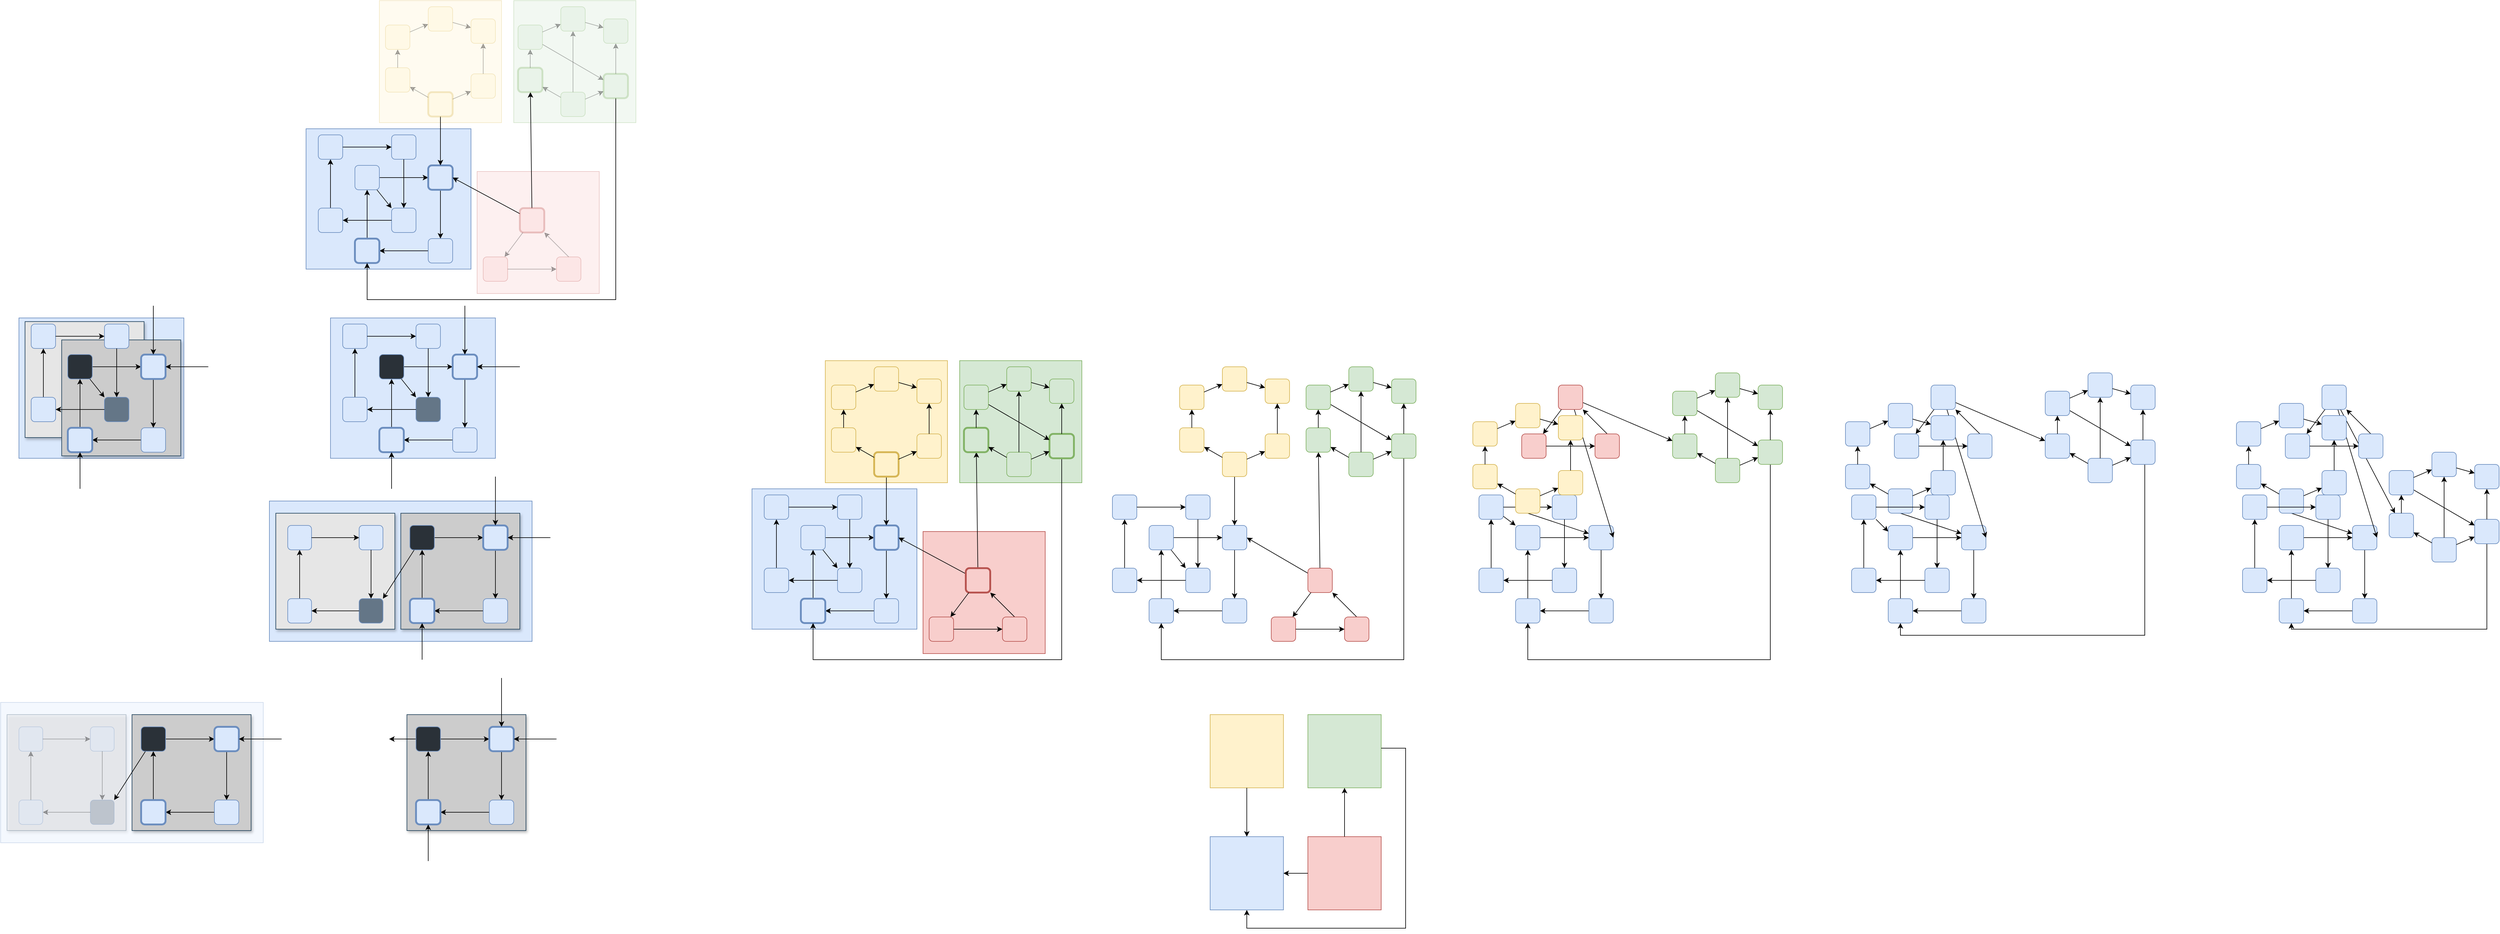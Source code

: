 <mxfile version="20.7.4" type="device" pages="4"><diagram name="complexity" id="VwKCZza34KNpkzapye0U"><mxGraphModel dx="4592" dy="2357" grid="1" gridSize="10" guides="1" tooltips="1" connect="1" arrows="1" fold="1" page="1" pageScale="1" pageWidth="1654" pageHeight="1169" math="0" shadow="0"><root><mxCell id="0"/><mxCell id="dbzIAWiyyoJPs32lD5O0-95" value="ensemble" parent="0"/><mxCell id="r81_bSy1_nfOfyMMS9X0-172" value="" style="rounded=0;whiteSpace=wrap;html=1;fontFamily=Helvetica;fontSize=11;fillColor=#fff2cc;strokeColor=#d6b656;" parent="dbzIAWiyyoJPs32lD5O0-95" vertex="1"><mxGeometry x="-150" y="-60" width="200" height="200" as="geometry"/></mxCell><mxCell id="r81_bSy1_nfOfyMMS9X0-173" value="" style="rounded=0;whiteSpace=wrap;html=1;fontFamily=Helvetica;fontSize=11;fillColor=#d5e8d4;strokeColor=#82b366;" parent="dbzIAWiyyoJPs32lD5O0-95" vertex="1"><mxGeometry x="70" y="-60" width="200" height="200" as="geometry"/></mxCell><mxCell id="r81_bSy1_nfOfyMMS9X0-174" value="" style="rounded=0;whiteSpace=wrap;html=1;fontFamily=Helvetica;fontSize=11;fillColor=#f8cecc;strokeColor=#b85450;" parent="dbzIAWiyyoJPs32lD5O0-95" vertex="1"><mxGeometry x="10" y="220" width="200" height="200" as="geometry"/></mxCell><mxCell id="r81_bSy1_nfOfyMMS9X0-237" value="" style="rounded=0;whiteSpace=wrap;html=1;fontFamily=Helvetica;fontSize=11;fillColor=#fff2cc;strokeColor=#d6b656;" parent="dbzIAWiyyoJPs32lD5O0-95" vertex="1"><mxGeometry x="480" y="520" width="120" height="120" as="geometry"/></mxCell><mxCell id="r81_bSy1_nfOfyMMS9X0-238" value="" style="rounded=0;whiteSpace=wrap;html=1;fontFamily=Helvetica;fontSize=11;fillColor=#d5e8d4;strokeColor=#82b366;" parent="dbzIAWiyyoJPs32lD5O0-95" vertex="1"><mxGeometry x="640" y="520" width="120" height="120" as="geometry"/></mxCell><mxCell id="r81_bSy1_nfOfyMMS9X0-239" value="" style="rounded=0;whiteSpace=wrap;html=1;fontFamily=Helvetica;fontSize=11;fillColor=#f8cecc;strokeColor=#b85450;" parent="dbzIAWiyyoJPs32lD5O0-95" vertex="1"><mxGeometry x="640" y="720" width="120" height="120" as="geometry"/></mxCell><mxCell id="r81_bSy1_nfOfyMMS9X0-298" style="edgeStyle=orthogonalEdgeStyle;shape=connector;rounded=0;orthogonalLoop=1;jettySize=auto;html=1;labelBackgroundColor=default;strokeColor=default;align=center;verticalAlign=middle;fontFamily=Helvetica;fontSize=11;fontColor=default;endArrow=classic;exitX=0.5;exitY=1;exitDx=0;exitDy=0;" parent="dbzIAWiyyoJPs32lD5O0-95" source="r81_bSy1_nfOfyMMS9X0-237" target="r81_bSy1_nfOfyMMS9X0-241" edge="1"><mxGeometry relative="1" as="geometry"/></mxCell><mxCell id="r81_bSy1_nfOfyMMS9X0-304" value="" style="rounded=0;whiteSpace=wrap;html=1;fontFamily=Helvetica;fontSize=11;fillColor=#dae8fc;strokeColor=#6c8ebf;" parent="dbzIAWiyyoJPs32lD5O0-95" vertex="1"><mxGeometry x="-1060" y="170" width="430" height="230" as="geometry"/></mxCell><mxCell id="Tij77vFqYgEeM6soHszD-154" value="" style="rounded=0;whiteSpace=wrap;html=1;fontFamily=Helvetica;fontSize=11;fillColor=#fff2cc;strokeColor=#d6b656;opacity=30;" parent="dbzIAWiyyoJPs32lD5O0-95" vertex="1"><mxGeometry x="-880" y="-650" width="200" height="200" as="geometry"/></mxCell><mxCell id="Tij77vFqYgEeM6soHszD-155" value="" style="rounded=0;whiteSpace=wrap;html=1;fontFamily=Helvetica;fontSize=11;fillColor=#d5e8d4;strokeColor=#82b366;opacity=30;" parent="dbzIAWiyyoJPs32lD5O0-95" vertex="1"><mxGeometry x="-660" y="-650" width="200" height="200" as="geometry"/></mxCell><mxCell id="Tij77vFqYgEeM6soHszD-156" value="" style="rounded=0;whiteSpace=wrap;html=1;fontFamily=Helvetica;fontSize=11;fillColor=#f8cecc;strokeColor=#b85450;opacity=30;" parent="dbzIAWiyyoJPs32lD5O0-95" vertex="1"><mxGeometry x="-720" y="-370" width="200" height="200" as="geometry"/></mxCell><mxCell id="FaNdoUjsOFwYC_sJBMwo-1" value="" style="rounded=0;whiteSpace=wrap;html=1;fontFamily=Helvetica;fontSize=11;fillColor=#dae8fc;strokeColor=#6c8ebf;" parent="dbzIAWiyyoJPs32lD5O0-95" vertex="1"><mxGeometry x="-1470" y="-130" width="270" height="230" as="geometry"/></mxCell><mxCell id="FaNdoUjsOFwYC_sJBMwo-22" value="" style="rounded=0;whiteSpace=wrap;html=1;fontFamily=Helvetica;fontSize=11;fillColor=#E6E6E6;strokeColor=#23445d;shadow=1;" parent="dbzIAWiyyoJPs32lD5O0-95" vertex="1"><mxGeometry x="-1460" y="-124" width="194.87" height="190" as="geometry"/></mxCell><mxCell id="FaNdoUjsOFwYC_sJBMwo-23" value="" style="rounded=0;whiteSpace=wrap;html=1;fontFamily=Helvetica;fontSize=11;fillColor=#CCCCCC;strokeColor=#23445d;shadow=1;" parent="dbzIAWiyyoJPs32lD5O0-95" vertex="1"><mxGeometry x="-1400" y="-94" width="194.87" height="190" as="geometry"/></mxCell><mxCell id="FaNdoUjsOFwYC_sJBMwo-49" value="" style="rounded=0;whiteSpace=wrap;html=1;fontFamily=Helvetica;fontSize=11;fillColor=#dae8fc;strokeColor=#6c8ebf;opacity=30;" parent="dbzIAWiyyoJPs32lD5O0-95" vertex="1"><mxGeometry x="-1500" y="500" width="430" height="230" as="geometry"/></mxCell><mxCell id="1" parent="0"/><mxCell id="r81_bSy1_nfOfyMMS9X0-170" value="" style="rounded=0;whiteSpace=wrap;html=1;fontFamily=Helvetica;fontSize=11;fillColor=#dae8fc;strokeColor=#6c8ebf;" parent="1" vertex="1"><mxGeometry x="-270" y="150" width="270" height="230" as="geometry"/></mxCell><mxCell id="r81_bSy1_nfOfyMMS9X0-305" value="" style="rounded=0;whiteSpace=wrap;html=1;fontFamily=Helvetica;fontSize=11;fillColor=#dae8fc;strokeColor=#6c8ebf;" parent="1" vertex="1"><mxGeometry x="-960" y="-130" width="270" height="230" as="geometry"/></mxCell><mxCell id="dbzIAWiyyoJPs32lD5O0-28" value="" style="edgeStyle=orthogonalEdgeStyle;rounded=0;orthogonalLoop=1;jettySize=auto;html=1;" parent="1" source="dbzIAWiyyoJPs32lD5O0-29" target="dbzIAWiyyoJPs32lD5O0-31" edge="1"><mxGeometry relative="1" as="geometry"/></mxCell><mxCell id="r81_bSy1_nfOfyMMS9X0-166" style="edgeStyle=none;shape=connector;rounded=0;orthogonalLoop=1;jettySize=auto;html=1;entryX=0;entryY=0;entryDx=0;entryDy=0;labelBackgroundColor=default;strokeColor=default;align=center;verticalAlign=middle;fontFamily=Helvetica;fontSize=11;fontColor=default;endArrow=classic;" parent="1" source="dbzIAWiyyoJPs32lD5O0-29" target="dbzIAWiyyoJPs32lD5O0-15" edge="1"><mxGeometry relative="1" as="geometry"/></mxCell><mxCell id="dbzIAWiyyoJPs32lD5O0-29" value="" style="rounded=1;whiteSpace=wrap;html=1;fillColor=#dae8fc;strokeColor=#6c8ebf;" parent="1" vertex="1"><mxGeometry x="380" y="210" width="40" height="40" as="geometry"/></mxCell><mxCell id="dbzIAWiyyoJPs32lD5O0-30" value="" style="edgeStyle=orthogonalEdgeStyle;rounded=0;orthogonalLoop=1;jettySize=auto;html=1;" parent="1" source="dbzIAWiyyoJPs32lD5O0-31" target="dbzIAWiyyoJPs32lD5O0-33" edge="1"><mxGeometry relative="1" as="geometry"/></mxCell><mxCell id="dbzIAWiyyoJPs32lD5O0-31" value="" style="rounded=1;whiteSpace=wrap;html=1;fillColor=#dae8fc;strokeColor=#6c8ebf;" parent="1" vertex="1"><mxGeometry x="500" y="210" width="40" height="40" as="geometry"/></mxCell><mxCell id="dbzIAWiyyoJPs32lD5O0-32" value="" style="edgeStyle=orthogonalEdgeStyle;rounded=0;orthogonalLoop=1;jettySize=auto;html=1;" parent="1" source="dbzIAWiyyoJPs32lD5O0-33" target="dbzIAWiyyoJPs32lD5O0-35" edge="1"><mxGeometry relative="1" as="geometry"/></mxCell><mxCell id="dbzIAWiyyoJPs32lD5O0-33" value="" style="rounded=1;whiteSpace=wrap;html=1;fillColor=#dae8fc;strokeColor=#6c8ebf;" parent="1" vertex="1"><mxGeometry x="500" y="330" width="40" height="40" as="geometry"/></mxCell><mxCell id="dbzIAWiyyoJPs32lD5O0-34" value="" style="edgeStyle=orthogonalEdgeStyle;rounded=0;orthogonalLoop=1;jettySize=auto;html=1;" parent="1" source="dbzIAWiyyoJPs32lD5O0-35" target="dbzIAWiyyoJPs32lD5O0-29" edge="1"><mxGeometry relative="1" as="geometry"/></mxCell><mxCell id="dbzIAWiyyoJPs32lD5O0-35" value="" style="rounded=1;whiteSpace=wrap;html=1;fillColor=#dae8fc;strokeColor=#6c8ebf;" parent="1" vertex="1"><mxGeometry x="380" y="330" width="40" height="40" as="geometry"/></mxCell><mxCell id="dbzIAWiyyoJPs32lD5O0-60" style="edgeStyle=orthogonalEdgeStyle;rounded=0;orthogonalLoop=1;jettySize=auto;html=1;entryX=0.5;entryY=1;entryDx=0;entryDy=0;exitX=0.5;exitY=1;exitDx=0;exitDy=0;" parent="1" source="dbzIAWiyyoJPs32lD5O0-37" target="dbzIAWiyyoJPs32lD5O0-35" edge="1"><mxGeometry relative="1" as="geometry"><Array as="points"><mxPoint x="797" y="430"/><mxPoint x="400" y="430"/></Array></mxGeometry></mxCell><mxCell id="dbzIAWiyyoJPs32lD5O0-58" style="rounded=0;orthogonalLoop=1;jettySize=auto;html=1;entryX=1;entryY=0.5;entryDx=0;entryDy=0;" parent="1" source="dbzIAWiyyoJPs32lD5O0-50" target="dbzIAWiyyoJPs32lD5O0-31" edge="1"><mxGeometry relative="1" as="geometry"/></mxCell><mxCell id="dbzIAWiyyoJPs32lD5O0-59" style="rounded=0;orthogonalLoop=1;jettySize=auto;html=1;" parent="1" source="dbzIAWiyyoJPs32lD5O0-50" target="dbzIAWiyyoJPs32lD5O0-39" edge="1"><mxGeometry relative="1" as="geometry"/></mxCell><mxCell id="dbzIAWiyyoJPs32lD5O0-61" value="" style="group" parent="1" vertex="1" connectable="0"><mxGeometry x="637" y="-50" width="180" height="180" as="geometry"/></mxCell><mxCell id="dbzIAWiyyoJPs32lD5O0-36" value="" style="rounded=1;whiteSpace=wrap;html=1;fillColor=#d5e8d4;strokeColor=#82b366;" parent="dbzIAWiyyoJPs32lD5O0-61" vertex="1"><mxGeometry x="70" y="140" width="40" height="40" as="geometry"/></mxCell><mxCell id="dbzIAWiyyoJPs32lD5O0-37" value="" style="rounded=1;whiteSpace=wrap;html=1;fillColor=#d5e8d4;strokeColor=#82b366;" parent="dbzIAWiyyoJPs32lD5O0-61" vertex="1"><mxGeometry x="140" y="110" width="40" height="40" as="geometry"/></mxCell><mxCell id="dbzIAWiyyoJPs32lD5O0-38" value="" style="rounded=0;orthogonalLoop=1;jettySize=auto;html=1;" parent="dbzIAWiyyoJPs32lD5O0-61" source="dbzIAWiyyoJPs32lD5O0-36" target="dbzIAWiyyoJPs32lD5O0-37" edge="1"><mxGeometry relative="1" as="geometry"/></mxCell><mxCell id="dbzIAWiyyoJPs32lD5O0-39" value="" style="rounded=1;whiteSpace=wrap;html=1;fillColor=#d5e8d4;strokeColor=#82b366;" parent="dbzIAWiyyoJPs32lD5O0-61" vertex="1"><mxGeometry y="100" width="40" height="40" as="geometry"/></mxCell><mxCell id="dbzIAWiyyoJPs32lD5O0-40" value="" style="rounded=0;orthogonalLoop=1;jettySize=auto;html=1;" parent="dbzIAWiyyoJPs32lD5O0-61" source="dbzIAWiyyoJPs32lD5O0-36" target="dbzIAWiyyoJPs32lD5O0-39" edge="1"><mxGeometry relative="1" as="geometry"/></mxCell><mxCell id="dbzIAWiyyoJPs32lD5O0-49" style="rounded=0;orthogonalLoop=1;jettySize=auto;html=1;entryX=0;entryY=0.25;entryDx=0;entryDy=0;" parent="dbzIAWiyyoJPs32lD5O0-61" source="dbzIAWiyyoJPs32lD5O0-41" target="dbzIAWiyyoJPs32lD5O0-37" edge="1"><mxGeometry relative="1" as="geometry"/></mxCell><mxCell id="dbzIAWiyyoJPs32lD5O0-41" value="" style="rounded=1;whiteSpace=wrap;html=1;fillColor=#d5e8d4;strokeColor=#82b366;" parent="dbzIAWiyyoJPs32lD5O0-61" vertex="1"><mxGeometry y="30" width="40" height="40" as="geometry"/></mxCell><mxCell id="dbzIAWiyyoJPs32lD5O0-42" value="" style="rounded=0;orthogonalLoop=1;jettySize=auto;html=1;" parent="dbzIAWiyyoJPs32lD5O0-61" source="dbzIAWiyyoJPs32lD5O0-39" target="dbzIAWiyyoJPs32lD5O0-41" edge="1"><mxGeometry relative="1" as="geometry"/></mxCell><mxCell id="dbzIAWiyyoJPs32lD5O0-43" value="" style="rounded=1;whiteSpace=wrap;html=1;fillColor=#d5e8d4;strokeColor=#82b366;" parent="dbzIAWiyyoJPs32lD5O0-61" vertex="1"><mxGeometry x="70" width="40" height="40" as="geometry"/></mxCell><mxCell id="dbzIAWiyyoJPs32lD5O0-48" style="edgeStyle=orthogonalEdgeStyle;rounded=0;orthogonalLoop=1;jettySize=auto;html=1;entryX=0.5;entryY=1;entryDx=0;entryDy=0;" parent="dbzIAWiyyoJPs32lD5O0-61" source="dbzIAWiyyoJPs32lD5O0-36" target="dbzIAWiyyoJPs32lD5O0-43" edge="1"><mxGeometry relative="1" as="geometry"/></mxCell><mxCell id="dbzIAWiyyoJPs32lD5O0-44" value="" style="rounded=0;orthogonalLoop=1;jettySize=auto;html=1;" parent="dbzIAWiyyoJPs32lD5O0-61" source="dbzIAWiyyoJPs32lD5O0-41" target="dbzIAWiyyoJPs32lD5O0-43" edge="1"><mxGeometry relative="1" as="geometry"/></mxCell><mxCell id="dbzIAWiyyoJPs32lD5O0-45" value="" style="rounded=1;whiteSpace=wrap;html=1;fillColor=#d5e8d4;strokeColor=#82b366;" parent="dbzIAWiyyoJPs32lD5O0-61" vertex="1"><mxGeometry x="140" y="20" width="40" height="40" as="geometry"/></mxCell><mxCell id="dbzIAWiyyoJPs32lD5O0-47" style="rounded=0;orthogonalLoop=1;jettySize=auto;html=1;entryX=0.5;entryY=1;entryDx=0;entryDy=0;" parent="dbzIAWiyyoJPs32lD5O0-61" source="dbzIAWiyyoJPs32lD5O0-37" target="dbzIAWiyyoJPs32lD5O0-45" edge="1"><mxGeometry relative="1" as="geometry"/></mxCell><mxCell id="dbzIAWiyyoJPs32lD5O0-46" value="" style="rounded=0;orthogonalLoop=1;jettySize=auto;html=1;" parent="dbzIAWiyyoJPs32lD5O0-61" source="dbzIAWiyyoJPs32lD5O0-43" target="dbzIAWiyyoJPs32lD5O0-45" edge="1"><mxGeometry relative="1" as="geometry"/></mxCell><mxCell id="dbzIAWiyyoJPs32lD5O0-62" value="" style="group" parent="1" vertex="1" connectable="0"><mxGeometry x="580" y="280" width="160" height="120" as="geometry"/></mxCell><mxCell id="dbzIAWiyyoJPs32lD5O0-50" value="" style="rounded=1;whiteSpace=wrap;html=1;fillColor=#f8cecc;strokeColor=#b85450;" parent="dbzIAWiyyoJPs32lD5O0-62" vertex="1"><mxGeometry x="60" width="40" height="40" as="geometry"/></mxCell><mxCell id="dbzIAWiyyoJPs32lD5O0-51" value="" style="rounded=1;whiteSpace=wrap;html=1;fillColor=#f8cecc;strokeColor=#b85450;" parent="dbzIAWiyyoJPs32lD5O0-62" vertex="1"><mxGeometry y="80" width="40" height="40" as="geometry"/></mxCell><mxCell id="dbzIAWiyyoJPs32lD5O0-52" value="" style="rounded=0;orthogonalLoop=1;jettySize=auto;html=1;" parent="dbzIAWiyyoJPs32lD5O0-62" source="dbzIAWiyyoJPs32lD5O0-50" target="dbzIAWiyyoJPs32lD5O0-51" edge="1"><mxGeometry relative="1" as="geometry"/></mxCell><mxCell id="dbzIAWiyyoJPs32lD5O0-57" style="rounded=0;orthogonalLoop=1;jettySize=auto;html=1;exitX=0.5;exitY=0;exitDx=0;exitDy=0;" parent="dbzIAWiyyoJPs32lD5O0-62" source="dbzIAWiyyoJPs32lD5O0-53" target="dbzIAWiyyoJPs32lD5O0-50" edge="1"><mxGeometry relative="1" as="geometry"/></mxCell><mxCell id="dbzIAWiyyoJPs32lD5O0-53" value="" style="rounded=1;whiteSpace=wrap;html=1;fillColor=#f8cecc;strokeColor=#b85450;" parent="dbzIAWiyyoJPs32lD5O0-62" vertex="1"><mxGeometry x="120" y="80" width="40" height="40" as="geometry"/></mxCell><mxCell id="dbzIAWiyyoJPs32lD5O0-54" value="" style="rounded=0;orthogonalLoop=1;jettySize=auto;html=1;" parent="dbzIAWiyyoJPs32lD5O0-62" source="dbzIAWiyyoJPs32lD5O0-51" target="dbzIAWiyyoJPs32lD5O0-53" edge="1"><mxGeometry relative="1" as="geometry"/></mxCell><mxCell id="dbzIAWiyyoJPs32lD5O0-63" value="" style="group" parent="1" vertex="1" connectable="0"><mxGeometry x="320" y="160" width="160" height="160" as="geometry"/></mxCell><mxCell id="dbzIAWiyyoJPs32lD5O0-12" value="" style="rounded=1;whiteSpace=wrap;html=1;fillColor=#dae8fc;strokeColor=#6c8ebf;" parent="dbzIAWiyyoJPs32lD5O0-63" vertex="1"><mxGeometry width="40" height="40" as="geometry"/></mxCell><mxCell id="dbzIAWiyyoJPs32lD5O0-13" value="" style="rounded=1;whiteSpace=wrap;html=1;fillColor=#dae8fc;strokeColor=#6c8ebf;" parent="dbzIAWiyyoJPs32lD5O0-63" vertex="1"><mxGeometry x="120" width="40" height="40" as="geometry"/></mxCell><mxCell id="dbzIAWiyyoJPs32lD5O0-14" value="" style="edgeStyle=orthogonalEdgeStyle;rounded=0;orthogonalLoop=1;jettySize=auto;html=1;" parent="dbzIAWiyyoJPs32lD5O0-63" source="dbzIAWiyyoJPs32lD5O0-12" target="dbzIAWiyyoJPs32lD5O0-13" edge="1"><mxGeometry relative="1" as="geometry"/></mxCell><mxCell id="dbzIAWiyyoJPs32lD5O0-15" value="" style="rounded=1;whiteSpace=wrap;html=1;fillColor=#dae8fc;strokeColor=#6c8ebf;" parent="dbzIAWiyyoJPs32lD5O0-63" vertex="1"><mxGeometry x="120" y="120" width="40" height="40" as="geometry"/></mxCell><mxCell id="dbzIAWiyyoJPs32lD5O0-16" value="" style="edgeStyle=orthogonalEdgeStyle;rounded=0;orthogonalLoop=1;jettySize=auto;html=1;" parent="dbzIAWiyyoJPs32lD5O0-63" source="dbzIAWiyyoJPs32lD5O0-13" target="dbzIAWiyyoJPs32lD5O0-15" edge="1"><mxGeometry relative="1" as="geometry"/></mxCell><mxCell id="dbzIAWiyyoJPs32lD5O0-19" value="" style="edgeStyle=orthogonalEdgeStyle;rounded=0;orthogonalLoop=1;jettySize=auto;html=1;" parent="dbzIAWiyyoJPs32lD5O0-63" source="dbzIAWiyyoJPs32lD5O0-17" target="dbzIAWiyyoJPs32lD5O0-12" edge="1"><mxGeometry relative="1" as="geometry"/></mxCell><mxCell id="dbzIAWiyyoJPs32lD5O0-17" value="" style="rounded=1;whiteSpace=wrap;html=1;fillColor=#dae8fc;strokeColor=#6c8ebf;" parent="dbzIAWiyyoJPs32lD5O0-63" vertex="1"><mxGeometry y="120" width="40" height="40" as="geometry"/></mxCell><mxCell id="dbzIAWiyyoJPs32lD5O0-18" value="" style="edgeStyle=orthogonalEdgeStyle;rounded=0;orthogonalLoop=1;jettySize=auto;html=1;" parent="dbzIAWiyyoJPs32lD5O0-63" source="dbzIAWiyyoJPs32lD5O0-15" target="dbzIAWiyyoJPs32lD5O0-17" edge="1"><mxGeometry relative="1" as="geometry"/></mxCell><mxCell id="dbzIAWiyyoJPs32lD5O0-94" style="rounded=0;orthogonalLoop=1;jettySize=auto;html=1;exitX=0.5;exitY=1;exitDx=0;exitDy=0;" parent="1" source="dbzIAWiyyoJPs32lD5O0-80" target="dbzIAWiyyoJPs32lD5O0-31" edge="1"><mxGeometry relative="1" as="geometry"/></mxCell><mxCell id="dbzIAWiyyoJPs32lD5O0-79" value="" style="group" parent="1" vertex="1" connectable="0"><mxGeometry x="430" y="-40" width="180" height="180" as="geometry"/></mxCell><mxCell id="dbzIAWiyyoJPs32lD5O0-80" value="" style="rounded=1;whiteSpace=wrap;html=1;fillColor=#fff2cc;strokeColor=#d6b656;" parent="dbzIAWiyyoJPs32lD5O0-79" vertex="1"><mxGeometry x="70" y="130" width="40" height="40" as="geometry"/></mxCell><mxCell id="dbzIAWiyyoJPs32lD5O0-81" value="" style="rounded=1;whiteSpace=wrap;html=1;fillColor=#fff2cc;strokeColor=#d6b656;" parent="dbzIAWiyyoJPs32lD5O0-79" vertex="1"><mxGeometry x="140" y="100" width="40" height="40" as="geometry"/></mxCell><mxCell id="dbzIAWiyyoJPs32lD5O0-82" value="" style="rounded=0;orthogonalLoop=1;jettySize=auto;html=1;" parent="dbzIAWiyyoJPs32lD5O0-79" target="dbzIAWiyyoJPs32lD5O0-81" edge="1"><mxGeometry relative="1" as="geometry"><mxPoint x="110" y="141.429" as="sourcePoint"/></mxGeometry></mxCell><mxCell id="dbzIAWiyyoJPs32lD5O0-83" value="" style="rounded=1;whiteSpace=wrap;html=1;fillColor=#fff2cc;strokeColor=#d6b656;" parent="dbzIAWiyyoJPs32lD5O0-79" vertex="1"><mxGeometry y="90" width="40" height="40" as="geometry"/></mxCell><mxCell id="dbzIAWiyyoJPs32lD5O0-84" value="" style="rounded=0;orthogonalLoop=1;jettySize=auto;html=1;" parent="dbzIAWiyyoJPs32lD5O0-79" target="dbzIAWiyyoJPs32lD5O0-83" edge="1"><mxGeometry relative="1" as="geometry"><mxPoint x="70" y="138.571" as="sourcePoint"/></mxGeometry></mxCell><mxCell id="dbzIAWiyyoJPs32lD5O0-86" value="" style="rounded=1;whiteSpace=wrap;html=1;fillColor=#fff2cc;strokeColor=#d6b656;" parent="dbzIAWiyyoJPs32lD5O0-79" vertex="1"><mxGeometry y="20" width="40" height="40" as="geometry"/></mxCell><mxCell id="dbzIAWiyyoJPs32lD5O0-87" value="" style="rounded=0;orthogonalLoop=1;jettySize=auto;html=1;" parent="dbzIAWiyyoJPs32lD5O0-79" source="dbzIAWiyyoJPs32lD5O0-83" target="dbzIAWiyyoJPs32lD5O0-86" edge="1"><mxGeometry relative="1" as="geometry"/></mxCell><mxCell id="dbzIAWiyyoJPs32lD5O0-88" value="" style="rounded=1;whiteSpace=wrap;html=1;fillColor=#fff2cc;strokeColor=#d6b656;" parent="dbzIAWiyyoJPs32lD5O0-79" vertex="1"><mxGeometry x="70" y="-10" width="40" height="40" as="geometry"/></mxCell><mxCell id="dbzIAWiyyoJPs32lD5O0-90" value="" style="rounded=0;orthogonalLoop=1;jettySize=auto;html=1;" parent="dbzIAWiyyoJPs32lD5O0-79" source="dbzIAWiyyoJPs32lD5O0-86" target="dbzIAWiyyoJPs32lD5O0-88" edge="1"><mxGeometry relative="1" as="geometry"/></mxCell><mxCell id="dbzIAWiyyoJPs32lD5O0-91" value="" style="rounded=1;whiteSpace=wrap;html=1;fillColor=#fff2cc;strokeColor=#d6b656;" parent="dbzIAWiyyoJPs32lD5O0-79" vertex="1"><mxGeometry x="140" y="10" width="40" height="40" as="geometry"/></mxCell><mxCell id="dbzIAWiyyoJPs32lD5O0-92" style="rounded=0;orthogonalLoop=1;jettySize=auto;html=1;entryX=0.5;entryY=1;entryDx=0;entryDy=0;" parent="dbzIAWiyyoJPs32lD5O0-79" source="dbzIAWiyyoJPs32lD5O0-81" target="dbzIAWiyyoJPs32lD5O0-91" edge="1"><mxGeometry relative="1" as="geometry"/></mxCell><mxCell id="dbzIAWiyyoJPs32lD5O0-93" value="" style="rounded=0;orthogonalLoop=1;jettySize=auto;html=1;" parent="dbzIAWiyyoJPs32lD5O0-79" source="dbzIAWiyyoJPs32lD5O0-88" target="dbzIAWiyyoJPs32lD5O0-91" edge="1"><mxGeometry relative="1" as="geometry"/></mxCell><mxCell id="dbzIAWiyyoJPs32lD5O0-98" value="" style="edgeStyle=orthogonalEdgeStyle;rounded=0;orthogonalLoop=1;jettySize=auto;html=1;" parent="1" source="dbzIAWiyyoJPs32lD5O0-99" target="dbzIAWiyyoJPs32lD5O0-101" edge="1"><mxGeometry relative="1" as="geometry"/></mxCell><mxCell id="dbzIAWiyyoJPs32lD5O0-99" value="" style="rounded=1;whiteSpace=wrap;html=1;fillColor=#dae8fc;strokeColor=#6c8ebf;" parent="1" vertex="1"><mxGeometry x="980" y="210" width="40" height="40" as="geometry"/></mxCell><mxCell id="dbzIAWiyyoJPs32lD5O0-100" value="" style="edgeStyle=orthogonalEdgeStyle;rounded=0;orthogonalLoop=1;jettySize=auto;html=1;" parent="1" source="dbzIAWiyyoJPs32lD5O0-101" target="dbzIAWiyyoJPs32lD5O0-103" edge="1"><mxGeometry relative="1" as="geometry"/></mxCell><mxCell id="dbzIAWiyyoJPs32lD5O0-101" value="" style="rounded=1;whiteSpace=wrap;html=1;fillColor=#dae8fc;strokeColor=#6c8ebf;" parent="1" vertex="1"><mxGeometry x="1100" y="210" width="40" height="40" as="geometry"/></mxCell><mxCell id="dbzIAWiyyoJPs32lD5O0-102" value="" style="edgeStyle=orthogonalEdgeStyle;rounded=0;orthogonalLoop=1;jettySize=auto;html=1;" parent="1" source="dbzIAWiyyoJPs32lD5O0-103" target="dbzIAWiyyoJPs32lD5O0-105" edge="1"><mxGeometry relative="1" as="geometry"/></mxCell><mxCell id="dbzIAWiyyoJPs32lD5O0-103" value="" style="rounded=1;whiteSpace=wrap;html=1;fillColor=#dae8fc;strokeColor=#6c8ebf;" parent="1" vertex="1"><mxGeometry x="1100" y="330" width="40" height="40" as="geometry"/></mxCell><mxCell id="dbzIAWiyyoJPs32lD5O0-104" value="" style="edgeStyle=orthogonalEdgeStyle;rounded=0;orthogonalLoop=1;jettySize=auto;html=1;" parent="1" source="dbzIAWiyyoJPs32lD5O0-105" target="dbzIAWiyyoJPs32lD5O0-99" edge="1"><mxGeometry relative="1" as="geometry"/></mxCell><mxCell id="dbzIAWiyyoJPs32lD5O0-105" value="" style="rounded=1;whiteSpace=wrap;html=1;fillColor=#dae8fc;strokeColor=#6c8ebf;" parent="1" vertex="1"><mxGeometry x="980" y="330" width="40" height="40" as="geometry"/></mxCell><mxCell id="dbzIAWiyyoJPs32lD5O0-106" style="edgeStyle=orthogonalEdgeStyle;rounded=0;orthogonalLoop=1;jettySize=auto;html=1;entryX=0.5;entryY=1;entryDx=0;entryDy=0;exitX=0.5;exitY=1;exitDx=0;exitDy=0;" parent="1" source="dbzIAWiyyoJPs32lD5O0-111" target="dbzIAWiyyoJPs32lD5O0-105" edge="1"><mxGeometry relative="1" as="geometry"><Array as="points"><mxPoint x="1397" y="430"/><mxPoint x="1000" y="430"/></Array></mxGeometry></mxCell><mxCell id="dbzIAWiyyoJPs32lD5O0-107" style="rounded=0;orthogonalLoop=1;jettySize=auto;html=1;entryX=1;entryY=0.5;entryDx=0;entryDy=0;" parent="1" source="dbzIAWiyyoJPs32lD5O0-125" target="dbzIAWiyyoJPs32lD5O0-101" edge="1"><mxGeometry relative="1" as="geometry"/></mxCell><mxCell id="dbzIAWiyyoJPs32lD5O0-108" style="rounded=0;orthogonalLoop=1;jettySize=auto;html=1;" parent="1" source="dbzIAWiyyoJPs32lD5O0-125" target="dbzIAWiyyoJPs32lD5O0-113" edge="1"><mxGeometry relative="1" as="geometry"/></mxCell><mxCell id="dbzIAWiyyoJPs32lD5O0-109" value="" style="group" parent="1" vertex="1" connectable="0"><mxGeometry x="1237" y="-40" width="180" height="180" as="geometry"/></mxCell><mxCell id="dbzIAWiyyoJPs32lD5O0-110" value="" style="rounded=1;whiteSpace=wrap;html=1;fillColor=#d5e8d4;strokeColor=#82b366;" parent="dbzIAWiyyoJPs32lD5O0-109" vertex="1"><mxGeometry x="70" y="140" width="40" height="40" as="geometry"/></mxCell><mxCell id="dbzIAWiyyoJPs32lD5O0-111" value="" style="rounded=1;whiteSpace=wrap;html=1;fillColor=#d5e8d4;strokeColor=#82b366;" parent="dbzIAWiyyoJPs32lD5O0-109" vertex="1"><mxGeometry x="140" y="110" width="40" height="40" as="geometry"/></mxCell><mxCell id="dbzIAWiyyoJPs32lD5O0-112" value="" style="rounded=0;orthogonalLoop=1;jettySize=auto;html=1;" parent="dbzIAWiyyoJPs32lD5O0-109" source="dbzIAWiyyoJPs32lD5O0-110" target="dbzIAWiyyoJPs32lD5O0-111" edge="1"><mxGeometry relative="1" as="geometry"/></mxCell><mxCell id="dbzIAWiyyoJPs32lD5O0-113" value="" style="rounded=1;whiteSpace=wrap;html=1;fillColor=#d5e8d4;strokeColor=#82b366;" parent="dbzIAWiyyoJPs32lD5O0-109" vertex="1"><mxGeometry y="100" width="40" height="40" as="geometry"/></mxCell><mxCell id="dbzIAWiyyoJPs32lD5O0-114" value="" style="rounded=0;orthogonalLoop=1;jettySize=auto;html=1;" parent="dbzIAWiyyoJPs32lD5O0-109" source="dbzIAWiyyoJPs32lD5O0-110" target="dbzIAWiyyoJPs32lD5O0-113" edge="1"><mxGeometry relative="1" as="geometry"/></mxCell><mxCell id="dbzIAWiyyoJPs32lD5O0-115" style="rounded=0;orthogonalLoop=1;jettySize=auto;html=1;entryX=0;entryY=0.25;entryDx=0;entryDy=0;" parent="dbzIAWiyyoJPs32lD5O0-109" source="dbzIAWiyyoJPs32lD5O0-116" target="dbzIAWiyyoJPs32lD5O0-111" edge="1"><mxGeometry relative="1" as="geometry"/></mxCell><mxCell id="dbzIAWiyyoJPs32lD5O0-116" value="" style="rounded=1;whiteSpace=wrap;html=1;fillColor=#d5e8d4;strokeColor=#82b366;" parent="dbzIAWiyyoJPs32lD5O0-109" vertex="1"><mxGeometry y="30" width="40" height="40" as="geometry"/></mxCell><mxCell id="dbzIAWiyyoJPs32lD5O0-117" value="" style="rounded=0;orthogonalLoop=1;jettySize=auto;html=1;" parent="dbzIAWiyyoJPs32lD5O0-109" source="dbzIAWiyyoJPs32lD5O0-113" target="dbzIAWiyyoJPs32lD5O0-116" edge="1"><mxGeometry relative="1" as="geometry"/></mxCell><mxCell id="dbzIAWiyyoJPs32lD5O0-118" value="" style="rounded=1;whiteSpace=wrap;html=1;fillColor=#d5e8d4;strokeColor=#82b366;" parent="dbzIAWiyyoJPs32lD5O0-109" vertex="1"><mxGeometry x="70" width="40" height="40" as="geometry"/></mxCell><mxCell id="dbzIAWiyyoJPs32lD5O0-119" style="edgeStyle=orthogonalEdgeStyle;rounded=0;orthogonalLoop=1;jettySize=auto;html=1;entryX=0.5;entryY=1;entryDx=0;entryDy=0;" parent="dbzIAWiyyoJPs32lD5O0-109" source="dbzIAWiyyoJPs32lD5O0-110" target="dbzIAWiyyoJPs32lD5O0-118" edge="1"><mxGeometry relative="1" as="geometry"/></mxCell><mxCell id="dbzIAWiyyoJPs32lD5O0-120" value="" style="rounded=0;orthogonalLoop=1;jettySize=auto;html=1;" parent="dbzIAWiyyoJPs32lD5O0-109" source="dbzIAWiyyoJPs32lD5O0-116" target="dbzIAWiyyoJPs32lD5O0-118" edge="1"><mxGeometry relative="1" as="geometry"/></mxCell><mxCell id="dbzIAWiyyoJPs32lD5O0-121" value="" style="rounded=1;whiteSpace=wrap;html=1;fillColor=#d5e8d4;strokeColor=#82b366;" parent="dbzIAWiyyoJPs32lD5O0-109" vertex="1"><mxGeometry x="140" y="20" width="40" height="40" as="geometry"/></mxCell><mxCell id="dbzIAWiyyoJPs32lD5O0-122" style="rounded=0;orthogonalLoop=1;jettySize=auto;html=1;entryX=0.5;entryY=1;entryDx=0;entryDy=0;" parent="dbzIAWiyyoJPs32lD5O0-109" source="dbzIAWiyyoJPs32lD5O0-111" target="dbzIAWiyyoJPs32lD5O0-121" edge="1"><mxGeometry relative="1" as="geometry"/></mxCell><mxCell id="dbzIAWiyyoJPs32lD5O0-123" value="" style="rounded=0;orthogonalLoop=1;jettySize=auto;html=1;" parent="dbzIAWiyyoJPs32lD5O0-109" source="dbzIAWiyyoJPs32lD5O0-118" target="dbzIAWiyyoJPs32lD5O0-121" edge="1"><mxGeometry relative="1" as="geometry"/></mxCell><mxCell id="dbzIAWiyyoJPs32lD5O0-124" value="" style="group" parent="1" vertex="1" connectable="0"><mxGeometry x="990" y="-20" width="160" height="120" as="geometry"/></mxCell><mxCell id="dbzIAWiyyoJPs32lD5O0-125" value="" style="rounded=1;whiteSpace=wrap;html=1;fillColor=#f8cecc;strokeColor=#b85450;" parent="dbzIAWiyyoJPs32lD5O0-124" vertex="1"><mxGeometry x="60" width="40" height="40" as="geometry"/></mxCell><mxCell id="dbzIAWiyyoJPs32lD5O0-126" value="" style="rounded=1;whiteSpace=wrap;html=1;fillColor=#f8cecc;strokeColor=#b85450;" parent="dbzIAWiyyoJPs32lD5O0-124" vertex="1"><mxGeometry y="80" width="40" height="40" as="geometry"/></mxCell><mxCell id="dbzIAWiyyoJPs32lD5O0-127" value="" style="rounded=0;orthogonalLoop=1;jettySize=auto;html=1;" parent="dbzIAWiyyoJPs32lD5O0-124" source="dbzIAWiyyoJPs32lD5O0-125" target="dbzIAWiyyoJPs32lD5O0-126" edge="1"><mxGeometry relative="1" as="geometry"/></mxCell><mxCell id="dbzIAWiyyoJPs32lD5O0-128" style="rounded=0;orthogonalLoop=1;jettySize=auto;html=1;exitX=0.5;exitY=0;exitDx=0;exitDy=0;" parent="dbzIAWiyyoJPs32lD5O0-124" source="dbzIAWiyyoJPs32lD5O0-129" target="dbzIAWiyyoJPs32lD5O0-125" edge="1"><mxGeometry relative="1" as="geometry"/></mxCell><mxCell id="dbzIAWiyyoJPs32lD5O0-129" value="" style="rounded=1;whiteSpace=wrap;html=1;fillColor=#f8cecc;strokeColor=#b85450;" parent="dbzIAWiyyoJPs32lD5O0-124" vertex="1"><mxGeometry x="120" y="80" width="40" height="40" as="geometry"/></mxCell><mxCell id="dbzIAWiyyoJPs32lD5O0-130" value="" style="rounded=0;orthogonalLoop=1;jettySize=auto;html=1;" parent="dbzIAWiyyoJPs32lD5O0-124" source="dbzIAWiyyoJPs32lD5O0-126" target="dbzIAWiyyoJPs32lD5O0-129" edge="1"><mxGeometry relative="1" as="geometry"/></mxCell><mxCell id="dbzIAWiyyoJPs32lD5O0-131" value="" style="group" parent="1" vertex="1" connectable="0"><mxGeometry x="920" y="160" width="160" height="160" as="geometry"/></mxCell><mxCell id="dbzIAWiyyoJPs32lD5O0-132" value="" style="rounded=1;whiteSpace=wrap;html=1;fillColor=#dae8fc;strokeColor=#6c8ebf;" parent="dbzIAWiyyoJPs32lD5O0-131" vertex="1"><mxGeometry width="40" height="40" as="geometry"/></mxCell><mxCell id="dbzIAWiyyoJPs32lD5O0-133" value="" style="rounded=1;whiteSpace=wrap;html=1;fillColor=#dae8fc;strokeColor=#6c8ebf;" parent="dbzIAWiyyoJPs32lD5O0-131" vertex="1"><mxGeometry x="120" width="40" height="40" as="geometry"/></mxCell><mxCell id="dbzIAWiyyoJPs32lD5O0-134" value="" style="edgeStyle=orthogonalEdgeStyle;rounded=0;orthogonalLoop=1;jettySize=auto;html=1;" parent="dbzIAWiyyoJPs32lD5O0-131" source="dbzIAWiyyoJPs32lD5O0-132" target="dbzIAWiyyoJPs32lD5O0-133" edge="1"><mxGeometry relative="1" as="geometry"/></mxCell><mxCell id="dbzIAWiyyoJPs32lD5O0-135" value="" style="rounded=1;whiteSpace=wrap;html=1;fillColor=#dae8fc;strokeColor=#6c8ebf;" parent="dbzIAWiyyoJPs32lD5O0-131" vertex="1"><mxGeometry x="120" y="120" width="40" height="40" as="geometry"/></mxCell><mxCell id="dbzIAWiyyoJPs32lD5O0-136" value="" style="edgeStyle=orthogonalEdgeStyle;rounded=0;orthogonalLoop=1;jettySize=auto;html=1;" parent="dbzIAWiyyoJPs32lD5O0-131" source="dbzIAWiyyoJPs32lD5O0-133" target="dbzIAWiyyoJPs32lD5O0-135" edge="1"><mxGeometry relative="1" as="geometry"/></mxCell><mxCell id="dbzIAWiyyoJPs32lD5O0-137" value="" style="edgeStyle=orthogonalEdgeStyle;rounded=0;orthogonalLoop=1;jettySize=auto;html=1;" parent="dbzIAWiyyoJPs32lD5O0-131" source="dbzIAWiyyoJPs32lD5O0-138" target="dbzIAWiyyoJPs32lD5O0-132" edge="1"><mxGeometry relative="1" as="geometry"/></mxCell><mxCell id="dbzIAWiyyoJPs32lD5O0-138" value="" style="rounded=1;whiteSpace=wrap;html=1;fillColor=#dae8fc;strokeColor=#6c8ebf;" parent="dbzIAWiyyoJPs32lD5O0-131" vertex="1"><mxGeometry y="120" width="40" height="40" as="geometry"/></mxCell><mxCell id="dbzIAWiyyoJPs32lD5O0-139" value="" style="edgeStyle=orthogonalEdgeStyle;rounded=0;orthogonalLoop=1;jettySize=auto;html=1;" parent="dbzIAWiyyoJPs32lD5O0-131" source="dbzIAWiyyoJPs32lD5O0-135" target="dbzIAWiyyoJPs32lD5O0-138" edge="1"><mxGeometry relative="1" as="geometry"/></mxCell><mxCell id="dbzIAWiyyoJPs32lD5O0-140" style="rounded=0;orthogonalLoop=1;jettySize=auto;html=1;exitX=0.5;exitY=1;exitDx=0;exitDy=0;" parent="1" source="dbzIAWiyyoJPs32lD5O0-142" target="dbzIAWiyyoJPs32lD5O0-101" edge="1"><mxGeometry relative="1" as="geometry"/></mxCell><mxCell id="dbzIAWiyyoJPs32lD5O0-141" value="" style="group" parent="1" vertex="1" connectable="0"><mxGeometry x="910" y="10" width="180" height="180" as="geometry"/></mxCell><mxCell id="dbzIAWiyyoJPs32lD5O0-142" value="" style="rounded=1;whiteSpace=wrap;html=1;fillColor=#fff2cc;strokeColor=#d6b656;" parent="dbzIAWiyyoJPs32lD5O0-141" vertex="1"><mxGeometry x="70" y="140" width="40" height="40" as="geometry"/></mxCell><mxCell id="dbzIAWiyyoJPs32lD5O0-143" value="" style="rounded=1;whiteSpace=wrap;html=1;fillColor=#fff2cc;strokeColor=#d6b656;" parent="dbzIAWiyyoJPs32lD5O0-141" vertex="1"><mxGeometry x="140" y="110" width="40" height="40" as="geometry"/></mxCell><mxCell id="dbzIAWiyyoJPs32lD5O0-144" value="" style="rounded=0;orthogonalLoop=1;jettySize=auto;html=1;" parent="dbzIAWiyyoJPs32lD5O0-141" source="dbzIAWiyyoJPs32lD5O0-142" target="dbzIAWiyyoJPs32lD5O0-143" edge="1"><mxGeometry relative="1" as="geometry"/></mxCell><mxCell id="dbzIAWiyyoJPs32lD5O0-145" value="" style="rounded=1;whiteSpace=wrap;html=1;fillColor=#fff2cc;strokeColor=#d6b656;" parent="dbzIAWiyyoJPs32lD5O0-141" vertex="1"><mxGeometry y="100" width="40" height="40" as="geometry"/></mxCell><mxCell id="dbzIAWiyyoJPs32lD5O0-146" value="" style="rounded=0;orthogonalLoop=1;jettySize=auto;html=1;" parent="dbzIAWiyyoJPs32lD5O0-141" source="dbzIAWiyyoJPs32lD5O0-142" target="dbzIAWiyyoJPs32lD5O0-145" edge="1"><mxGeometry relative="1" as="geometry"/></mxCell><mxCell id="dbzIAWiyyoJPs32lD5O0-147" value="" style="rounded=1;whiteSpace=wrap;html=1;fillColor=#fff2cc;strokeColor=#d6b656;" parent="dbzIAWiyyoJPs32lD5O0-141" vertex="1"><mxGeometry y="30" width="40" height="40" as="geometry"/></mxCell><mxCell id="dbzIAWiyyoJPs32lD5O0-148" value="" style="rounded=0;orthogonalLoop=1;jettySize=auto;html=1;" parent="dbzIAWiyyoJPs32lD5O0-141" source="dbzIAWiyyoJPs32lD5O0-145" target="dbzIAWiyyoJPs32lD5O0-147" edge="1"><mxGeometry relative="1" as="geometry"/></mxCell><mxCell id="dbzIAWiyyoJPs32lD5O0-149" value="" style="rounded=1;whiteSpace=wrap;html=1;fillColor=#fff2cc;strokeColor=#d6b656;" parent="dbzIAWiyyoJPs32lD5O0-141" vertex="1"><mxGeometry x="70" width="40" height="40" as="geometry"/></mxCell><mxCell id="dbzIAWiyyoJPs32lD5O0-150" value="" style="rounded=0;orthogonalLoop=1;jettySize=auto;html=1;" parent="dbzIAWiyyoJPs32lD5O0-141" source="dbzIAWiyyoJPs32lD5O0-147" target="dbzIAWiyyoJPs32lD5O0-149" edge="1"><mxGeometry relative="1" as="geometry"/></mxCell><mxCell id="dbzIAWiyyoJPs32lD5O0-151" value="" style="rounded=1;whiteSpace=wrap;html=1;fillColor=#fff2cc;strokeColor=#d6b656;" parent="dbzIAWiyyoJPs32lD5O0-141" vertex="1"><mxGeometry x="140" y="20" width="40" height="40" as="geometry"/></mxCell><mxCell id="dbzIAWiyyoJPs32lD5O0-152" style="rounded=0;orthogonalLoop=1;jettySize=auto;html=1;entryX=0.5;entryY=1;entryDx=0;entryDy=0;" parent="dbzIAWiyyoJPs32lD5O0-141" source="dbzIAWiyyoJPs32lD5O0-143" target="dbzIAWiyyoJPs32lD5O0-151" edge="1"><mxGeometry relative="1" as="geometry"/></mxCell><mxCell id="dbzIAWiyyoJPs32lD5O0-153" value="" style="rounded=0;orthogonalLoop=1;jettySize=auto;html=1;" parent="dbzIAWiyyoJPs32lD5O0-141" source="dbzIAWiyyoJPs32lD5O0-149" target="dbzIAWiyyoJPs32lD5O0-151" edge="1"><mxGeometry relative="1" as="geometry"/></mxCell><mxCell id="r81_bSy1_nfOfyMMS9X0-1" value="" style="edgeStyle=orthogonalEdgeStyle;rounded=0;orthogonalLoop=1;jettySize=auto;html=1;" parent="1" source="r81_bSy1_nfOfyMMS9X0-2" target="r81_bSy1_nfOfyMMS9X0-4" edge="1"><mxGeometry relative="1" as="geometry"/></mxCell><mxCell id="r81_bSy1_nfOfyMMS9X0-2" value="" style="rounded=1;whiteSpace=wrap;html=1;fillColor=#dae8fc;strokeColor=#6c8ebf;" parent="1" vertex="1"><mxGeometry x="1590" y="210" width="40" height="40" as="geometry"/></mxCell><mxCell id="r81_bSy1_nfOfyMMS9X0-3" value="" style="edgeStyle=orthogonalEdgeStyle;rounded=0;orthogonalLoop=1;jettySize=auto;html=1;" parent="1" source="r81_bSy1_nfOfyMMS9X0-4" target="r81_bSy1_nfOfyMMS9X0-6" edge="1"><mxGeometry relative="1" as="geometry"/></mxCell><mxCell id="r81_bSy1_nfOfyMMS9X0-4" value="" style="rounded=1;whiteSpace=wrap;html=1;fillColor=#dae8fc;strokeColor=#6c8ebf;" parent="1" vertex="1"><mxGeometry x="1710" y="210" width="40" height="40" as="geometry"/></mxCell><mxCell id="r81_bSy1_nfOfyMMS9X0-5" value="" style="edgeStyle=orthogonalEdgeStyle;rounded=0;orthogonalLoop=1;jettySize=auto;html=1;" parent="1" source="r81_bSy1_nfOfyMMS9X0-6" target="r81_bSy1_nfOfyMMS9X0-8" edge="1"><mxGeometry relative="1" as="geometry"/></mxCell><mxCell id="r81_bSy1_nfOfyMMS9X0-6" value="" style="rounded=1;whiteSpace=wrap;html=1;fillColor=#dae8fc;strokeColor=#6c8ebf;" parent="1" vertex="1"><mxGeometry x="1710" y="330" width="40" height="40" as="geometry"/></mxCell><mxCell id="r81_bSy1_nfOfyMMS9X0-7" value="" style="edgeStyle=orthogonalEdgeStyle;rounded=0;orthogonalLoop=1;jettySize=auto;html=1;" parent="1" source="r81_bSy1_nfOfyMMS9X0-8" target="r81_bSy1_nfOfyMMS9X0-2" edge="1"><mxGeometry relative="1" as="geometry"/></mxCell><mxCell id="r81_bSy1_nfOfyMMS9X0-8" value="" style="rounded=1;whiteSpace=wrap;html=1;fillColor=#dae8fc;strokeColor=#6c8ebf;" parent="1" vertex="1"><mxGeometry x="1590" y="330" width="40" height="40" as="geometry"/></mxCell><mxCell id="r81_bSy1_nfOfyMMS9X0-9" style="edgeStyle=orthogonalEdgeStyle;rounded=0;orthogonalLoop=1;jettySize=auto;html=1;entryX=0.5;entryY=1;entryDx=0;entryDy=0;exitX=0.5;exitY=1;exitDx=0;exitDy=0;" parent="1" source="r81_bSy1_nfOfyMMS9X0-14" target="r81_bSy1_nfOfyMMS9X0-8" edge="1"><mxGeometry relative="1" as="geometry"><Array as="points"><mxPoint x="2010" y="110"/><mxPoint x="2010" y="390"/><mxPoint x="1610" y="390"/></Array></mxGeometry></mxCell><mxCell id="r81_bSy1_nfOfyMMS9X0-10" style="rounded=0;orthogonalLoop=1;jettySize=auto;html=1;entryX=1;entryY=0.5;entryDx=0;entryDy=0;" parent="1" source="r81_bSy1_nfOfyMMS9X0-28" target="r81_bSy1_nfOfyMMS9X0-4" edge="1"><mxGeometry relative="1" as="geometry"/></mxCell><mxCell id="r81_bSy1_nfOfyMMS9X0-11" style="rounded=0;orthogonalLoop=1;jettySize=auto;html=1;" parent="1" source="r81_bSy1_nfOfyMMS9X0-28" target="r81_bSy1_nfOfyMMS9X0-16" edge="1"><mxGeometry relative="1" as="geometry"/></mxCell><mxCell id="r81_bSy1_nfOfyMMS9X0-43" style="rounded=0;orthogonalLoop=1;jettySize=auto;html=1;exitX=0.5;exitY=1;exitDx=0;exitDy=0;" parent="1" source="r81_bSy1_nfOfyMMS9X0-45" target="r81_bSy1_nfOfyMMS9X0-4" edge="1"><mxGeometry relative="1" as="geometry"/></mxCell><mxCell id="r81_bSy1_nfOfyMMS9X0-13" value="" style="rounded=1;whiteSpace=wrap;html=1;fillColor=#dae8fc;strokeColor=#6c8ebf;" parent="1" vertex="1"><mxGeometry x="1917" y="100" width="40" height="40" as="geometry"/></mxCell><mxCell id="r81_bSy1_nfOfyMMS9X0-14" value="" style="rounded=1;whiteSpace=wrap;html=1;fillColor=#dae8fc;strokeColor=#6c8ebf;" parent="1" vertex="1"><mxGeometry x="1987" y="70" width="40" height="40" as="geometry"/></mxCell><mxCell id="r81_bSy1_nfOfyMMS9X0-15" value="" style="rounded=0;orthogonalLoop=1;jettySize=auto;html=1;" parent="1" source="r81_bSy1_nfOfyMMS9X0-13" target="r81_bSy1_nfOfyMMS9X0-14" edge="1"><mxGeometry relative="1" as="geometry"/></mxCell><mxCell id="r81_bSy1_nfOfyMMS9X0-16" value="" style="rounded=1;whiteSpace=wrap;html=1;fillColor=#dae8fc;strokeColor=#6c8ebf;" parent="1" vertex="1"><mxGeometry x="1847" y="60" width="40" height="40" as="geometry"/></mxCell><mxCell id="r81_bSy1_nfOfyMMS9X0-17" value="" style="rounded=0;orthogonalLoop=1;jettySize=auto;html=1;" parent="1" source="r81_bSy1_nfOfyMMS9X0-13" target="r81_bSy1_nfOfyMMS9X0-16" edge="1"><mxGeometry relative="1" as="geometry"/></mxCell><mxCell id="r81_bSy1_nfOfyMMS9X0-18" style="rounded=0;orthogonalLoop=1;jettySize=auto;html=1;entryX=0;entryY=0.25;entryDx=0;entryDy=0;" parent="1" source="r81_bSy1_nfOfyMMS9X0-19" target="r81_bSy1_nfOfyMMS9X0-14" edge="1"><mxGeometry relative="1" as="geometry"/></mxCell><mxCell id="r81_bSy1_nfOfyMMS9X0-19" value="" style="rounded=1;whiteSpace=wrap;html=1;fillColor=#dae8fc;strokeColor=#6c8ebf;" parent="1" vertex="1"><mxGeometry x="1847" y="-10" width="40" height="40" as="geometry"/></mxCell><mxCell id="r81_bSy1_nfOfyMMS9X0-20" value="" style="rounded=0;orthogonalLoop=1;jettySize=auto;html=1;" parent="1" source="r81_bSy1_nfOfyMMS9X0-16" target="r81_bSy1_nfOfyMMS9X0-19" edge="1"><mxGeometry relative="1" as="geometry"/></mxCell><mxCell id="r81_bSy1_nfOfyMMS9X0-21" value="" style="rounded=1;whiteSpace=wrap;html=1;fillColor=#dae8fc;strokeColor=#6c8ebf;" parent="1" vertex="1"><mxGeometry x="1917" y="-40" width="40" height="40" as="geometry"/></mxCell><mxCell id="r81_bSy1_nfOfyMMS9X0-22" style="edgeStyle=orthogonalEdgeStyle;rounded=0;orthogonalLoop=1;jettySize=auto;html=1;entryX=0.5;entryY=1;entryDx=0;entryDy=0;" parent="1" source="r81_bSy1_nfOfyMMS9X0-13" target="r81_bSy1_nfOfyMMS9X0-21" edge="1"><mxGeometry relative="1" as="geometry"/></mxCell><mxCell id="r81_bSy1_nfOfyMMS9X0-23" value="" style="rounded=0;orthogonalLoop=1;jettySize=auto;html=1;" parent="1" source="r81_bSy1_nfOfyMMS9X0-19" target="r81_bSy1_nfOfyMMS9X0-21" edge="1"><mxGeometry relative="1" as="geometry"/></mxCell><mxCell id="r81_bSy1_nfOfyMMS9X0-24" value="" style="rounded=1;whiteSpace=wrap;html=1;fillColor=#dae8fc;strokeColor=#6c8ebf;" parent="1" vertex="1"><mxGeometry x="1987" y="-20" width="40" height="40" as="geometry"/></mxCell><mxCell id="r81_bSy1_nfOfyMMS9X0-25" style="rounded=0;orthogonalLoop=1;jettySize=auto;html=1;entryX=0.5;entryY=1;entryDx=0;entryDy=0;" parent="1" source="r81_bSy1_nfOfyMMS9X0-14" target="r81_bSy1_nfOfyMMS9X0-24" edge="1"><mxGeometry relative="1" as="geometry"/></mxCell><mxCell id="r81_bSy1_nfOfyMMS9X0-26" value="" style="rounded=0;orthogonalLoop=1;jettySize=auto;html=1;" parent="1" source="r81_bSy1_nfOfyMMS9X0-21" target="r81_bSy1_nfOfyMMS9X0-24" edge="1"><mxGeometry relative="1" as="geometry"/></mxCell><mxCell id="r81_bSy1_nfOfyMMS9X0-28" value="" style="rounded=1;whiteSpace=wrap;html=1;fillColor=#dae8fc;strokeColor=#6c8ebf;" parent="1" vertex="1"><mxGeometry x="1660" y="-20" width="40" height="40" as="geometry"/></mxCell><mxCell id="r81_bSy1_nfOfyMMS9X0-29" value="" style="rounded=1;whiteSpace=wrap;html=1;fillColor=#dae8fc;strokeColor=#6c8ebf;" parent="1" vertex="1"><mxGeometry x="1600" y="60" width="40" height="40" as="geometry"/></mxCell><mxCell id="r81_bSy1_nfOfyMMS9X0-30" value="" style="rounded=0;orthogonalLoop=1;jettySize=auto;html=1;" parent="1" source="r81_bSy1_nfOfyMMS9X0-28" target="r81_bSy1_nfOfyMMS9X0-29" edge="1"><mxGeometry relative="1" as="geometry"/></mxCell><mxCell id="r81_bSy1_nfOfyMMS9X0-31" style="rounded=0;orthogonalLoop=1;jettySize=auto;html=1;exitX=0.5;exitY=0;exitDx=0;exitDy=0;" parent="1" source="r81_bSy1_nfOfyMMS9X0-32" target="r81_bSy1_nfOfyMMS9X0-28" edge="1"><mxGeometry relative="1" as="geometry"/></mxCell><mxCell id="r81_bSy1_nfOfyMMS9X0-32" value="" style="rounded=1;whiteSpace=wrap;html=1;fillColor=#dae8fc;strokeColor=#6c8ebf;" parent="1" vertex="1"><mxGeometry x="1720" y="60" width="40" height="40" as="geometry"/></mxCell><mxCell id="r81_bSy1_nfOfyMMS9X0-33" value="" style="rounded=0;orthogonalLoop=1;jettySize=auto;html=1;" parent="1" source="r81_bSy1_nfOfyMMS9X0-29" target="r81_bSy1_nfOfyMMS9X0-32" edge="1"><mxGeometry relative="1" as="geometry"/></mxCell><mxCell id="r81_bSy1_nfOfyMMS9X0-45" value="" style="rounded=1;whiteSpace=wrap;html=1;fillColor=#dae8fc;strokeColor=#6c8ebf;" parent="1" vertex="1"><mxGeometry x="1590" y="150" width="40" height="40" as="geometry"/></mxCell><mxCell id="r81_bSy1_nfOfyMMS9X0-46" value="" style="rounded=1;whiteSpace=wrap;html=1;fillColor=#dae8fc;strokeColor=#6c8ebf;" parent="1" vertex="1"><mxGeometry x="1660" y="120" width="40" height="40" as="geometry"/></mxCell><mxCell id="r81_bSy1_nfOfyMMS9X0-47" value="" style="rounded=0;orthogonalLoop=1;jettySize=auto;html=1;" parent="1" source="r81_bSy1_nfOfyMMS9X0-45" target="r81_bSy1_nfOfyMMS9X0-46" edge="1"><mxGeometry relative="1" as="geometry"/></mxCell><mxCell id="r81_bSy1_nfOfyMMS9X0-48" value="" style="rounded=1;whiteSpace=wrap;html=1;fillColor=#dae8fc;strokeColor=#6c8ebf;" parent="1" vertex="1"><mxGeometry x="1520" y="110" width="40" height="40" as="geometry"/></mxCell><mxCell id="r81_bSy1_nfOfyMMS9X0-49" value="" style="rounded=0;orthogonalLoop=1;jettySize=auto;html=1;" parent="1" source="r81_bSy1_nfOfyMMS9X0-45" target="r81_bSy1_nfOfyMMS9X0-48" edge="1"><mxGeometry relative="1" as="geometry"/></mxCell><mxCell id="r81_bSy1_nfOfyMMS9X0-50" value="" style="rounded=1;whiteSpace=wrap;html=1;fillColor=#dae8fc;strokeColor=#6c8ebf;" parent="1" vertex="1"><mxGeometry x="1520" y="40" width="40" height="40" as="geometry"/></mxCell><mxCell id="r81_bSy1_nfOfyMMS9X0-51" value="" style="rounded=0;orthogonalLoop=1;jettySize=auto;html=1;" parent="1" source="r81_bSy1_nfOfyMMS9X0-48" target="r81_bSy1_nfOfyMMS9X0-50" edge="1"><mxGeometry relative="1" as="geometry"/></mxCell><mxCell id="r81_bSy1_nfOfyMMS9X0-52" value="" style="rounded=1;whiteSpace=wrap;html=1;fillColor=#dae8fc;strokeColor=#6c8ebf;" parent="1" vertex="1"><mxGeometry x="1590" y="10" width="40" height="40" as="geometry"/></mxCell><mxCell id="r81_bSy1_nfOfyMMS9X0-53" value="" style="rounded=0;orthogonalLoop=1;jettySize=auto;html=1;" parent="1" source="r81_bSy1_nfOfyMMS9X0-50" target="r81_bSy1_nfOfyMMS9X0-52" edge="1"><mxGeometry relative="1" as="geometry"/></mxCell><mxCell id="r81_bSy1_nfOfyMMS9X0-54" value="" style="rounded=1;whiteSpace=wrap;html=1;fillColor=#dae8fc;strokeColor=#6c8ebf;" parent="1" vertex="1"><mxGeometry x="1660" y="30" width="40" height="40" as="geometry"/></mxCell><mxCell id="r81_bSy1_nfOfyMMS9X0-55" style="rounded=0;orthogonalLoop=1;jettySize=auto;html=1;entryX=0.5;entryY=1;entryDx=0;entryDy=0;" parent="1" source="r81_bSy1_nfOfyMMS9X0-46" target="r81_bSy1_nfOfyMMS9X0-54" edge="1"><mxGeometry relative="1" as="geometry"/></mxCell><mxCell id="r81_bSy1_nfOfyMMS9X0-56" value="" style="rounded=0;orthogonalLoop=1;jettySize=auto;html=1;" parent="1" source="r81_bSy1_nfOfyMMS9X0-52" target="r81_bSy1_nfOfyMMS9X0-54" edge="1"><mxGeometry relative="1" as="geometry"/></mxCell><mxCell id="r81_bSy1_nfOfyMMS9X0-168" style="edgeStyle=none;shape=connector;rounded=0;orthogonalLoop=1;jettySize=auto;html=1;entryX=0;entryY=0.25;entryDx=0;entryDy=0;labelBackgroundColor=default;strokeColor=default;align=center;verticalAlign=middle;fontFamily=Helvetica;fontSize=11;fontColor=default;endArrow=classic;" parent="1" source="r81_bSy1_nfOfyMMS9X0-35" target="r81_bSy1_nfOfyMMS9X0-2" edge="1"><mxGeometry relative="1" as="geometry"/></mxCell><mxCell id="r81_bSy1_nfOfyMMS9X0-35" value="" style="rounded=1;whiteSpace=wrap;html=1;fillColor=#dae8fc;strokeColor=#6c8ebf;" parent="1" vertex="1"><mxGeometry x="1530" y="160" width="40" height="40" as="geometry"/></mxCell><mxCell id="r81_bSy1_nfOfyMMS9X0-36" value="" style="rounded=1;whiteSpace=wrap;html=1;fillColor=#dae8fc;strokeColor=#6c8ebf;" parent="1" vertex="1"><mxGeometry x="1650" y="160" width="40" height="40" as="geometry"/></mxCell><mxCell id="r81_bSy1_nfOfyMMS9X0-37" value="" style="edgeStyle=orthogonalEdgeStyle;rounded=0;orthogonalLoop=1;jettySize=auto;html=1;" parent="1" source="r81_bSy1_nfOfyMMS9X0-35" target="r81_bSy1_nfOfyMMS9X0-36" edge="1"><mxGeometry relative="1" as="geometry"/></mxCell><mxCell id="r81_bSy1_nfOfyMMS9X0-38" value="" style="rounded=1;whiteSpace=wrap;html=1;fillColor=#dae8fc;strokeColor=#6c8ebf;" parent="1" vertex="1"><mxGeometry x="1650" y="280" width="40" height="40" as="geometry"/></mxCell><mxCell id="r81_bSy1_nfOfyMMS9X0-39" value="" style="edgeStyle=orthogonalEdgeStyle;rounded=0;orthogonalLoop=1;jettySize=auto;html=1;" parent="1" source="r81_bSy1_nfOfyMMS9X0-36" target="r81_bSy1_nfOfyMMS9X0-38" edge="1"><mxGeometry relative="1" as="geometry"/></mxCell><mxCell id="r81_bSy1_nfOfyMMS9X0-40" value="" style="edgeStyle=orthogonalEdgeStyle;rounded=0;orthogonalLoop=1;jettySize=auto;html=1;" parent="1" source="r81_bSy1_nfOfyMMS9X0-41" target="r81_bSy1_nfOfyMMS9X0-35" edge="1"><mxGeometry relative="1" as="geometry"/></mxCell><mxCell id="r81_bSy1_nfOfyMMS9X0-41" value="" style="rounded=1;whiteSpace=wrap;html=1;fillColor=#dae8fc;strokeColor=#6c8ebf;" parent="1" vertex="1"><mxGeometry x="1530" y="280" width="40" height="40" as="geometry"/></mxCell><mxCell id="r81_bSy1_nfOfyMMS9X0-42" value="" style="edgeStyle=orthogonalEdgeStyle;rounded=0;orthogonalLoop=1;jettySize=auto;html=1;" parent="1" source="r81_bSy1_nfOfyMMS9X0-38" target="r81_bSy1_nfOfyMMS9X0-41" edge="1"><mxGeometry relative="1" as="geometry"/></mxCell><mxCell id="r81_bSy1_nfOfyMMS9X0-57" value="" style="edgeStyle=orthogonalEdgeStyle;rounded=0;orthogonalLoop=1;jettySize=auto;html=1;" parent="1" source="r81_bSy1_nfOfyMMS9X0-58" target="r81_bSy1_nfOfyMMS9X0-60" edge="1"><mxGeometry relative="1" as="geometry"/></mxCell><mxCell id="r81_bSy1_nfOfyMMS9X0-58" value="" style="rounded=1;whiteSpace=wrap;html=1;fillColor=#dae8fc;strokeColor=#6c8ebf;" parent="1" vertex="1"><mxGeometry x="2230" y="210" width="40" height="40" as="geometry"/></mxCell><mxCell id="r81_bSy1_nfOfyMMS9X0-59" value="" style="edgeStyle=orthogonalEdgeStyle;rounded=0;orthogonalLoop=1;jettySize=auto;html=1;" parent="1" source="r81_bSy1_nfOfyMMS9X0-60" target="r81_bSy1_nfOfyMMS9X0-62" edge="1"><mxGeometry relative="1" as="geometry"/></mxCell><mxCell id="r81_bSy1_nfOfyMMS9X0-60" value="" style="rounded=1;whiteSpace=wrap;html=1;fillColor=#dae8fc;strokeColor=#6c8ebf;" parent="1" vertex="1"><mxGeometry x="2350" y="210" width="40" height="40" as="geometry"/></mxCell><mxCell id="r81_bSy1_nfOfyMMS9X0-61" value="" style="edgeStyle=orthogonalEdgeStyle;rounded=0;orthogonalLoop=1;jettySize=auto;html=1;" parent="1" source="r81_bSy1_nfOfyMMS9X0-62" target="r81_bSy1_nfOfyMMS9X0-64" edge="1"><mxGeometry relative="1" as="geometry"/></mxCell><mxCell id="r81_bSy1_nfOfyMMS9X0-62" value="" style="rounded=1;whiteSpace=wrap;html=1;fillColor=#dae8fc;strokeColor=#6c8ebf;" parent="1" vertex="1"><mxGeometry x="2350" y="330" width="40" height="40" as="geometry"/></mxCell><mxCell id="r81_bSy1_nfOfyMMS9X0-63" value="" style="edgeStyle=orthogonalEdgeStyle;rounded=0;orthogonalLoop=1;jettySize=auto;html=1;" parent="1" source="r81_bSy1_nfOfyMMS9X0-64" target="r81_bSy1_nfOfyMMS9X0-58" edge="1"><mxGeometry relative="1" as="geometry"/></mxCell><mxCell id="r81_bSy1_nfOfyMMS9X0-64" value="" style="rounded=1;whiteSpace=wrap;html=1;fillColor=#dae8fc;strokeColor=#6c8ebf;" parent="1" vertex="1"><mxGeometry x="2230" y="330" width="40" height="40" as="geometry"/></mxCell><mxCell id="r81_bSy1_nfOfyMMS9X0-65" style="edgeStyle=orthogonalEdgeStyle;rounded=0;orthogonalLoop=1;jettySize=auto;html=1;entryX=0.5;entryY=1;entryDx=0;entryDy=0;" parent="1" target="r81_bSy1_nfOfyMMS9X0-64" edge="1"><mxGeometry relative="1" as="geometry"><mxPoint x="2570" y="250" as="sourcePoint"/><Array as="points"><mxPoint x="2570" y="240"/><mxPoint x="2570" y="380"/><mxPoint x="2250" y="380"/></Array></mxGeometry></mxCell><mxCell id="r81_bSy1_nfOfyMMS9X0-66" style="rounded=0;orthogonalLoop=1;jettySize=auto;html=1;entryX=1;entryY=0.5;entryDx=0;entryDy=0;" parent="1" source="r81_bSy1_nfOfyMMS9X0-83" target="r81_bSy1_nfOfyMMS9X0-60" edge="1"><mxGeometry relative="1" as="geometry"/></mxCell><mxCell id="r81_bSy1_nfOfyMMS9X0-67" style="rounded=0;orthogonalLoop=1;jettySize=auto;html=1;" parent="1" source="r81_bSy1_nfOfyMMS9X0-83" target="r81_bSy1_nfOfyMMS9X0-72" edge="1"><mxGeometry relative="1" as="geometry"/></mxCell><mxCell id="r81_bSy1_nfOfyMMS9X0-68" style="rounded=0;orthogonalLoop=1;jettySize=auto;html=1;exitX=0.5;exitY=1;exitDx=0;exitDy=0;" parent="1" source="r81_bSy1_nfOfyMMS9X0-89" target="r81_bSy1_nfOfyMMS9X0-60" edge="1"><mxGeometry relative="1" as="geometry"/></mxCell><mxCell id="r81_bSy1_nfOfyMMS9X0-69" value="" style="rounded=1;whiteSpace=wrap;html=1;fillColor=#dae8fc;strokeColor=#6c8ebf;" parent="1" vertex="1"><mxGeometry x="2480" y="230" width="40" height="40" as="geometry"/></mxCell><mxCell id="r81_bSy1_nfOfyMMS9X0-70" value="" style="rounded=1;whiteSpace=wrap;html=1;fillColor=#dae8fc;strokeColor=#6c8ebf;" parent="1" vertex="1"><mxGeometry x="2550" y="200" width="40" height="40" as="geometry"/></mxCell><mxCell id="r81_bSy1_nfOfyMMS9X0-71" value="" style="rounded=0;orthogonalLoop=1;jettySize=auto;html=1;" parent="1" source="r81_bSy1_nfOfyMMS9X0-69" target="r81_bSy1_nfOfyMMS9X0-70" edge="1"><mxGeometry relative="1" as="geometry"/></mxCell><mxCell id="r81_bSy1_nfOfyMMS9X0-72" value="" style="rounded=1;whiteSpace=wrap;html=1;fillColor=#dae8fc;strokeColor=#6c8ebf;" parent="1" vertex="1"><mxGeometry x="2410" y="190" width="40" height="40" as="geometry"/></mxCell><mxCell id="r81_bSy1_nfOfyMMS9X0-73" value="" style="rounded=0;orthogonalLoop=1;jettySize=auto;html=1;" parent="1" source="r81_bSy1_nfOfyMMS9X0-69" target="r81_bSy1_nfOfyMMS9X0-72" edge="1"><mxGeometry relative="1" as="geometry"/></mxCell><mxCell id="r81_bSy1_nfOfyMMS9X0-74" style="rounded=0;orthogonalLoop=1;jettySize=auto;html=1;entryX=0;entryY=0.25;entryDx=0;entryDy=0;" parent="1" source="r81_bSy1_nfOfyMMS9X0-75" target="r81_bSy1_nfOfyMMS9X0-70" edge="1"><mxGeometry relative="1" as="geometry"/></mxCell><mxCell id="r81_bSy1_nfOfyMMS9X0-75" value="" style="rounded=1;whiteSpace=wrap;html=1;fillColor=#dae8fc;strokeColor=#6c8ebf;" parent="1" vertex="1"><mxGeometry x="2410" y="120" width="40" height="40" as="geometry"/></mxCell><mxCell id="r81_bSy1_nfOfyMMS9X0-76" value="" style="rounded=0;orthogonalLoop=1;jettySize=auto;html=1;" parent="1" source="r81_bSy1_nfOfyMMS9X0-72" target="r81_bSy1_nfOfyMMS9X0-75" edge="1"><mxGeometry relative="1" as="geometry"/></mxCell><mxCell id="r81_bSy1_nfOfyMMS9X0-77" value="" style="rounded=1;whiteSpace=wrap;html=1;fillColor=#dae8fc;strokeColor=#6c8ebf;" parent="1" vertex="1"><mxGeometry x="2480" y="90" width="40" height="40" as="geometry"/></mxCell><mxCell id="r81_bSy1_nfOfyMMS9X0-78" style="edgeStyle=orthogonalEdgeStyle;rounded=0;orthogonalLoop=1;jettySize=auto;html=1;entryX=0.5;entryY=1;entryDx=0;entryDy=0;" parent="1" source="r81_bSy1_nfOfyMMS9X0-69" target="r81_bSy1_nfOfyMMS9X0-77" edge="1"><mxGeometry relative="1" as="geometry"/></mxCell><mxCell id="r81_bSy1_nfOfyMMS9X0-79" value="" style="rounded=0;orthogonalLoop=1;jettySize=auto;html=1;" parent="1" source="r81_bSy1_nfOfyMMS9X0-75" target="r81_bSy1_nfOfyMMS9X0-77" edge="1"><mxGeometry relative="1" as="geometry"/></mxCell><mxCell id="r81_bSy1_nfOfyMMS9X0-80" value="" style="rounded=1;whiteSpace=wrap;html=1;fillColor=#dae8fc;strokeColor=#6c8ebf;" parent="1" vertex="1"><mxGeometry x="2550" y="110" width="40" height="40" as="geometry"/></mxCell><mxCell id="r81_bSy1_nfOfyMMS9X0-81" style="rounded=0;orthogonalLoop=1;jettySize=auto;html=1;entryX=0.5;entryY=1;entryDx=0;entryDy=0;" parent="1" source="r81_bSy1_nfOfyMMS9X0-70" target="r81_bSy1_nfOfyMMS9X0-80" edge="1"><mxGeometry relative="1" as="geometry"/></mxCell><mxCell id="r81_bSy1_nfOfyMMS9X0-82" value="" style="rounded=0;orthogonalLoop=1;jettySize=auto;html=1;" parent="1" source="r81_bSy1_nfOfyMMS9X0-77" target="r81_bSy1_nfOfyMMS9X0-80" edge="1"><mxGeometry relative="1" as="geometry"/></mxCell><mxCell id="r81_bSy1_nfOfyMMS9X0-83" value="" style="rounded=1;whiteSpace=wrap;html=1;fillColor=#dae8fc;strokeColor=#6c8ebf;" parent="1" vertex="1"><mxGeometry x="2300" y="-20" width="40" height="40" as="geometry"/></mxCell><mxCell id="r81_bSy1_nfOfyMMS9X0-84" value="" style="rounded=1;whiteSpace=wrap;html=1;fillColor=#dae8fc;strokeColor=#6c8ebf;" parent="1" vertex="1"><mxGeometry x="2240" y="60" width="40" height="40" as="geometry"/></mxCell><mxCell id="r81_bSy1_nfOfyMMS9X0-85" value="" style="rounded=0;orthogonalLoop=1;jettySize=auto;html=1;" parent="1" source="r81_bSy1_nfOfyMMS9X0-83" target="r81_bSy1_nfOfyMMS9X0-84" edge="1"><mxGeometry relative="1" as="geometry"/></mxCell><mxCell id="r81_bSy1_nfOfyMMS9X0-86" style="rounded=0;orthogonalLoop=1;jettySize=auto;html=1;exitX=0.5;exitY=0;exitDx=0;exitDy=0;" parent="1" source="r81_bSy1_nfOfyMMS9X0-87" target="r81_bSy1_nfOfyMMS9X0-83" edge="1"><mxGeometry relative="1" as="geometry"/></mxCell><mxCell id="r81_bSy1_nfOfyMMS9X0-87" value="" style="rounded=1;whiteSpace=wrap;html=1;fillColor=#dae8fc;strokeColor=#6c8ebf;" parent="1" vertex="1"><mxGeometry x="2360" y="60" width="40" height="40" as="geometry"/></mxCell><mxCell id="r81_bSy1_nfOfyMMS9X0-88" value="" style="rounded=0;orthogonalLoop=1;jettySize=auto;html=1;" parent="1" source="r81_bSy1_nfOfyMMS9X0-84" target="r81_bSy1_nfOfyMMS9X0-87" edge="1"><mxGeometry relative="1" as="geometry"/></mxCell><mxCell id="r81_bSy1_nfOfyMMS9X0-89" value="" style="rounded=1;whiteSpace=wrap;html=1;fillColor=#dae8fc;strokeColor=#6c8ebf;" parent="1" vertex="1"><mxGeometry x="2230" y="150" width="40" height="40" as="geometry"/></mxCell><mxCell id="r81_bSy1_nfOfyMMS9X0-90" value="" style="rounded=1;whiteSpace=wrap;html=1;fillColor=#dae8fc;strokeColor=#6c8ebf;" parent="1" vertex="1"><mxGeometry x="2300" y="120" width="40" height="40" as="geometry"/></mxCell><mxCell id="r81_bSy1_nfOfyMMS9X0-91" value="" style="rounded=0;orthogonalLoop=1;jettySize=auto;html=1;" parent="1" source="r81_bSy1_nfOfyMMS9X0-89" target="r81_bSy1_nfOfyMMS9X0-90" edge="1"><mxGeometry relative="1" as="geometry"/></mxCell><mxCell id="r81_bSy1_nfOfyMMS9X0-92" value="" style="rounded=1;whiteSpace=wrap;html=1;fillColor=#dae8fc;strokeColor=#6c8ebf;" parent="1" vertex="1"><mxGeometry x="2160" y="110" width="40" height="40" as="geometry"/></mxCell><mxCell id="r81_bSy1_nfOfyMMS9X0-93" value="" style="rounded=0;orthogonalLoop=1;jettySize=auto;html=1;" parent="1" source="r81_bSy1_nfOfyMMS9X0-89" target="r81_bSy1_nfOfyMMS9X0-92" edge="1"><mxGeometry relative="1" as="geometry"/></mxCell><mxCell id="r81_bSy1_nfOfyMMS9X0-94" value="" style="rounded=1;whiteSpace=wrap;html=1;fillColor=#dae8fc;strokeColor=#6c8ebf;" parent="1" vertex="1"><mxGeometry x="2160" y="40" width="40" height="40" as="geometry"/></mxCell><mxCell id="r81_bSy1_nfOfyMMS9X0-95" value="" style="rounded=0;orthogonalLoop=1;jettySize=auto;html=1;" parent="1" source="r81_bSy1_nfOfyMMS9X0-92" target="r81_bSy1_nfOfyMMS9X0-94" edge="1"><mxGeometry relative="1" as="geometry"/></mxCell><mxCell id="r81_bSy1_nfOfyMMS9X0-96" value="" style="rounded=1;whiteSpace=wrap;html=1;fillColor=#dae8fc;strokeColor=#6c8ebf;" parent="1" vertex="1"><mxGeometry x="2230" y="10" width="40" height="40" as="geometry"/></mxCell><mxCell id="r81_bSy1_nfOfyMMS9X0-97" value="" style="rounded=0;orthogonalLoop=1;jettySize=auto;html=1;" parent="1" source="r81_bSy1_nfOfyMMS9X0-94" target="r81_bSy1_nfOfyMMS9X0-96" edge="1"><mxGeometry relative="1" as="geometry"/></mxCell><mxCell id="r81_bSy1_nfOfyMMS9X0-98" value="" style="rounded=1;whiteSpace=wrap;html=1;fillColor=#dae8fc;strokeColor=#6c8ebf;" parent="1" vertex="1"><mxGeometry x="2300" y="30" width="40" height="40" as="geometry"/></mxCell><mxCell id="r81_bSy1_nfOfyMMS9X0-99" style="rounded=0;orthogonalLoop=1;jettySize=auto;html=1;entryX=0.5;entryY=1;entryDx=0;entryDy=0;" parent="1" source="r81_bSy1_nfOfyMMS9X0-90" target="r81_bSy1_nfOfyMMS9X0-98" edge="1"><mxGeometry relative="1" as="geometry"/></mxCell><mxCell id="r81_bSy1_nfOfyMMS9X0-100" value="" style="rounded=0;orthogonalLoop=1;jettySize=auto;html=1;" parent="1" source="r81_bSy1_nfOfyMMS9X0-96" target="r81_bSy1_nfOfyMMS9X0-98" edge="1"><mxGeometry relative="1" as="geometry"/></mxCell><mxCell id="r81_bSy1_nfOfyMMS9X0-101" value="" style="rounded=1;whiteSpace=wrap;html=1;fillColor=#dae8fc;strokeColor=#6c8ebf;" parent="1" vertex="1"><mxGeometry x="2170" y="160" width="40" height="40" as="geometry"/></mxCell><mxCell id="r81_bSy1_nfOfyMMS9X0-102" value="" style="rounded=1;whiteSpace=wrap;html=1;fillColor=#dae8fc;strokeColor=#6c8ebf;" parent="1" vertex="1"><mxGeometry x="2290" y="160" width="40" height="40" as="geometry"/></mxCell><mxCell id="r81_bSy1_nfOfyMMS9X0-103" value="" style="edgeStyle=orthogonalEdgeStyle;rounded=0;orthogonalLoop=1;jettySize=auto;html=1;" parent="1" source="r81_bSy1_nfOfyMMS9X0-101" target="r81_bSy1_nfOfyMMS9X0-102" edge="1"><mxGeometry relative="1" as="geometry"/></mxCell><mxCell id="r81_bSy1_nfOfyMMS9X0-104" value="" style="rounded=1;whiteSpace=wrap;html=1;fillColor=#dae8fc;strokeColor=#6c8ebf;" parent="1" vertex="1"><mxGeometry x="2290" y="280" width="40" height="40" as="geometry"/></mxCell><mxCell id="r81_bSy1_nfOfyMMS9X0-105" value="" style="edgeStyle=orthogonalEdgeStyle;rounded=0;orthogonalLoop=1;jettySize=auto;html=1;" parent="1" source="r81_bSy1_nfOfyMMS9X0-102" target="r81_bSy1_nfOfyMMS9X0-104" edge="1"><mxGeometry relative="1" as="geometry"/></mxCell><mxCell id="r81_bSy1_nfOfyMMS9X0-106" value="" style="edgeStyle=orthogonalEdgeStyle;rounded=0;orthogonalLoop=1;jettySize=auto;html=1;" parent="1" source="r81_bSy1_nfOfyMMS9X0-107" target="r81_bSy1_nfOfyMMS9X0-101" edge="1"><mxGeometry relative="1" as="geometry"/></mxCell><mxCell id="r81_bSy1_nfOfyMMS9X0-107" value="" style="rounded=1;whiteSpace=wrap;html=1;fillColor=#dae8fc;strokeColor=#6c8ebf;" parent="1" vertex="1"><mxGeometry x="2170" y="280" width="40" height="40" as="geometry"/></mxCell><mxCell id="r81_bSy1_nfOfyMMS9X0-108" value="" style="edgeStyle=orthogonalEdgeStyle;rounded=0;orthogonalLoop=1;jettySize=auto;html=1;" parent="1" source="r81_bSy1_nfOfyMMS9X0-104" target="r81_bSy1_nfOfyMMS9X0-107" edge="1"><mxGeometry relative="1" as="geometry"/></mxCell><mxCell id="r81_bSy1_nfOfyMMS9X0-109" value="" style="edgeStyle=orthogonalEdgeStyle;rounded=0;orthogonalLoop=1;jettySize=auto;html=1;" parent="1" source="r81_bSy1_nfOfyMMS9X0-110" target="r81_bSy1_nfOfyMMS9X0-112" edge="1"><mxGeometry relative="1" as="geometry"/></mxCell><mxCell id="r81_bSy1_nfOfyMMS9X0-165" style="edgeStyle=none;shape=connector;rounded=0;orthogonalLoop=1;jettySize=auto;html=1;entryX=0;entryY=0;entryDx=0;entryDy=0;labelBackgroundColor=default;strokeColor=default;align=center;verticalAlign=middle;fontFamily=Helvetica;fontSize=11;fontColor=default;endArrow=classic;" parent="1" source="r81_bSy1_nfOfyMMS9X0-110" target="r81_bSy1_nfOfyMMS9X0-146" edge="1"><mxGeometry relative="1" as="geometry"/></mxCell><mxCell id="r81_bSy1_nfOfyMMS9X0-110" value="" style="rounded=1;whiteSpace=wrap;html=1;fillColor=#dae8fc;strokeColor=#6c8ebf;" parent="1" vertex="1"><mxGeometry x="-190" y="210" width="40" height="40" as="geometry"/></mxCell><mxCell id="r81_bSy1_nfOfyMMS9X0-111" value="" style="edgeStyle=orthogonalEdgeStyle;rounded=0;orthogonalLoop=1;jettySize=auto;html=1;" parent="1" source="r81_bSy1_nfOfyMMS9X0-112" target="r81_bSy1_nfOfyMMS9X0-114" edge="1"><mxGeometry relative="1" as="geometry"/></mxCell><mxCell id="r81_bSy1_nfOfyMMS9X0-112" value="" style="rounded=1;whiteSpace=wrap;html=1;fillColor=#dae8fc;strokeColor=#6c8ebf;strokeWidth=3;" parent="1" vertex="1"><mxGeometry x="-70" y="210" width="40" height="40" as="geometry"/></mxCell><mxCell id="r81_bSy1_nfOfyMMS9X0-113" value="" style="edgeStyle=orthogonalEdgeStyle;rounded=0;orthogonalLoop=1;jettySize=auto;html=1;" parent="1" source="r81_bSy1_nfOfyMMS9X0-114" target="r81_bSy1_nfOfyMMS9X0-116" edge="1"><mxGeometry relative="1" as="geometry"/></mxCell><mxCell id="r81_bSy1_nfOfyMMS9X0-114" value="" style="rounded=1;whiteSpace=wrap;html=1;fillColor=#dae8fc;strokeColor=#6c8ebf;" parent="1" vertex="1"><mxGeometry x="-70" y="330" width="40" height="40" as="geometry"/></mxCell><mxCell id="r81_bSy1_nfOfyMMS9X0-115" value="" style="edgeStyle=orthogonalEdgeStyle;rounded=0;orthogonalLoop=1;jettySize=auto;html=1;" parent="1" source="r81_bSy1_nfOfyMMS9X0-116" target="r81_bSy1_nfOfyMMS9X0-110" edge="1"><mxGeometry relative="1" as="geometry"/></mxCell><mxCell id="r81_bSy1_nfOfyMMS9X0-116" value="" style="rounded=1;whiteSpace=wrap;html=1;fillColor=#dae8fc;strokeColor=#6c8ebf;strokeWidth=3;" parent="1" vertex="1"><mxGeometry x="-190" y="330" width="40" height="40" as="geometry"/></mxCell><mxCell id="r81_bSy1_nfOfyMMS9X0-117" style="edgeStyle=orthogonalEdgeStyle;rounded=0;orthogonalLoop=1;jettySize=auto;html=1;entryX=0.5;entryY=1;entryDx=0;entryDy=0;exitX=0.5;exitY=1;exitDx=0;exitDy=0;" parent="1" source="r81_bSy1_nfOfyMMS9X0-122" target="r81_bSy1_nfOfyMMS9X0-116" edge="1"><mxGeometry relative="1" as="geometry"><Array as="points"><mxPoint x="237" y="430"/><mxPoint x="-170" y="430"/></Array></mxGeometry></mxCell><mxCell id="r81_bSy1_nfOfyMMS9X0-118" style="rounded=0;orthogonalLoop=1;jettySize=auto;html=1;entryX=1;entryY=0.5;entryDx=0;entryDy=0;" parent="1" source="r81_bSy1_nfOfyMMS9X0-136" target="r81_bSy1_nfOfyMMS9X0-112" edge="1"><mxGeometry relative="1" as="geometry"/></mxCell><mxCell id="r81_bSy1_nfOfyMMS9X0-119" style="rounded=0;orthogonalLoop=1;jettySize=auto;html=1;" parent="1" source="r81_bSy1_nfOfyMMS9X0-136" target="r81_bSy1_nfOfyMMS9X0-124" edge="1"><mxGeometry relative="1" as="geometry"/></mxCell><mxCell id="r81_bSy1_nfOfyMMS9X0-120" value="" style="group" parent="1" vertex="1" connectable="0"><mxGeometry x="77" y="-50" width="180" height="180" as="geometry"/></mxCell><mxCell id="r81_bSy1_nfOfyMMS9X0-121" value="" style="rounded=1;whiteSpace=wrap;html=1;fillColor=#d5e8d4;strokeColor=#82b366;" parent="r81_bSy1_nfOfyMMS9X0-120" vertex="1"><mxGeometry x="70" y="140" width="40" height="40" as="geometry"/></mxCell><mxCell id="r81_bSy1_nfOfyMMS9X0-122" value="" style="rounded=1;whiteSpace=wrap;html=1;fillColor=#d5e8d4;strokeColor=#82b366;strokeWidth=3;" parent="r81_bSy1_nfOfyMMS9X0-120" vertex="1"><mxGeometry x="140" y="110" width="40" height="40" as="geometry"/></mxCell><mxCell id="r81_bSy1_nfOfyMMS9X0-123" value="" style="rounded=0;orthogonalLoop=1;jettySize=auto;html=1;" parent="r81_bSy1_nfOfyMMS9X0-120" source="r81_bSy1_nfOfyMMS9X0-121" target="r81_bSy1_nfOfyMMS9X0-122" edge="1"><mxGeometry relative="1" as="geometry"/></mxCell><mxCell id="r81_bSy1_nfOfyMMS9X0-124" value="" style="rounded=1;whiteSpace=wrap;html=1;fillColor=#d5e8d4;strokeColor=#82b366;strokeWidth=3;" parent="r81_bSy1_nfOfyMMS9X0-120" vertex="1"><mxGeometry y="100" width="40" height="40" as="geometry"/></mxCell><mxCell id="r81_bSy1_nfOfyMMS9X0-125" value="" style="rounded=0;orthogonalLoop=1;jettySize=auto;html=1;" parent="r81_bSy1_nfOfyMMS9X0-120" source="r81_bSy1_nfOfyMMS9X0-121" target="r81_bSy1_nfOfyMMS9X0-124" edge="1"><mxGeometry relative="1" as="geometry"/></mxCell><mxCell id="r81_bSy1_nfOfyMMS9X0-126" style="rounded=0;orthogonalLoop=1;jettySize=auto;html=1;entryX=0;entryY=0.25;entryDx=0;entryDy=0;" parent="r81_bSy1_nfOfyMMS9X0-120" source="r81_bSy1_nfOfyMMS9X0-127" target="r81_bSy1_nfOfyMMS9X0-122" edge="1"><mxGeometry relative="1" as="geometry"/></mxCell><mxCell id="r81_bSy1_nfOfyMMS9X0-127" value="" style="rounded=1;whiteSpace=wrap;html=1;fillColor=#d5e8d4;strokeColor=#82b366;" parent="r81_bSy1_nfOfyMMS9X0-120" vertex="1"><mxGeometry y="30" width="40" height="40" as="geometry"/></mxCell><mxCell id="r81_bSy1_nfOfyMMS9X0-128" value="" style="rounded=0;orthogonalLoop=1;jettySize=auto;html=1;" parent="r81_bSy1_nfOfyMMS9X0-120" source="r81_bSy1_nfOfyMMS9X0-124" target="r81_bSy1_nfOfyMMS9X0-127" edge="1"><mxGeometry relative="1" as="geometry"/></mxCell><mxCell id="r81_bSy1_nfOfyMMS9X0-129" value="" style="rounded=1;whiteSpace=wrap;html=1;fillColor=#d5e8d4;strokeColor=#82b366;" parent="r81_bSy1_nfOfyMMS9X0-120" vertex="1"><mxGeometry x="70" width="40" height="40" as="geometry"/></mxCell><mxCell id="r81_bSy1_nfOfyMMS9X0-130" style="edgeStyle=orthogonalEdgeStyle;rounded=0;orthogonalLoop=1;jettySize=auto;html=1;entryX=0.5;entryY=1;entryDx=0;entryDy=0;" parent="r81_bSy1_nfOfyMMS9X0-120" source="r81_bSy1_nfOfyMMS9X0-121" target="r81_bSy1_nfOfyMMS9X0-129" edge="1"><mxGeometry relative="1" as="geometry"/></mxCell><mxCell id="r81_bSy1_nfOfyMMS9X0-131" value="" style="rounded=0;orthogonalLoop=1;jettySize=auto;html=1;" parent="r81_bSy1_nfOfyMMS9X0-120" source="r81_bSy1_nfOfyMMS9X0-127" target="r81_bSy1_nfOfyMMS9X0-129" edge="1"><mxGeometry relative="1" as="geometry"/></mxCell><mxCell id="r81_bSy1_nfOfyMMS9X0-132" value="" style="rounded=1;whiteSpace=wrap;html=1;fillColor=#d5e8d4;strokeColor=#82b366;" parent="r81_bSy1_nfOfyMMS9X0-120" vertex="1"><mxGeometry x="140" y="20" width="40" height="40" as="geometry"/></mxCell><mxCell id="r81_bSy1_nfOfyMMS9X0-133" style="rounded=0;orthogonalLoop=1;jettySize=auto;html=1;entryX=0.5;entryY=1;entryDx=0;entryDy=0;" parent="r81_bSy1_nfOfyMMS9X0-120" source="r81_bSy1_nfOfyMMS9X0-122" target="r81_bSy1_nfOfyMMS9X0-132" edge="1"><mxGeometry relative="1" as="geometry"/></mxCell><mxCell id="r81_bSy1_nfOfyMMS9X0-134" value="" style="rounded=0;orthogonalLoop=1;jettySize=auto;html=1;" parent="r81_bSy1_nfOfyMMS9X0-120" source="r81_bSy1_nfOfyMMS9X0-129" target="r81_bSy1_nfOfyMMS9X0-132" edge="1"><mxGeometry relative="1" as="geometry"/></mxCell><mxCell id="r81_bSy1_nfOfyMMS9X0-135" value="" style="group" parent="1" vertex="1" connectable="0"><mxGeometry x="20" y="280" width="160" height="120" as="geometry"/></mxCell><mxCell id="r81_bSy1_nfOfyMMS9X0-136" value="" style="rounded=1;whiteSpace=wrap;html=1;fillColor=#f8cecc;strokeColor=#b85450;strokeWidth=3;" parent="r81_bSy1_nfOfyMMS9X0-135" vertex="1"><mxGeometry x="60" width="40" height="40" as="geometry"/></mxCell><mxCell id="r81_bSy1_nfOfyMMS9X0-137" value="" style="rounded=1;whiteSpace=wrap;html=1;fillColor=#f8cecc;strokeColor=#b85450;" parent="r81_bSy1_nfOfyMMS9X0-135" vertex="1"><mxGeometry y="80" width="40" height="40" as="geometry"/></mxCell><mxCell id="r81_bSy1_nfOfyMMS9X0-138" value="" style="rounded=0;orthogonalLoop=1;jettySize=auto;html=1;" parent="r81_bSy1_nfOfyMMS9X0-135" source="r81_bSy1_nfOfyMMS9X0-136" target="r81_bSy1_nfOfyMMS9X0-137" edge="1"><mxGeometry relative="1" as="geometry"/></mxCell><mxCell id="r81_bSy1_nfOfyMMS9X0-139" style="rounded=0;orthogonalLoop=1;jettySize=auto;html=1;exitX=0.5;exitY=0;exitDx=0;exitDy=0;" parent="r81_bSy1_nfOfyMMS9X0-135" source="r81_bSy1_nfOfyMMS9X0-140" target="r81_bSy1_nfOfyMMS9X0-136" edge="1"><mxGeometry relative="1" as="geometry"/></mxCell><mxCell id="r81_bSy1_nfOfyMMS9X0-140" value="" style="rounded=1;whiteSpace=wrap;html=1;fillColor=#f8cecc;strokeColor=#b85450;" parent="r81_bSy1_nfOfyMMS9X0-135" vertex="1"><mxGeometry x="120" y="80" width="40" height="40" as="geometry"/></mxCell><mxCell id="r81_bSy1_nfOfyMMS9X0-141" value="" style="rounded=0;orthogonalLoop=1;jettySize=auto;html=1;" parent="r81_bSy1_nfOfyMMS9X0-135" source="r81_bSy1_nfOfyMMS9X0-137" target="r81_bSy1_nfOfyMMS9X0-140" edge="1"><mxGeometry relative="1" as="geometry"/></mxCell><mxCell id="r81_bSy1_nfOfyMMS9X0-151" style="rounded=0;orthogonalLoop=1;jettySize=auto;html=1;exitX=0.5;exitY=1;exitDx=0;exitDy=0;" parent="1" source="r81_bSy1_nfOfyMMS9X0-153" target="r81_bSy1_nfOfyMMS9X0-112" edge="1"><mxGeometry relative="1" as="geometry"/></mxCell><mxCell id="r81_bSy1_nfOfyMMS9X0-152" value="" style="group" parent="1" vertex="1" connectable="0"><mxGeometry x="-140" y="-40" width="180" height="180" as="geometry"/></mxCell><mxCell id="r81_bSy1_nfOfyMMS9X0-153" value="" style="rounded=1;whiteSpace=wrap;html=1;fillColor=#fff2cc;strokeColor=#d6b656;strokeWidth=3;" parent="r81_bSy1_nfOfyMMS9X0-152" vertex="1"><mxGeometry x="70" y="130" width="40" height="40" as="geometry"/></mxCell><mxCell id="r81_bSy1_nfOfyMMS9X0-154" value="" style="rounded=1;whiteSpace=wrap;html=1;fillColor=#fff2cc;strokeColor=#d6b656;" parent="r81_bSy1_nfOfyMMS9X0-152" vertex="1"><mxGeometry x="140" y="100" width="40" height="40" as="geometry"/></mxCell><mxCell id="r81_bSy1_nfOfyMMS9X0-155" value="" style="rounded=0;orthogonalLoop=1;jettySize=auto;html=1;" parent="r81_bSy1_nfOfyMMS9X0-152" target="r81_bSy1_nfOfyMMS9X0-154" edge="1"><mxGeometry relative="1" as="geometry"><mxPoint x="110" y="141.429" as="sourcePoint"/></mxGeometry></mxCell><mxCell id="r81_bSy1_nfOfyMMS9X0-156" value="" style="rounded=1;whiteSpace=wrap;html=1;fillColor=#fff2cc;strokeColor=#d6b656;" parent="r81_bSy1_nfOfyMMS9X0-152" vertex="1"><mxGeometry y="90" width="40" height="40" as="geometry"/></mxCell><mxCell id="r81_bSy1_nfOfyMMS9X0-157" value="" style="rounded=0;orthogonalLoop=1;jettySize=auto;html=1;" parent="r81_bSy1_nfOfyMMS9X0-152" target="r81_bSy1_nfOfyMMS9X0-156" edge="1"><mxGeometry relative="1" as="geometry"><mxPoint x="70" y="138.571" as="sourcePoint"/></mxGeometry></mxCell><mxCell id="r81_bSy1_nfOfyMMS9X0-158" value="" style="rounded=1;whiteSpace=wrap;html=1;fillColor=#fff2cc;strokeColor=#d6b656;" parent="r81_bSy1_nfOfyMMS9X0-152" vertex="1"><mxGeometry y="20" width="40" height="40" as="geometry"/></mxCell><mxCell id="r81_bSy1_nfOfyMMS9X0-159" value="" style="rounded=0;orthogonalLoop=1;jettySize=auto;html=1;" parent="r81_bSy1_nfOfyMMS9X0-152" source="r81_bSy1_nfOfyMMS9X0-156" target="r81_bSy1_nfOfyMMS9X0-158" edge="1"><mxGeometry relative="1" as="geometry"/></mxCell><mxCell id="r81_bSy1_nfOfyMMS9X0-160" value="" style="rounded=1;whiteSpace=wrap;html=1;fillColor=#fff2cc;strokeColor=#d6b656;" parent="r81_bSy1_nfOfyMMS9X0-152" vertex="1"><mxGeometry x="70" y="-10" width="40" height="40" as="geometry"/></mxCell><mxCell id="r81_bSy1_nfOfyMMS9X0-161" value="" style="rounded=0;orthogonalLoop=1;jettySize=auto;html=1;" parent="r81_bSy1_nfOfyMMS9X0-152" source="r81_bSy1_nfOfyMMS9X0-158" target="r81_bSy1_nfOfyMMS9X0-160" edge="1"><mxGeometry relative="1" as="geometry"/></mxCell><mxCell id="r81_bSy1_nfOfyMMS9X0-162" value="" style="rounded=1;whiteSpace=wrap;html=1;fillColor=#fff2cc;strokeColor=#d6b656;" parent="r81_bSy1_nfOfyMMS9X0-152" vertex="1"><mxGeometry x="140" y="10" width="40" height="40" as="geometry"/></mxCell><mxCell id="r81_bSy1_nfOfyMMS9X0-163" style="rounded=0;orthogonalLoop=1;jettySize=auto;html=1;entryX=0.5;entryY=1;entryDx=0;entryDy=0;" parent="r81_bSy1_nfOfyMMS9X0-152" source="r81_bSy1_nfOfyMMS9X0-154" target="r81_bSy1_nfOfyMMS9X0-162" edge="1"><mxGeometry relative="1" as="geometry"/></mxCell><mxCell id="r81_bSy1_nfOfyMMS9X0-164" value="" style="rounded=0;orthogonalLoop=1;jettySize=auto;html=1;" parent="r81_bSy1_nfOfyMMS9X0-152" source="r81_bSy1_nfOfyMMS9X0-160" target="r81_bSy1_nfOfyMMS9X0-162" edge="1"><mxGeometry relative="1" as="geometry"/></mxCell><mxCell id="r81_bSy1_nfOfyMMS9X0-167" style="edgeStyle=none;shape=connector;rounded=0;orthogonalLoop=1;jettySize=auto;html=1;entryX=0;entryY=0;entryDx=0;entryDy=0;labelBackgroundColor=default;strokeColor=default;align=center;verticalAlign=middle;fontFamily=Helvetica;fontSize=11;fontColor=default;endArrow=classic;" parent="1" source="dbzIAWiyyoJPs32lD5O0-132" target="dbzIAWiyyoJPs32lD5O0-99" edge="1"><mxGeometry relative="1" as="geometry"/></mxCell><mxCell id="r81_bSy1_nfOfyMMS9X0-178" value="" style="group" parent="1" vertex="1" connectable="0"><mxGeometry x="-1030" y="210" width="380" height="220" as="geometry"/></mxCell><mxCell id="r81_bSy1_nfOfyMMS9X0-179" value="" style="rounded=0;whiteSpace=wrap;html=1;fontFamily=Helvetica;fontSize=11;fillColor=#E6E6E6;strokeColor=#23445d;shadow=1;" parent="r81_bSy1_nfOfyMMS9X0-178" vertex="1"><mxGeometry x="-19.49" y="-20" width="194.87" height="190" as="geometry"/></mxCell><mxCell id="r81_bSy1_nfOfyMMS9X0-180" value="" style="rounded=1;whiteSpace=wrap;html=1;fillColor=#dae8fc;strokeColor=#6c8ebf;" parent="r81_bSy1_nfOfyMMS9X0-178" vertex="1"><mxGeometry width="38.974" height="40" as="geometry"/></mxCell><mxCell id="r81_bSy1_nfOfyMMS9X0-181" value="" style="rounded=1;whiteSpace=wrap;html=1;fillColor=#dae8fc;strokeColor=#6c8ebf;" parent="r81_bSy1_nfOfyMMS9X0-178" vertex="1"><mxGeometry x="116.923" width="38.974" height="40" as="geometry"/></mxCell><mxCell id="r81_bSy1_nfOfyMMS9X0-182" value="" style="edgeStyle=orthogonalEdgeStyle;rounded=0;orthogonalLoop=1;jettySize=auto;html=1;" parent="r81_bSy1_nfOfyMMS9X0-178" source="r81_bSy1_nfOfyMMS9X0-180" target="r81_bSy1_nfOfyMMS9X0-181" edge="1"><mxGeometry relative="1" as="geometry"/></mxCell><mxCell id="r81_bSy1_nfOfyMMS9X0-183" value="" style="rounded=1;whiteSpace=wrap;html=1;fillColor=#647687;strokeColor=#6c8ebf;" parent="r81_bSy1_nfOfyMMS9X0-178" vertex="1"><mxGeometry x="116.923" y="120" width="38.974" height="40" as="geometry"/></mxCell><mxCell id="r81_bSy1_nfOfyMMS9X0-184" value="" style="edgeStyle=orthogonalEdgeStyle;rounded=0;orthogonalLoop=1;jettySize=auto;html=1;" parent="r81_bSy1_nfOfyMMS9X0-178" source="r81_bSy1_nfOfyMMS9X0-181" target="r81_bSy1_nfOfyMMS9X0-183" edge="1"><mxGeometry relative="1" as="geometry"/></mxCell><mxCell id="r81_bSy1_nfOfyMMS9X0-185" value="" style="edgeStyle=orthogonalEdgeStyle;rounded=0;orthogonalLoop=1;jettySize=auto;html=1;" parent="r81_bSy1_nfOfyMMS9X0-178" source="r81_bSy1_nfOfyMMS9X0-186" target="r81_bSy1_nfOfyMMS9X0-180" edge="1"><mxGeometry relative="1" as="geometry"/></mxCell><mxCell id="r81_bSy1_nfOfyMMS9X0-186" value="" style="rounded=1;whiteSpace=wrap;html=1;fillColor=#dae8fc;strokeColor=#6c8ebf;" parent="r81_bSy1_nfOfyMMS9X0-178" vertex="1"><mxGeometry y="120" width="38.974" height="40" as="geometry"/></mxCell><mxCell id="r81_bSy1_nfOfyMMS9X0-187" value="" style="edgeStyle=orthogonalEdgeStyle;rounded=0;orthogonalLoop=1;jettySize=auto;html=1;" parent="r81_bSy1_nfOfyMMS9X0-178" source="r81_bSy1_nfOfyMMS9X0-183" target="r81_bSy1_nfOfyMMS9X0-186" edge="1"><mxGeometry relative="1" as="geometry"/></mxCell><mxCell id="r81_bSy1_nfOfyMMS9X0-303" value="" style="rounded=0;whiteSpace=wrap;html=1;fontFamily=Helvetica;fontSize=11;fillColor=#CCCCCC;strokeColor=#23445d;shadow=1;" parent="r81_bSy1_nfOfyMMS9X0-178" vertex="1"><mxGeometry x="185.13" y="-20" width="194.87" height="190" as="geometry"/></mxCell><mxCell id="Tij77vFqYgEeM6soHszD-1" value="" style="rounded=0;whiteSpace=wrap;html=1;fontFamily=Helvetica;fontSize=11;fillColor=#CCCCCC;strokeColor=#23445d;shadow=1;" parent="r81_bSy1_nfOfyMMS9X0-178" vertex="1"><mxGeometry x="195.13" y="310" width="194.87" height="190" as="geometry"/></mxCell><mxCell id="FaNdoUjsOFwYC_sJBMwo-50" value="" style="rounded=0;whiteSpace=wrap;html=1;fontFamily=Helvetica;fontSize=11;fillColor=#E6E6E6;strokeColor=#23445d;shadow=1;opacity=30;" parent="r81_bSy1_nfOfyMMS9X0-178" vertex="1"><mxGeometry x="-459.49" y="310" width="194.87" height="190" as="geometry"/></mxCell><mxCell id="FaNdoUjsOFwYC_sJBMwo-51" value="" style="rounded=1;whiteSpace=wrap;html=1;fillColor=#dae8fc;strokeColor=#6c8ebf;opacity=30;" parent="r81_bSy1_nfOfyMMS9X0-178" vertex="1"><mxGeometry x="-440" y="330" width="38.974" height="40" as="geometry"/></mxCell><mxCell id="FaNdoUjsOFwYC_sJBMwo-52" value="" style="rounded=1;whiteSpace=wrap;html=1;fillColor=#dae8fc;strokeColor=#6c8ebf;opacity=30;" parent="r81_bSy1_nfOfyMMS9X0-178" vertex="1"><mxGeometry x="-323.077" y="330" width="38.974" height="40" as="geometry"/></mxCell><mxCell id="FaNdoUjsOFwYC_sJBMwo-53" value="" style="edgeStyle=orthogonalEdgeStyle;rounded=0;orthogonalLoop=1;jettySize=auto;html=1;opacity=30;" parent="r81_bSy1_nfOfyMMS9X0-178" source="FaNdoUjsOFwYC_sJBMwo-51" target="FaNdoUjsOFwYC_sJBMwo-52" edge="1"><mxGeometry relative="1" as="geometry"/></mxCell><mxCell id="FaNdoUjsOFwYC_sJBMwo-54" value="" style="rounded=1;whiteSpace=wrap;html=1;fillColor=#647687;strokeColor=#6c8ebf;opacity=30;" parent="r81_bSy1_nfOfyMMS9X0-178" vertex="1"><mxGeometry x="-323.077" y="450" width="38.974" height="40" as="geometry"/></mxCell><mxCell id="FaNdoUjsOFwYC_sJBMwo-55" value="" style="edgeStyle=orthogonalEdgeStyle;rounded=0;orthogonalLoop=1;jettySize=auto;html=1;opacity=30;" parent="r81_bSy1_nfOfyMMS9X0-178" source="FaNdoUjsOFwYC_sJBMwo-52" target="FaNdoUjsOFwYC_sJBMwo-54" edge="1"><mxGeometry relative="1" as="geometry"/></mxCell><mxCell id="FaNdoUjsOFwYC_sJBMwo-56" value="" style="edgeStyle=orthogonalEdgeStyle;rounded=0;orthogonalLoop=1;jettySize=auto;html=1;opacity=30;" parent="r81_bSy1_nfOfyMMS9X0-178" source="FaNdoUjsOFwYC_sJBMwo-57" target="FaNdoUjsOFwYC_sJBMwo-51" edge="1"><mxGeometry relative="1" as="geometry"/></mxCell><mxCell id="FaNdoUjsOFwYC_sJBMwo-57" value="" style="rounded=1;whiteSpace=wrap;html=1;fillColor=#dae8fc;strokeColor=#6c8ebf;opacity=30;" parent="r81_bSy1_nfOfyMMS9X0-178" vertex="1"><mxGeometry x="-440" y="450" width="38.974" height="40" as="geometry"/></mxCell><mxCell id="FaNdoUjsOFwYC_sJBMwo-58" value="" style="edgeStyle=orthogonalEdgeStyle;rounded=0;orthogonalLoop=1;jettySize=auto;html=1;opacity=30;" parent="r81_bSy1_nfOfyMMS9X0-178" source="FaNdoUjsOFwYC_sJBMwo-54" target="FaNdoUjsOFwYC_sJBMwo-57" edge="1"><mxGeometry relative="1" as="geometry"/></mxCell><mxCell id="FaNdoUjsOFwYC_sJBMwo-59" value="" style="rounded=0;whiteSpace=wrap;html=1;fontFamily=Helvetica;fontSize=11;fillColor=#CCCCCC;strokeColor=#23445d;shadow=1;" parent="r81_bSy1_nfOfyMMS9X0-178" vertex="1"><mxGeometry x="-254.87" y="310" width="194.87" height="190" as="geometry"/></mxCell><mxCell id="r81_bSy1_nfOfyMMS9X0-188" value="" style="edgeStyle=orthogonalEdgeStyle;rounded=0;orthogonalLoop=1;jettySize=auto;html=1;" parent="1" source="r81_bSy1_nfOfyMMS9X0-190" target="r81_bSy1_nfOfyMMS9X0-192" edge="1"><mxGeometry relative="1" as="geometry"/></mxCell><mxCell id="r81_bSy1_nfOfyMMS9X0-189" style="edgeStyle=none;shape=connector;rounded=0;orthogonalLoop=1;jettySize=auto;html=1;entryX=1;entryY=0;entryDx=0;entryDy=0;labelBackgroundColor=default;strokeColor=default;align=center;verticalAlign=middle;fontFamily=Helvetica;fontSize=11;fontColor=default;endArrow=classic;" parent="1" source="r81_bSy1_nfOfyMMS9X0-190" target="r81_bSy1_nfOfyMMS9X0-183" edge="1"><mxGeometry relative="1" as="geometry"/></mxCell><mxCell id="r81_bSy1_nfOfyMMS9X0-190" value="" style="rounded=1;whiteSpace=wrap;html=1;fillColor=#2A3138;strokeColor=#6c8ebf;" parent="1" vertex="1"><mxGeometry x="-830" y="210" width="40" height="40" as="geometry"/></mxCell><mxCell id="r81_bSy1_nfOfyMMS9X0-191" value="" style="edgeStyle=orthogonalEdgeStyle;rounded=0;orthogonalLoop=1;jettySize=auto;html=1;" parent="1" source="r81_bSy1_nfOfyMMS9X0-192" target="r81_bSy1_nfOfyMMS9X0-194" edge="1"><mxGeometry relative="1" as="geometry"/></mxCell><mxCell id="r81_bSy1_nfOfyMMS9X0-192" value="" style="rounded=1;whiteSpace=wrap;html=1;fillColor=#dae8fc;strokeColor=#6c8ebf;strokeWidth=3;" parent="1" vertex="1"><mxGeometry x="-710" y="210" width="40" height="40" as="geometry"/></mxCell><mxCell id="r81_bSy1_nfOfyMMS9X0-193" value="" style="edgeStyle=orthogonalEdgeStyle;rounded=0;orthogonalLoop=1;jettySize=auto;html=1;" parent="1" source="r81_bSy1_nfOfyMMS9X0-194" target="r81_bSy1_nfOfyMMS9X0-196" edge="1"><mxGeometry relative="1" as="geometry"/></mxCell><mxCell id="r81_bSy1_nfOfyMMS9X0-194" value="" style="rounded=1;whiteSpace=wrap;html=1;fillColor=#dae8fc;strokeColor=#6c8ebf;" parent="1" vertex="1"><mxGeometry x="-710" y="330" width="40" height="40" as="geometry"/></mxCell><mxCell id="r81_bSy1_nfOfyMMS9X0-195" value="" style="edgeStyle=orthogonalEdgeStyle;rounded=0;orthogonalLoop=1;jettySize=auto;html=1;" parent="1" source="r81_bSy1_nfOfyMMS9X0-196" target="r81_bSy1_nfOfyMMS9X0-190" edge="1"><mxGeometry relative="1" as="geometry"/></mxCell><mxCell id="r81_bSy1_nfOfyMMS9X0-196" value="" style="rounded=1;whiteSpace=wrap;html=1;fillColor=#dae8fc;strokeColor=#6c8ebf;strokeWidth=3;" parent="1" vertex="1"><mxGeometry x="-830" y="330" width="40" height="40" as="geometry"/></mxCell><mxCell id="r81_bSy1_nfOfyMMS9X0-197" style="edgeStyle=orthogonalEdgeStyle;rounded=0;orthogonalLoop=1;jettySize=auto;html=1;entryX=0.5;entryY=1;entryDx=0;entryDy=0;" parent="1" target="r81_bSy1_nfOfyMMS9X0-196" edge="1"><mxGeometry relative="1" as="geometry"><mxPoint x="-810" y="430" as="sourcePoint"/><Array as="points"><mxPoint x="-810" y="430"/><mxPoint x="-810" y="430"/></Array></mxGeometry></mxCell><mxCell id="r81_bSy1_nfOfyMMS9X0-198" style="rounded=0;orthogonalLoop=1;jettySize=auto;html=1;entryX=1;entryY=0.5;entryDx=0;entryDy=0;" parent="1" target="r81_bSy1_nfOfyMMS9X0-192" edge="1"><mxGeometry relative="1" as="geometry"><mxPoint x="-600" y="230" as="sourcePoint"/></mxGeometry></mxCell><mxCell id="r81_bSy1_nfOfyMMS9X0-222" style="rounded=0;orthogonalLoop=1;jettySize=auto;html=1;exitX=0.5;exitY=1;exitDx=0;exitDy=0;" parent="1" target="r81_bSy1_nfOfyMMS9X0-192" edge="1"><mxGeometry relative="1" as="geometry"><mxPoint x="-690" y="130" as="sourcePoint"/></mxGeometry></mxCell><mxCell id="r81_bSy1_nfOfyMMS9X0-259" style="edgeStyle=orthogonalEdgeStyle;rounded=0;orthogonalLoop=1;jettySize=auto;html=1;entryX=0.5;entryY=1;entryDx=0;entryDy=0;" parent="1" source="r81_bSy1_nfOfyMMS9X0-238" target="r81_bSy1_nfOfyMMS9X0-241" edge="1"><mxGeometry relative="1" as="geometry"><mxPoint x="847" y="640" as="sourcePoint"/><mxPoint x="440" y="910" as="targetPoint"/><Array as="points"><mxPoint x="800" y="575"/><mxPoint x="800" y="870"/><mxPoint x="540" y="870"/></Array></mxGeometry></mxCell><mxCell id="r81_bSy1_nfOfyMMS9X0-260" style="rounded=0;orthogonalLoop=1;jettySize=auto;html=1;" parent="1" source="r81_bSy1_nfOfyMMS9X0-239" target="r81_bSy1_nfOfyMMS9X0-241" edge="1"><mxGeometry relative="1" as="geometry"><mxPoint x="690" y="829.231" as="sourcePoint"/><mxPoint x="580" y="770" as="targetPoint"/></mxGeometry></mxCell><mxCell id="r81_bSy1_nfOfyMMS9X0-261" style="rounded=0;orthogonalLoop=1;jettySize=auto;html=1;exitX=0.5;exitY=0;exitDx=0;exitDy=0;" parent="1" source="r81_bSy1_nfOfyMMS9X0-239" target="r81_bSy1_nfOfyMMS9X0-238" edge="1"><mxGeometry relative="1" as="geometry"/></mxCell><mxCell id="r81_bSy1_nfOfyMMS9X0-314" value="" style="edgeStyle=orthogonalEdgeStyle;rounded=0;orthogonalLoop=1;jettySize=auto;html=1;" parent="1" source="r81_bSy1_nfOfyMMS9X0-316" target="r81_bSy1_nfOfyMMS9X0-318" edge="1"><mxGeometry relative="1" as="geometry"/></mxCell><mxCell id="r81_bSy1_nfOfyMMS9X0-315" style="edgeStyle=none;shape=connector;rounded=0;orthogonalLoop=1;jettySize=auto;html=1;entryX=0;entryY=0;entryDx=0;entryDy=0;labelBackgroundColor=default;strokeColor=default;align=center;verticalAlign=middle;fontFamily=Helvetica;fontSize=11;fontColor=default;endArrow=classic;" parent="1" source="r81_bSy1_nfOfyMMS9X0-316" target="r81_bSy1_nfOfyMMS9X0-309" edge="1"><mxGeometry relative="1" as="geometry"/></mxCell><mxCell id="r81_bSy1_nfOfyMMS9X0-316" value="" style="rounded=1;whiteSpace=wrap;html=1;fillColor=#2A3138;strokeColor=#6c8ebf;" parent="1" vertex="1"><mxGeometry x="-880" y="-70" width="40" height="40" as="geometry"/></mxCell><mxCell id="r81_bSy1_nfOfyMMS9X0-317" value="" style="edgeStyle=orthogonalEdgeStyle;rounded=0;orthogonalLoop=1;jettySize=auto;html=1;" parent="1" source="r81_bSy1_nfOfyMMS9X0-318" target="r81_bSy1_nfOfyMMS9X0-320" edge="1"><mxGeometry relative="1" as="geometry"/></mxCell><mxCell id="r81_bSy1_nfOfyMMS9X0-318" value="" style="rounded=1;whiteSpace=wrap;html=1;fillColor=#dae8fc;strokeColor=#6c8ebf;strokeWidth=3;" parent="1" vertex="1"><mxGeometry x="-760" y="-70" width="40" height="40" as="geometry"/></mxCell><mxCell id="r81_bSy1_nfOfyMMS9X0-319" value="" style="edgeStyle=orthogonalEdgeStyle;rounded=0;orthogonalLoop=1;jettySize=auto;html=1;" parent="1" source="r81_bSy1_nfOfyMMS9X0-320" target="r81_bSy1_nfOfyMMS9X0-322" edge="1"><mxGeometry relative="1" as="geometry"/></mxCell><mxCell id="r81_bSy1_nfOfyMMS9X0-320" value="" style="rounded=1;whiteSpace=wrap;html=1;fillColor=#dae8fc;strokeColor=#6c8ebf;" parent="1" vertex="1"><mxGeometry x="-760" y="50" width="40" height="40" as="geometry"/></mxCell><mxCell id="r81_bSy1_nfOfyMMS9X0-321" value="" style="edgeStyle=orthogonalEdgeStyle;rounded=0;orthogonalLoop=1;jettySize=auto;html=1;" parent="1" source="r81_bSy1_nfOfyMMS9X0-322" target="r81_bSy1_nfOfyMMS9X0-316" edge="1"><mxGeometry relative="1" as="geometry"/></mxCell><mxCell id="r81_bSy1_nfOfyMMS9X0-322" value="" style="rounded=1;whiteSpace=wrap;html=1;fillColor=#dae8fc;strokeColor=#6c8ebf;strokeWidth=3;" parent="1" vertex="1"><mxGeometry x="-880" y="50" width="40" height="40" as="geometry"/></mxCell><mxCell id="r81_bSy1_nfOfyMMS9X0-323" style="rounded=0;orthogonalLoop=1;jettySize=auto;html=1;exitX=0.5;exitY=1;exitDx=0;exitDy=0;" parent="1" target="r81_bSy1_nfOfyMMS9X0-318" edge="1"><mxGeometry relative="1" as="geometry"><mxPoint x="-740" y="-150" as="sourcePoint"/></mxGeometry></mxCell><mxCell id="r81_bSy1_nfOfyMMS9X0-324" style="rounded=0;orthogonalLoop=1;jettySize=auto;html=1;entryX=1;entryY=0.5;entryDx=0;entryDy=0;" parent="1" edge="1"><mxGeometry relative="1" as="geometry"><mxPoint x="-650" y="-50" as="sourcePoint"/><mxPoint x="-720" y="-50" as="targetPoint"/></mxGeometry></mxCell><mxCell id="r81_bSy1_nfOfyMMS9X0-325" style="edgeStyle=orthogonalEdgeStyle;rounded=0;orthogonalLoop=1;jettySize=auto;html=1;entryX=0.5;entryY=1;entryDx=0;entryDy=0;" parent="1" edge="1"><mxGeometry relative="1" as="geometry"><mxPoint x="-860" y="150" as="sourcePoint"/><mxPoint x="-860" y="90" as="targetPoint"/><Array as="points"><mxPoint x="-860" y="150"/><mxPoint x="-860" y="150"/></Array></mxGeometry></mxCell><mxCell id="Tij77vFqYgEeM6soHszD-2" value="" style="edgeStyle=orthogonalEdgeStyle;rounded=0;orthogonalLoop=1;jettySize=auto;html=1;" parent="1" source="Tij77vFqYgEeM6soHszD-4" target="Tij77vFqYgEeM6soHszD-6" edge="1"><mxGeometry relative="1" as="geometry"/></mxCell><mxCell id="Tij77vFqYgEeM6soHszD-3" style="edgeStyle=none;shape=connector;rounded=0;orthogonalLoop=1;jettySize=auto;html=1;labelBackgroundColor=default;strokeColor=default;align=center;verticalAlign=middle;fontFamily=Helvetica;fontSize=11;fontColor=default;endArrow=classic;" parent="1" source="Tij77vFqYgEeM6soHszD-4" edge="1"><mxGeometry relative="1" as="geometry"><mxPoint x="-864" y="560" as="targetPoint"/></mxGeometry></mxCell><mxCell id="Tij77vFqYgEeM6soHszD-4" value="" style="rounded=1;whiteSpace=wrap;html=1;fillColor=#2A3138;strokeColor=#6c8ebf;" parent="1" vertex="1"><mxGeometry x="-820" y="540" width="40" height="40" as="geometry"/></mxCell><mxCell id="Tij77vFqYgEeM6soHszD-5" value="" style="edgeStyle=orthogonalEdgeStyle;rounded=0;orthogonalLoop=1;jettySize=auto;html=1;" parent="1" source="Tij77vFqYgEeM6soHszD-6" target="Tij77vFqYgEeM6soHszD-8" edge="1"><mxGeometry relative="1" as="geometry"/></mxCell><mxCell id="Tij77vFqYgEeM6soHszD-6" value="" style="rounded=1;whiteSpace=wrap;html=1;fillColor=#dae8fc;strokeColor=#6c8ebf;strokeWidth=3;" parent="1" vertex="1"><mxGeometry x="-700" y="540" width="40" height="40" as="geometry"/></mxCell><mxCell id="Tij77vFqYgEeM6soHszD-7" value="" style="edgeStyle=orthogonalEdgeStyle;rounded=0;orthogonalLoop=1;jettySize=auto;html=1;" parent="1" source="Tij77vFqYgEeM6soHszD-8" target="Tij77vFqYgEeM6soHszD-10" edge="1"><mxGeometry relative="1" as="geometry"/></mxCell><mxCell id="Tij77vFqYgEeM6soHszD-8" value="" style="rounded=1;whiteSpace=wrap;html=1;fillColor=#dae8fc;strokeColor=#6c8ebf;" parent="1" vertex="1"><mxGeometry x="-700" y="660" width="40" height="40" as="geometry"/></mxCell><mxCell id="Tij77vFqYgEeM6soHszD-9" value="" style="edgeStyle=orthogonalEdgeStyle;rounded=0;orthogonalLoop=1;jettySize=auto;html=1;" parent="1" source="Tij77vFqYgEeM6soHszD-10" target="Tij77vFqYgEeM6soHszD-4" edge="1"><mxGeometry relative="1" as="geometry"/></mxCell><mxCell id="Tij77vFqYgEeM6soHszD-10" value="" style="rounded=1;whiteSpace=wrap;html=1;fillColor=#dae8fc;strokeColor=#6c8ebf;strokeWidth=3;" parent="1" vertex="1"><mxGeometry x="-820" y="660" width="40" height="40" as="geometry"/></mxCell><mxCell id="Tij77vFqYgEeM6soHszD-11" style="edgeStyle=orthogonalEdgeStyle;rounded=0;orthogonalLoop=1;jettySize=auto;html=1;entryX=0.5;entryY=1;entryDx=0;entryDy=0;" parent="1" target="Tij77vFqYgEeM6soHszD-10" edge="1"><mxGeometry relative="1" as="geometry"><mxPoint x="-800" y="760" as="sourcePoint"/><Array as="points"><mxPoint x="-800" y="760"/><mxPoint x="-800" y="760"/></Array></mxGeometry></mxCell><mxCell id="Tij77vFqYgEeM6soHszD-12" style="rounded=0;orthogonalLoop=1;jettySize=auto;html=1;entryX=1;entryY=0.5;entryDx=0;entryDy=0;" parent="1" target="Tij77vFqYgEeM6soHszD-6" edge="1"><mxGeometry relative="1" as="geometry"><mxPoint x="-590" y="560" as="sourcePoint"/></mxGeometry></mxCell><mxCell id="Tij77vFqYgEeM6soHszD-13" style="rounded=0;orthogonalLoop=1;jettySize=auto;html=1;exitX=0.5;exitY=1;exitDx=0;exitDy=0;" parent="1" target="Tij77vFqYgEeM6soHszD-6" edge="1"><mxGeometry relative="1" as="geometry"><mxPoint x="-680" y="460" as="sourcePoint"/></mxGeometry></mxCell><mxCell id="r81_bSy1_nfOfyMMS9X0-143" value="" style="rounded=1;whiteSpace=wrap;html=1;fillColor=#dae8fc;strokeColor=#6c8ebf;" parent="1" vertex="1"><mxGeometry x="-250" y="160" width="40" height="40" as="geometry"/></mxCell><mxCell id="r81_bSy1_nfOfyMMS9X0-144" value="" style="rounded=1;whiteSpace=wrap;html=1;fillColor=#dae8fc;strokeColor=#6c8ebf;" parent="1" vertex="1"><mxGeometry x="-130" y="160" width="40" height="40" as="geometry"/></mxCell><mxCell id="r81_bSy1_nfOfyMMS9X0-145" value="" style="edgeStyle=orthogonalEdgeStyle;rounded=0;orthogonalLoop=1;jettySize=auto;html=1;" parent="1" source="r81_bSy1_nfOfyMMS9X0-143" target="r81_bSy1_nfOfyMMS9X0-144" edge="1"><mxGeometry relative="1" as="geometry"/></mxCell><mxCell id="r81_bSy1_nfOfyMMS9X0-146" value="" style="rounded=1;whiteSpace=wrap;html=1;fillColor=#dae8fc;strokeColor=#6c8ebf;" parent="1" vertex="1"><mxGeometry x="-130" y="280" width="40" height="40" as="geometry"/></mxCell><mxCell id="r81_bSy1_nfOfyMMS9X0-147" value="" style="edgeStyle=orthogonalEdgeStyle;rounded=0;orthogonalLoop=1;jettySize=auto;html=1;" parent="1" source="r81_bSy1_nfOfyMMS9X0-144" target="r81_bSy1_nfOfyMMS9X0-146" edge="1"><mxGeometry relative="1" as="geometry"/></mxCell><mxCell id="r81_bSy1_nfOfyMMS9X0-148" value="" style="edgeStyle=orthogonalEdgeStyle;rounded=0;orthogonalLoop=1;jettySize=auto;html=1;" parent="1" source="r81_bSy1_nfOfyMMS9X0-149" target="r81_bSy1_nfOfyMMS9X0-143" edge="1"><mxGeometry relative="1" as="geometry"/></mxCell><mxCell id="r81_bSy1_nfOfyMMS9X0-149" value="" style="rounded=1;whiteSpace=wrap;html=1;fillColor=#dae8fc;strokeColor=#6c8ebf;" parent="1" vertex="1"><mxGeometry x="-250" y="280" width="40" height="40" as="geometry"/></mxCell><mxCell id="r81_bSy1_nfOfyMMS9X0-150" value="" style="edgeStyle=orthogonalEdgeStyle;rounded=0;orthogonalLoop=1;jettySize=auto;html=1;" parent="1" source="r81_bSy1_nfOfyMMS9X0-146" target="r81_bSy1_nfOfyMMS9X0-149" edge="1"><mxGeometry relative="1" as="geometry"/></mxCell><mxCell id="r81_bSy1_nfOfyMMS9X0-306" value="" style="rounded=1;whiteSpace=wrap;html=1;fillColor=#dae8fc;strokeColor=#6c8ebf;" parent="1" vertex="1"><mxGeometry x="-940" y="-120" width="40" height="40" as="geometry"/></mxCell><mxCell id="r81_bSy1_nfOfyMMS9X0-307" value="" style="rounded=1;whiteSpace=wrap;html=1;fillColor=#dae8fc;strokeColor=#6c8ebf;" parent="1" vertex="1"><mxGeometry x="-820" y="-120" width="40" height="40" as="geometry"/></mxCell><mxCell id="r81_bSy1_nfOfyMMS9X0-308" value="" style="edgeStyle=orthogonalEdgeStyle;rounded=0;orthogonalLoop=1;jettySize=auto;html=1;" parent="1" source="r81_bSy1_nfOfyMMS9X0-306" target="r81_bSy1_nfOfyMMS9X0-307" edge="1"><mxGeometry relative="1" as="geometry"/></mxCell><mxCell id="r81_bSy1_nfOfyMMS9X0-309" value="" style="rounded=1;whiteSpace=wrap;html=1;fillColor=#647687;strokeColor=#6c8ebf;" parent="1" vertex="1"><mxGeometry x="-820" width="40" height="40" as="geometry"/></mxCell><mxCell id="r81_bSy1_nfOfyMMS9X0-310" value="" style="edgeStyle=orthogonalEdgeStyle;rounded=0;orthogonalLoop=1;jettySize=auto;html=1;" parent="1" source="r81_bSy1_nfOfyMMS9X0-307" target="r81_bSy1_nfOfyMMS9X0-309" edge="1"><mxGeometry relative="1" as="geometry"/></mxCell><mxCell id="r81_bSy1_nfOfyMMS9X0-311" value="" style="edgeStyle=orthogonalEdgeStyle;rounded=0;orthogonalLoop=1;jettySize=auto;html=1;" parent="1" source="r81_bSy1_nfOfyMMS9X0-312" target="r81_bSy1_nfOfyMMS9X0-306" edge="1"><mxGeometry relative="1" as="geometry"/></mxCell><mxCell id="r81_bSy1_nfOfyMMS9X0-312" value="" style="rounded=1;whiteSpace=wrap;html=1;fillColor=#dae8fc;strokeColor=#6c8ebf;" parent="1" vertex="1"><mxGeometry x="-940" width="40" height="40" as="geometry"/></mxCell><mxCell id="r81_bSy1_nfOfyMMS9X0-313" value="" style="edgeStyle=orthogonalEdgeStyle;rounded=0;orthogonalLoop=1;jettySize=auto;html=1;" parent="1" source="r81_bSy1_nfOfyMMS9X0-309" target="r81_bSy1_nfOfyMMS9X0-312" edge="1"><mxGeometry relative="1" as="geometry"/></mxCell><mxCell id="Tij77vFqYgEeM6soHszD-157" value="" style="rounded=0;whiteSpace=wrap;html=1;fontFamily=Helvetica;fontSize=11;fillColor=#dae8fc;strokeColor=#6c8ebf;" parent="1" vertex="1"><mxGeometry x="-1000" y="-440" width="270" height="230" as="geometry"/></mxCell><mxCell id="Tij77vFqYgEeM6soHszD-158" value="" style="edgeStyle=orthogonalEdgeStyle;rounded=0;orthogonalLoop=1;jettySize=auto;html=1;" parent="1" source="Tij77vFqYgEeM6soHszD-160" target="Tij77vFqYgEeM6soHszD-162" edge="1"><mxGeometry relative="1" as="geometry"/></mxCell><mxCell id="Tij77vFqYgEeM6soHszD-159" style="edgeStyle=none;shape=connector;rounded=0;orthogonalLoop=1;jettySize=auto;html=1;entryX=0;entryY=0;entryDx=0;entryDy=0;labelBackgroundColor=default;strokeColor=default;align=center;verticalAlign=middle;fontFamily=Helvetica;fontSize=11;fontColor=default;endArrow=classic;" parent="1" source="Tij77vFqYgEeM6soHszD-160" target="Tij77vFqYgEeM6soHszD-209" edge="1"><mxGeometry relative="1" as="geometry"/></mxCell><mxCell id="Tij77vFqYgEeM6soHszD-160" value="" style="rounded=1;whiteSpace=wrap;html=1;fillColor=#dae8fc;strokeColor=#6c8ebf;" parent="1" vertex="1"><mxGeometry x="-920" y="-380" width="40" height="40" as="geometry"/></mxCell><mxCell id="Tij77vFqYgEeM6soHszD-161" value="" style="edgeStyle=orthogonalEdgeStyle;rounded=0;orthogonalLoop=1;jettySize=auto;html=1;" parent="1" source="Tij77vFqYgEeM6soHszD-162" target="Tij77vFqYgEeM6soHszD-164" edge="1"><mxGeometry relative="1" as="geometry"/></mxCell><mxCell id="Tij77vFqYgEeM6soHszD-162" value="" style="rounded=1;whiteSpace=wrap;html=1;fillColor=#dae8fc;strokeColor=#6c8ebf;strokeWidth=3;" parent="1" vertex="1"><mxGeometry x="-800" y="-380" width="40" height="40" as="geometry"/></mxCell><mxCell id="Tij77vFqYgEeM6soHszD-163" value="" style="edgeStyle=orthogonalEdgeStyle;rounded=0;orthogonalLoop=1;jettySize=auto;html=1;" parent="1" source="Tij77vFqYgEeM6soHszD-164" target="Tij77vFqYgEeM6soHszD-166" edge="1"><mxGeometry relative="1" as="geometry"/></mxCell><mxCell id="Tij77vFqYgEeM6soHszD-164" value="" style="rounded=1;whiteSpace=wrap;html=1;fillColor=#dae8fc;strokeColor=#6c8ebf;" parent="1" vertex="1"><mxGeometry x="-800" y="-260" width="40" height="40" as="geometry"/></mxCell><mxCell id="Tij77vFqYgEeM6soHszD-165" value="" style="edgeStyle=orthogonalEdgeStyle;rounded=0;orthogonalLoop=1;jettySize=auto;html=1;" parent="1" source="Tij77vFqYgEeM6soHszD-166" target="Tij77vFqYgEeM6soHszD-160" edge="1"><mxGeometry relative="1" as="geometry"/></mxCell><mxCell id="Tij77vFqYgEeM6soHszD-166" value="" style="rounded=1;whiteSpace=wrap;html=1;fillColor=#dae8fc;strokeColor=#6c8ebf;strokeWidth=3;" parent="1" vertex="1"><mxGeometry x="-920" y="-260" width="40" height="40" as="geometry"/></mxCell><mxCell id="Tij77vFqYgEeM6soHszD-167" style="edgeStyle=orthogonalEdgeStyle;rounded=0;orthogonalLoop=1;jettySize=auto;html=1;entryX=0.5;entryY=1;entryDx=0;entryDy=0;exitX=0.5;exitY=1;exitDx=0;exitDy=0;" parent="1" source="Tij77vFqYgEeM6soHszD-172" target="Tij77vFqYgEeM6soHszD-166" edge="1"><mxGeometry relative="1" as="geometry"><Array as="points"><mxPoint x="-493" y="-160"/><mxPoint x="-900" y="-160"/></Array></mxGeometry></mxCell><mxCell id="Tij77vFqYgEeM6soHszD-168" style="rounded=0;orthogonalLoop=1;jettySize=auto;html=1;entryX=1;entryY=0.5;entryDx=0;entryDy=0;" parent="1" source="Tij77vFqYgEeM6soHszD-186" target="Tij77vFqYgEeM6soHszD-162" edge="1"><mxGeometry relative="1" as="geometry"/></mxCell><mxCell id="Tij77vFqYgEeM6soHszD-169" style="rounded=0;orthogonalLoop=1;jettySize=auto;html=1;" parent="1" source="Tij77vFqYgEeM6soHszD-186" target="Tij77vFqYgEeM6soHszD-174" edge="1"><mxGeometry relative="1" as="geometry"/></mxCell><mxCell id="Tij77vFqYgEeM6soHszD-170" value="" style="group;opacity=30;" parent="1" vertex="1" connectable="0"><mxGeometry x="-653" y="-640" width="180" height="180" as="geometry"/></mxCell><mxCell id="Tij77vFqYgEeM6soHszD-171" value="" style="rounded=1;whiteSpace=wrap;html=1;fillColor=#d5e8d4;strokeColor=#82b366;opacity=30;" parent="Tij77vFqYgEeM6soHszD-170" vertex="1"><mxGeometry x="70" y="140" width="40" height="40" as="geometry"/></mxCell><mxCell id="Tij77vFqYgEeM6soHszD-172" value="" style="rounded=1;whiteSpace=wrap;html=1;fillColor=#d5e8d4;strokeColor=#82b366;strokeWidth=3;opacity=30;" parent="Tij77vFqYgEeM6soHszD-170" vertex="1"><mxGeometry x="140" y="110" width="40" height="40" as="geometry"/></mxCell><mxCell id="Tij77vFqYgEeM6soHszD-173" value="" style="rounded=0;orthogonalLoop=1;jettySize=auto;html=1;opacity=30;" parent="Tij77vFqYgEeM6soHszD-170" source="Tij77vFqYgEeM6soHszD-171" target="Tij77vFqYgEeM6soHszD-172" edge="1"><mxGeometry relative="1" as="geometry"/></mxCell><mxCell id="Tij77vFqYgEeM6soHszD-174" value="" style="rounded=1;whiteSpace=wrap;html=1;fillColor=#d5e8d4;strokeColor=#82b366;strokeWidth=3;opacity=30;" parent="Tij77vFqYgEeM6soHszD-170" vertex="1"><mxGeometry y="100" width="40" height="40" as="geometry"/></mxCell><mxCell id="Tij77vFqYgEeM6soHszD-175" value="" style="rounded=0;orthogonalLoop=1;jettySize=auto;html=1;opacity=30;" parent="Tij77vFqYgEeM6soHszD-170" source="Tij77vFqYgEeM6soHszD-171" target="Tij77vFqYgEeM6soHszD-174" edge="1"><mxGeometry relative="1" as="geometry"/></mxCell><mxCell id="Tij77vFqYgEeM6soHszD-176" style="rounded=0;orthogonalLoop=1;jettySize=auto;html=1;entryX=0;entryY=0.25;entryDx=0;entryDy=0;opacity=30;" parent="Tij77vFqYgEeM6soHszD-170" source="Tij77vFqYgEeM6soHszD-177" target="Tij77vFqYgEeM6soHszD-172" edge="1"><mxGeometry relative="1" as="geometry"/></mxCell><mxCell id="Tij77vFqYgEeM6soHszD-177" value="" style="rounded=1;whiteSpace=wrap;html=1;fillColor=#d5e8d4;strokeColor=#82b366;opacity=30;" parent="Tij77vFqYgEeM6soHszD-170" vertex="1"><mxGeometry y="30" width="40" height="40" as="geometry"/></mxCell><mxCell id="Tij77vFqYgEeM6soHszD-178" value="" style="rounded=0;orthogonalLoop=1;jettySize=auto;html=1;opacity=30;" parent="Tij77vFqYgEeM6soHszD-170" source="Tij77vFqYgEeM6soHszD-174" target="Tij77vFqYgEeM6soHszD-177" edge="1"><mxGeometry relative="1" as="geometry"/></mxCell><mxCell id="Tij77vFqYgEeM6soHszD-179" value="" style="rounded=1;whiteSpace=wrap;html=1;fillColor=#d5e8d4;strokeColor=#82b366;opacity=30;" parent="Tij77vFqYgEeM6soHszD-170" vertex="1"><mxGeometry x="70" width="40" height="40" as="geometry"/></mxCell><mxCell id="Tij77vFqYgEeM6soHszD-180" style="edgeStyle=orthogonalEdgeStyle;rounded=0;orthogonalLoop=1;jettySize=auto;html=1;entryX=0.5;entryY=1;entryDx=0;entryDy=0;opacity=30;" parent="Tij77vFqYgEeM6soHszD-170" source="Tij77vFqYgEeM6soHszD-171" target="Tij77vFqYgEeM6soHszD-179" edge="1"><mxGeometry relative="1" as="geometry"/></mxCell><mxCell id="Tij77vFqYgEeM6soHszD-181" value="" style="rounded=0;orthogonalLoop=1;jettySize=auto;html=1;opacity=30;" parent="Tij77vFqYgEeM6soHszD-170" source="Tij77vFqYgEeM6soHszD-177" target="Tij77vFqYgEeM6soHszD-179" edge="1"><mxGeometry relative="1" as="geometry"/></mxCell><mxCell id="Tij77vFqYgEeM6soHszD-182" value="" style="rounded=1;whiteSpace=wrap;html=1;fillColor=#d5e8d4;strokeColor=#82b366;opacity=30;" parent="Tij77vFqYgEeM6soHszD-170" vertex="1"><mxGeometry x="140" y="20" width="40" height="40" as="geometry"/></mxCell><mxCell id="Tij77vFqYgEeM6soHszD-183" style="rounded=0;orthogonalLoop=1;jettySize=auto;html=1;entryX=0.5;entryY=1;entryDx=0;entryDy=0;opacity=30;" parent="Tij77vFqYgEeM6soHszD-170" source="Tij77vFqYgEeM6soHszD-172" target="Tij77vFqYgEeM6soHszD-182" edge="1"><mxGeometry relative="1" as="geometry"/></mxCell><mxCell id="Tij77vFqYgEeM6soHszD-184" value="" style="rounded=0;orthogonalLoop=1;jettySize=auto;html=1;opacity=30;" parent="Tij77vFqYgEeM6soHszD-170" source="Tij77vFqYgEeM6soHszD-179" target="Tij77vFqYgEeM6soHszD-182" edge="1"><mxGeometry relative="1" as="geometry"/></mxCell><mxCell id="Tij77vFqYgEeM6soHszD-185" value="" style="group;opacity=30;" parent="1" vertex="1" connectable="0"><mxGeometry x="-710" y="-310" width="160" height="120" as="geometry"/></mxCell><mxCell id="Tij77vFqYgEeM6soHszD-186" value="" style="rounded=1;whiteSpace=wrap;html=1;fillColor=#f8cecc;strokeColor=#b85450;strokeWidth=3;opacity=30;" parent="Tij77vFqYgEeM6soHszD-185" vertex="1"><mxGeometry x="60" width="40" height="40" as="geometry"/></mxCell><mxCell id="Tij77vFqYgEeM6soHszD-187" value="" style="rounded=1;whiteSpace=wrap;html=1;fillColor=#f8cecc;strokeColor=#b85450;opacity=30;" parent="Tij77vFqYgEeM6soHszD-185" vertex="1"><mxGeometry y="80" width="40" height="40" as="geometry"/></mxCell><mxCell id="Tij77vFqYgEeM6soHszD-188" value="" style="rounded=0;orthogonalLoop=1;jettySize=auto;html=1;opacity=30;" parent="Tij77vFqYgEeM6soHszD-185" source="Tij77vFqYgEeM6soHszD-186" target="Tij77vFqYgEeM6soHszD-187" edge="1"><mxGeometry relative="1" as="geometry"/></mxCell><mxCell id="Tij77vFqYgEeM6soHszD-189" style="rounded=0;orthogonalLoop=1;jettySize=auto;html=1;exitX=0.5;exitY=0;exitDx=0;exitDy=0;opacity=30;" parent="Tij77vFqYgEeM6soHszD-185" source="Tij77vFqYgEeM6soHszD-190" target="Tij77vFqYgEeM6soHszD-186" edge="1"><mxGeometry relative="1" as="geometry"/></mxCell><mxCell id="Tij77vFqYgEeM6soHszD-190" value="" style="rounded=1;whiteSpace=wrap;html=1;fillColor=#f8cecc;strokeColor=#b85450;opacity=30;" parent="Tij77vFqYgEeM6soHszD-185" vertex="1"><mxGeometry x="120" y="80" width="40" height="40" as="geometry"/></mxCell><mxCell id="Tij77vFqYgEeM6soHszD-191" value="" style="rounded=0;orthogonalLoop=1;jettySize=auto;html=1;opacity=30;" parent="Tij77vFqYgEeM6soHszD-185" source="Tij77vFqYgEeM6soHszD-187" target="Tij77vFqYgEeM6soHszD-190" edge="1"><mxGeometry relative="1" as="geometry"/></mxCell><mxCell id="Tij77vFqYgEeM6soHszD-192" style="rounded=0;orthogonalLoop=1;jettySize=auto;html=1;exitX=0.5;exitY=1;exitDx=0;exitDy=0;" parent="1" source="Tij77vFqYgEeM6soHszD-194" target="Tij77vFqYgEeM6soHszD-162" edge="1"><mxGeometry relative="1" as="geometry"/></mxCell><mxCell id="Tij77vFqYgEeM6soHszD-193" value="" style="group;opacity=30;" parent="1" vertex="1" connectable="0"><mxGeometry x="-870" y="-630" width="180" height="180" as="geometry"/></mxCell><mxCell id="Tij77vFqYgEeM6soHszD-194" value="" style="rounded=1;whiteSpace=wrap;html=1;fillColor=#fff2cc;strokeColor=#d6b656;strokeWidth=3;opacity=30;" parent="Tij77vFqYgEeM6soHszD-193" vertex="1"><mxGeometry x="70" y="130" width="40" height="40" as="geometry"/></mxCell><mxCell id="Tij77vFqYgEeM6soHszD-195" value="" style="rounded=1;whiteSpace=wrap;html=1;fillColor=#fff2cc;strokeColor=#d6b656;opacity=30;" parent="Tij77vFqYgEeM6soHszD-193" vertex="1"><mxGeometry x="140" y="100" width="40" height="40" as="geometry"/></mxCell><mxCell id="Tij77vFqYgEeM6soHszD-196" value="" style="rounded=0;orthogonalLoop=1;jettySize=auto;html=1;opacity=30;" parent="Tij77vFqYgEeM6soHszD-193" target="Tij77vFqYgEeM6soHszD-195" edge="1"><mxGeometry relative="1" as="geometry"><mxPoint x="110" y="141.429" as="sourcePoint"/></mxGeometry></mxCell><mxCell id="Tij77vFqYgEeM6soHszD-197" value="" style="rounded=1;whiteSpace=wrap;html=1;fillColor=#fff2cc;strokeColor=#d6b656;opacity=30;" parent="Tij77vFqYgEeM6soHszD-193" vertex="1"><mxGeometry y="90" width="40" height="40" as="geometry"/></mxCell><mxCell id="Tij77vFqYgEeM6soHszD-198" value="" style="rounded=0;orthogonalLoop=1;jettySize=auto;html=1;opacity=30;" parent="Tij77vFqYgEeM6soHszD-193" target="Tij77vFqYgEeM6soHszD-197" edge="1"><mxGeometry relative="1" as="geometry"><mxPoint x="70" y="138.571" as="sourcePoint"/></mxGeometry></mxCell><mxCell id="Tij77vFqYgEeM6soHszD-199" value="" style="rounded=1;whiteSpace=wrap;html=1;fillColor=#fff2cc;strokeColor=#d6b656;opacity=30;" parent="Tij77vFqYgEeM6soHszD-193" vertex="1"><mxGeometry y="20" width="40" height="40" as="geometry"/></mxCell><mxCell id="Tij77vFqYgEeM6soHszD-200" value="" style="rounded=0;orthogonalLoop=1;jettySize=auto;html=1;opacity=30;" parent="Tij77vFqYgEeM6soHszD-193" source="Tij77vFqYgEeM6soHszD-197" target="Tij77vFqYgEeM6soHszD-199" edge="1"><mxGeometry relative="1" as="geometry"/></mxCell><mxCell id="Tij77vFqYgEeM6soHszD-201" value="" style="rounded=1;whiteSpace=wrap;html=1;fillColor=#fff2cc;strokeColor=#d6b656;opacity=30;" parent="Tij77vFqYgEeM6soHszD-193" vertex="1"><mxGeometry x="70" y="-10" width="40" height="40" as="geometry"/></mxCell><mxCell id="Tij77vFqYgEeM6soHszD-202" value="" style="rounded=0;orthogonalLoop=1;jettySize=auto;html=1;opacity=30;" parent="Tij77vFqYgEeM6soHszD-193" source="Tij77vFqYgEeM6soHszD-199" target="Tij77vFqYgEeM6soHszD-201" edge="1"><mxGeometry relative="1" as="geometry"/></mxCell><mxCell id="Tij77vFqYgEeM6soHszD-203" value="" style="rounded=1;whiteSpace=wrap;html=1;fillColor=#fff2cc;strokeColor=#d6b656;opacity=30;" parent="Tij77vFqYgEeM6soHszD-193" vertex="1"><mxGeometry x="140" y="10" width="40" height="40" as="geometry"/></mxCell><mxCell id="Tij77vFqYgEeM6soHszD-204" style="rounded=0;orthogonalLoop=1;jettySize=auto;html=1;entryX=0.5;entryY=1;entryDx=0;entryDy=0;opacity=30;" parent="Tij77vFqYgEeM6soHszD-193" source="Tij77vFqYgEeM6soHszD-195" target="Tij77vFqYgEeM6soHszD-203" edge="1"><mxGeometry relative="1" as="geometry"/></mxCell><mxCell id="Tij77vFqYgEeM6soHszD-205" value="" style="rounded=0;orthogonalLoop=1;jettySize=auto;html=1;opacity=30;" parent="Tij77vFqYgEeM6soHszD-193" source="Tij77vFqYgEeM6soHszD-201" target="Tij77vFqYgEeM6soHszD-203" edge="1"><mxGeometry relative="1" as="geometry"/></mxCell><mxCell id="Tij77vFqYgEeM6soHszD-206" value="" style="rounded=1;whiteSpace=wrap;html=1;fillColor=#dae8fc;strokeColor=#6c8ebf;" parent="1" vertex="1"><mxGeometry x="-980" y="-430" width="40" height="40" as="geometry"/></mxCell><mxCell id="Tij77vFqYgEeM6soHszD-207" value="" style="rounded=1;whiteSpace=wrap;html=1;fillColor=#dae8fc;strokeColor=#6c8ebf;" parent="1" vertex="1"><mxGeometry x="-860" y="-430" width="40" height="40" as="geometry"/></mxCell><mxCell id="Tij77vFqYgEeM6soHszD-208" value="" style="edgeStyle=orthogonalEdgeStyle;rounded=0;orthogonalLoop=1;jettySize=auto;html=1;" parent="1" source="Tij77vFqYgEeM6soHszD-206" target="Tij77vFqYgEeM6soHszD-207" edge="1"><mxGeometry relative="1" as="geometry"/></mxCell><mxCell id="Tij77vFqYgEeM6soHszD-209" value="" style="rounded=1;whiteSpace=wrap;html=1;fillColor=#dae8fc;strokeColor=#6c8ebf;" parent="1" vertex="1"><mxGeometry x="-860" y="-310" width="40" height="40" as="geometry"/></mxCell><mxCell id="Tij77vFqYgEeM6soHszD-210" value="" style="edgeStyle=orthogonalEdgeStyle;rounded=0;orthogonalLoop=1;jettySize=auto;html=1;" parent="1" source="Tij77vFqYgEeM6soHszD-207" target="Tij77vFqYgEeM6soHszD-209" edge="1"><mxGeometry relative="1" as="geometry"/></mxCell><mxCell id="Tij77vFqYgEeM6soHszD-211" value="" style="edgeStyle=orthogonalEdgeStyle;rounded=0;orthogonalLoop=1;jettySize=auto;html=1;" parent="1" source="Tij77vFqYgEeM6soHszD-212" target="Tij77vFqYgEeM6soHszD-206" edge="1"><mxGeometry relative="1" as="geometry"/></mxCell><mxCell id="Tij77vFqYgEeM6soHszD-212" value="" style="rounded=1;whiteSpace=wrap;html=1;fillColor=#dae8fc;strokeColor=#6c8ebf;" parent="1" vertex="1"><mxGeometry x="-980" y="-310" width="40" height="40" as="geometry"/></mxCell><mxCell id="Tij77vFqYgEeM6soHszD-213" value="" style="edgeStyle=orthogonalEdgeStyle;rounded=0;orthogonalLoop=1;jettySize=auto;html=1;" parent="1" source="Tij77vFqYgEeM6soHszD-209" target="Tij77vFqYgEeM6soHszD-212" edge="1"><mxGeometry relative="1" as="geometry"/></mxCell><mxCell id="r81_bSy1_nfOfyMMS9X0-241" value="" style="rounded=0;whiteSpace=wrap;html=1;fontFamily=Helvetica;fontSize=11;fillColor=#dae8fc;strokeColor=#6c8ebf;" parent="1" vertex="1"><mxGeometry x="480" y="720" width="120" height="120" as="geometry"/></mxCell><mxCell id="FaNdoUjsOFwYC_sJBMwo-2" value="" style="edgeStyle=orthogonalEdgeStyle;rounded=0;orthogonalLoop=1;jettySize=auto;html=1;" parent="1" source="FaNdoUjsOFwYC_sJBMwo-4" target="FaNdoUjsOFwYC_sJBMwo-6" edge="1"><mxGeometry relative="1" as="geometry"/></mxCell><mxCell id="FaNdoUjsOFwYC_sJBMwo-3" style="edgeStyle=none;shape=connector;rounded=0;orthogonalLoop=1;jettySize=auto;html=1;entryX=0;entryY=0;entryDx=0;entryDy=0;labelBackgroundColor=default;strokeColor=default;align=center;verticalAlign=middle;fontFamily=Helvetica;fontSize=11;fontColor=default;endArrow=classic;" parent="1" source="FaNdoUjsOFwYC_sJBMwo-4" target="FaNdoUjsOFwYC_sJBMwo-16" edge="1"><mxGeometry relative="1" as="geometry"/></mxCell><mxCell id="FaNdoUjsOFwYC_sJBMwo-4" value="" style="rounded=1;whiteSpace=wrap;html=1;fillColor=#2A3138;strokeColor=#6c8ebf;" parent="1" vertex="1"><mxGeometry x="-1390" y="-70" width="40" height="40" as="geometry"/></mxCell><mxCell id="FaNdoUjsOFwYC_sJBMwo-5" value="" style="edgeStyle=orthogonalEdgeStyle;rounded=0;orthogonalLoop=1;jettySize=auto;html=1;" parent="1" source="FaNdoUjsOFwYC_sJBMwo-6" target="FaNdoUjsOFwYC_sJBMwo-8" edge="1"><mxGeometry relative="1" as="geometry"/></mxCell><mxCell id="FaNdoUjsOFwYC_sJBMwo-6" value="" style="rounded=1;whiteSpace=wrap;html=1;fillColor=#dae8fc;strokeColor=#6c8ebf;strokeWidth=3;" parent="1" vertex="1"><mxGeometry x="-1270" y="-70" width="40" height="40" as="geometry"/></mxCell><mxCell id="FaNdoUjsOFwYC_sJBMwo-7" value="" style="edgeStyle=orthogonalEdgeStyle;rounded=0;orthogonalLoop=1;jettySize=auto;html=1;" parent="1" source="FaNdoUjsOFwYC_sJBMwo-8" target="FaNdoUjsOFwYC_sJBMwo-10" edge="1"><mxGeometry relative="1" as="geometry"/></mxCell><mxCell id="FaNdoUjsOFwYC_sJBMwo-8" value="" style="rounded=1;whiteSpace=wrap;html=1;fillColor=#dae8fc;strokeColor=#6c8ebf;" parent="1" vertex="1"><mxGeometry x="-1270" y="50" width="40" height="40" as="geometry"/></mxCell><mxCell id="FaNdoUjsOFwYC_sJBMwo-9" value="" style="edgeStyle=orthogonalEdgeStyle;rounded=0;orthogonalLoop=1;jettySize=auto;html=1;" parent="1" source="FaNdoUjsOFwYC_sJBMwo-10" target="FaNdoUjsOFwYC_sJBMwo-4" edge="1"><mxGeometry relative="1" as="geometry"/></mxCell><mxCell id="FaNdoUjsOFwYC_sJBMwo-10" value="" style="rounded=1;whiteSpace=wrap;html=1;fillColor=#dae8fc;strokeColor=#6c8ebf;strokeWidth=3;" parent="1" vertex="1"><mxGeometry x="-1390" y="50" width="40" height="40" as="geometry"/></mxCell><mxCell id="FaNdoUjsOFwYC_sJBMwo-11" style="rounded=0;orthogonalLoop=1;jettySize=auto;html=1;exitX=0.5;exitY=1;exitDx=0;exitDy=0;" parent="1" target="FaNdoUjsOFwYC_sJBMwo-6" edge="1"><mxGeometry relative="1" as="geometry"><mxPoint x="-1250" y="-150" as="sourcePoint"/></mxGeometry></mxCell><mxCell id="FaNdoUjsOFwYC_sJBMwo-12" style="rounded=0;orthogonalLoop=1;jettySize=auto;html=1;entryX=1;entryY=0.5;entryDx=0;entryDy=0;" parent="1" edge="1"><mxGeometry relative="1" as="geometry"><mxPoint x="-1160" y="-50" as="sourcePoint"/><mxPoint x="-1230" y="-50" as="targetPoint"/></mxGeometry></mxCell><mxCell id="FaNdoUjsOFwYC_sJBMwo-13" value="" style="rounded=1;whiteSpace=wrap;html=1;fillColor=#dae8fc;strokeColor=#6c8ebf;" parent="1" vertex="1"><mxGeometry x="-1450" y="-120" width="40" height="40" as="geometry"/></mxCell><mxCell id="FaNdoUjsOFwYC_sJBMwo-14" value="" style="rounded=1;whiteSpace=wrap;html=1;fillColor=#dae8fc;strokeColor=#6c8ebf;" parent="1" vertex="1"><mxGeometry x="-1330" y="-120" width="40" height="40" as="geometry"/></mxCell><mxCell id="FaNdoUjsOFwYC_sJBMwo-15" value="" style="edgeStyle=orthogonalEdgeStyle;rounded=0;orthogonalLoop=1;jettySize=auto;html=1;" parent="1" source="FaNdoUjsOFwYC_sJBMwo-13" target="FaNdoUjsOFwYC_sJBMwo-14" edge="1"><mxGeometry relative="1" as="geometry"/></mxCell><mxCell id="FaNdoUjsOFwYC_sJBMwo-16" value="" style="rounded=1;whiteSpace=wrap;html=1;fillColor=#647687;strokeColor=#6c8ebf;" parent="1" vertex="1"><mxGeometry x="-1330" width="40" height="40" as="geometry"/></mxCell><mxCell id="FaNdoUjsOFwYC_sJBMwo-17" value="" style="edgeStyle=orthogonalEdgeStyle;rounded=0;orthogonalLoop=1;jettySize=auto;html=1;" parent="1" source="FaNdoUjsOFwYC_sJBMwo-14" target="FaNdoUjsOFwYC_sJBMwo-16" edge="1"><mxGeometry relative="1" as="geometry"/></mxCell><mxCell id="FaNdoUjsOFwYC_sJBMwo-18" value="" style="edgeStyle=orthogonalEdgeStyle;rounded=0;orthogonalLoop=1;jettySize=auto;html=1;" parent="1" source="FaNdoUjsOFwYC_sJBMwo-19" target="FaNdoUjsOFwYC_sJBMwo-13" edge="1"><mxGeometry relative="1" as="geometry"/></mxCell><mxCell id="FaNdoUjsOFwYC_sJBMwo-19" value="" style="rounded=1;whiteSpace=wrap;html=1;fillColor=#dae8fc;strokeColor=#6c8ebf;" parent="1" vertex="1"><mxGeometry x="-1450" width="40" height="40" as="geometry"/></mxCell><mxCell id="FaNdoUjsOFwYC_sJBMwo-20" value="" style="edgeStyle=orthogonalEdgeStyle;rounded=0;orthogonalLoop=1;jettySize=auto;html=1;" parent="1" source="FaNdoUjsOFwYC_sJBMwo-16" target="FaNdoUjsOFwYC_sJBMwo-19" edge="1"><mxGeometry relative="1" as="geometry"/></mxCell><mxCell id="FaNdoUjsOFwYC_sJBMwo-21" style="edgeStyle=orthogonalEdgeStyle;rounded=0;orthogonalLoop=1;jettySize=auto;html=1;entryX=0.5;entryY=1;entryDx=0;entryDy=0;" parent="1" edge="1"><mxGeometry relative="1" as="geometry"><mxPoint x="-1370" y="150" as="sourcePoint"/><mxPoint x="-1370" y="90" as="targetPoint"/><Array as="points"><mxPoint x="-1370" y="150"/><mxPoint x="-1370" y="150"/></Array></mxGeometry></mxCell><mxCell id="FaNdoUjsOFwYC_sJBMwo-60" value="" style="edgeStyle=orthogonalEdgeStyle;rounded=0;orthogonalLoop=1;jettySize=auto;html=1;" parent="1" source="FaNdoUjsOFwYC_sJBMwo-62" target="FaNdoUjsOFwYC_sJBMwo-64" edge="1"><mxGeometry relative="1" as="geometry"/></mxCell><mxCell id="FaNdoUjsOFwYC_sJBMwo-61" style="edgeStyle=none;shape=connector;rounded=0;orthogonalLoop=1;jettySize=auto;html=1;entryX=1;entryY=0;entryDx=0;entryDy=0;labelBackgroundColor=default;strokeColor=default;align=center;verticalAlign=middle;fontFamily=Helvetica;fontSize=11;fontColor=default;endArrow=classic;" parent="1" source="FaNdoUjsOFwYC_sJBMwo-62" target="FaNdoUjsOFwYC_sJBMwo-54" edge="1"><mxGeometry relative="1" as="geometry"/></mxCell><mxCell id="FaNdoUjsOFwYC_sJBMwo-62" value="" style="rounded=1;whiteSpace=wrap;html=1;fillColor=#2A3138;strokeColor=#6c8ebf;" parent="1" vertex="1"><mxGeometry x="-1270" y="540" width="40" height="40" as="geometry"/></mxCell><mxCell id="FaNdoUjsOFwYC_sJBMwo-63" value="" style="edgeStyle=orthogonalEdgeStyle;rounded=0;orthogonalLoop=1;jettySize=auto;html=1;" parent="1" source="FaNdoUjsOFwYC_sJBMwo-64" target="FaNdoUjsOFwYC_sJBMwo-66" edge="1"><mxGeometry relative="1" as="geometry"/></mxCell><mxCell id="FaNdoUjsOFwYC_sJBMwo-64" value="" style="rounded=1;whiteSpace=wrap;html=1;fillColor=#dae8fc;strokeColor=#6c8ebf;strokeWidth=3;" parent="1" vertex="1"><mxGeometry x="-1150" y="540" width="40" height="40" as="geometry"/></mxCell><mxCell id="FaNdoUjsOFwYC_sJBMwo-65" value="" style="edgeStyle=orthogonalEdgeStyle;rounded=0;orthogonalLoop=1;jettySize=auto;html=1;" parent="1" source="FaNdoUjsOFwYC_sJBMwo-66" target="FaNdoUjsOFwYC_sJBMwo-68" edge="1"><mxGeometry relative="1" as="geometry"/></mxCell><mxCell id="FaNdoUjsOFwYC_sJBMwo-66" value="" style="rounded=1;whiteSpace=wrap;html=1;fillColor=#dae8fc;strokeColor=#6c8ebf;" parent="1" vertex="1"><mxGeometry x="-1150" y="660" width="40" height="40" as="geometry"/></mxCell><mxCell id="FaNdoUjsOFwYC_sJBMwo-67" value="" style="edgeStyle=orthogonalEdgeStyle;rounded=0;orthogonalLoop=1;jettySize=auto;html=1;" parent="1" source="FaNdoUjsOFwYC_sJBMwo-68" target="FaNdoUjsOFwYC_sJBMwo-62" edge="1"><mxGeometry relative="1" as="geometry"/></mxCell><mxCell id="FaNdoUjsOFwYC_sJBMwo-68" value="" style="rounded=1;whiteSpace=wrap;html=1;fillColor=#dae8fc;strokeColor=#6c8ebf;strokeWidth=3;" parent="1" vertex="1"><mxGeometry x="-1270" y="660" width="40" height="40" as="geometry"/></mxCell><mxCell id="FaNdoUjsOFwYC_sJBMwo-69" style="rounded=0;orthogonalLoop=1;jettySize=auto;html=1;entryX=1;entryY=0.5;entryDx=0;entryDy=0;" parent="1" target="FaNdoUjsOFwYC_sJBMwo-64" edge="1"><mxGeometry relative="1" as="geometry"><mxPoint x="-1040" y="560" as="sourcePoint"/></mxGeometry></mxCell></root></mxGraphModel></diagram><diagram id="VffFzeVcLczRSlItGyRn" name="complexity_2"><mxGraphModel dx="2938" dy="1188" grid="1" gridSize="10" guides="1" tooltips="1" connect="1" arrows="1" fold="1" page="1" pageScale="1" pageWidth="827" pageHeight="1169" math="0" shadow="0"><root><mxCell id="0"/><mxCell id="1" parent="0"/><mxCell id="rjhsYH_fz0nZUN-H4mfW-3" value="" style="edgeStyle=none;rounded=0;orthogonalLoop=1;jettySize=auto;html=1;" parent="1" source="rjhsYH_fz0nZUN-H4mfW-1" target="rjhsYH_fz0nZUN-H4mfW-2" edge="1"><mxGeometry relative="1" as="geometry"/></mxCell><mxCell id="rjhsYH_fz0nZUN-H4mfW-1" value="" style="whiteSpace=wrap;html=1;aspect=fixed;rounded=1;" parent="1" vertex="1"><mxGeometry x="240" y="300" width="20" height="20" as="geometry"/></mxCell><mxCell id="rjhsYH_fz0nZUN-H4mfW-5" value="" style="edgeStyle=none;rounded=0;orthogonalLoop=1;jettySize=auto;html=1;" parent="1" source="rjhsYH_fz0nZUN-H4mfW-2" target="rjhsYH_fz0nZUN-H4mfW-4" edge="1"><mxGeometry relative="1" as="geometry"/></mxCell><mxCell id="rjhsYH_fz0nZUN-H4mfW-10" value="" style="edgeStyle=none;rounded=0;orthogonalLoop=1;jettySize=auto;html=1;" parent="1" source="rjhsYH_fz0nZUN-H4mfW-2" target="rjhsYH_fz0nZUN-H4mfW-9" edge="1"><mxGeometry relative="1" as="geometry"/></mxCell><mxCell id="rjhsYH_fz0nZUN-H4mfW-2" value="" style="whiteSpace=wrap;html=1;aspect=fixed;rounded=1;" parent="1" vertex="1"><mxGeometry x="320" y="300" width="20" height="20" as="geometry"/></mxCell><mxCell id="rjhsYH_fz0nZUN-H4mfW-7" value="" style="edgeStyle=none;rounded=0;orthogonalLoop=1;jettySize=auto;html=1;" parent="1" source="rjhsYH_fz0nZUN-H4mfW-4" target="rjhsYH_fz0nZUN-H4mfW-6" edge="1"><mxGeometry relative="1" as="geometry"/></mxCell><mxCell id="rjhsYH_fz0nZUN-H4mfW-4" value="" style="whiteSpace=wrap;html=1;aspect=fixed;rounded=1;" parent="1" vertex="1"><mxGeometry x="320" y="220" width="20" height="20" as="geometry"/></mxCell><mxCell id="rjhsYH_fz0nZUN-H4mfW-8" value="" style="edgeStyle=none;rounded=0;orthogonalLoop=1;jettySize=auto;html=1;" parent="1" source="rjhsYH_fz0nZUN-H4mfW-6" target="rjhsYH_fz0nZUN-H4mfW-1" edge="1"><mxGeometry relative="1" as="geometry"/></mxCell><mxCell id="rjhsYH_fz0nZUN-H4mfW-48" style="edgeStyle=none;rounded=0;orthogonalLoop=1;jettySize=auto;html=1;entryX=0.25;entryY=0;entryDx=0;entryDy=0;" parent="1" source="rjhsYH_fz0nZUN-H4mfW-6" target="rjhsYH_fz0nZUN-H4mfW-2" edge="1"><mxGeometry relative="1" as="geometry"/></mxCell><mxCell id="rjhsYH_fz0nZUN-H4mfW-6" value="" style="whiteSpace=wrap;html=1;aspect=fixed;rounded=1;" parent="1" vertex="1"><mxGeometry x="240" y="220" width="20" height="20" as="geometry"/></mxCell><mxCell id="rjhsYH_fz0nZUN-H4mfW-12" value="" style="edgeStyle=none;rounded=0;orthogonalLoop=1;jettySize=auto;html=1;" parent="1" source="rjhsYH_fz0nZUN-H4mfW-9" target="rjhsYH_fz0nZUN-H4mfW-11" edge="1"><mxGeometry relative="1" as="geometry"/></mxCell><mxCell id="rjhsYH_fz0nZUN-H4mfW-16" value="" style="edgeStyle=none;rounded=0;orthogonalLoop=1;jettySize=auto;html=1;" parent="1" source="rjhsYH_fz0nZUN-H4mfW-9" target="rjhsYH_fz0nZUN-H4mfW-15" edge="1"><mxGeometry relative="1" as="geometry"/></mxCell><mxCell id="rjhsYH_fz0nZUN-H4mfW-41" value="" style="edgeStyle=none;rounded=0;orthogonalLoop=1;jettySize=auto;html=1;" parent="1" source="rjhsYH_fz0nZUN-H4mfW-9" target="rjhsYH_fz0nZUN-H4mfW-40" edge="1"><mxGeometry relative="1" as="geometry"/></mxCell><mxCell id="rjhsYH_fz0nZUN-H4mfW-9" value="" style="whiteSpace=wrap;html=1;aspect=fixed;rounded=1;" parent="1" vertex="1"><mxGeometry x="400" y="300" width="20" height="20" as="geometry"/></mxCell><mxCell id="rjhsYH_fz0nZUN-H4mfW-14" value="" style="edgeStyle=none;rounded=0;orthogonalLoop=1;jettySize=auto;html=1;" parent="1" source="rjhsYH_fz0nZUN-H4mfW-11" target="rjhsYH_fz0nZUN-H4mfW-13" edge="1"><mxGeometry relative="1" as="geometry"/></mxCell><mxCell id="rjhsYH_fz0nZUN-H4mfW-11" value="" style="whiteSpace=wrap;html=1;aspect=fixed;rounded=1;" parent="1" vertex="1"><mxGeometry x="400" y="360" width="20" height="20" as="geometry"/></mxCell><mxCell id="rjhsYH_fz0nZUN-H4mfW-13" value="" style="whiteSpace=wrap;html=1;aspect=fixed;rounded=1;" parent="1" vertex="1"><mxGeometry x="320" y="360" width="20" height="20" as="geometry"/></mxCell><mxCell id="rjhsYH_fz0nZUN-H4mfW-18" value="" style="edgeStyle=none;rounded=0;orthogonalLoop=1;jettySize=auto;html=1;" parent="1" source="rjhsYH_fz0nZUN-H4mfW-15" target="rjhsYH_fz0nZUN-H4mfW-17" edge="1"><mxGeometry relative="1" as="geometry"/></mxCell><mxCell id="rjhsYH_fz0nZUN-H4mfW-15" value="" style="whiteSpace=wrap;html=1;aspect=fixed;rounded=1;" parent="1" vertex="1"><mxGeometry x="400" y="220" width="20" height="20" as="geometry"/></mxCell><mxCell id="rjhsYH_fz0nZUN-H4mfW-20" value="" style="edgeStyle=none;rounded=0;orthogonalLoop=1;jettySize=auto;html=1;" parent="1" source="rjhsYH_fz0nZUN-H4mfW-17" target="rjhsYH_fz0nZUN-H4mfW-19" edge="1"><mxGeometry relative="1" as="geometry"/></mxCell><mxCell id="rjhsYH_fz0nZUN-H4mfW-17" value="" style="whiteSpace=wrap;html=1;aspect=fixed;rounded=1;" parent="1" vertex="1"><mxGeometry x="480" y="220" width="20" height="20" as="geometry"/></mxCell><mxCell id="rjhsYH_fz0nZUN-H4mfW-23" value="" style="edgeStyle=none;rounded=0;orthogonalLoop=1;jettySize=auto;html=1;" parent="1" source="rjhsYH_fz0nZUN-H4mfW-19" target="rjhsYH_fz0nZUN-H4mfW-22" edge="1"><mxGeometry relative="1" as="geometry"/></mxCell><mxCell id="rjhsYH_fz0nZUN-H4mfW-19" value="" style="whiteSpace=wrap;html=1;aspect=fixed;rounded=1;" parent="1" vertex="1"><mxGeometry x="480" y="100" width="20" height="20" as="geometry"/></mxCell><mxCell id="rjhsYH_fz0nZUN-H4mfW-25" value="" style="edgeStyle=none;rounded=0;orthogonalLoop=1;jettySize=auto;html=1;" parent="1" source="rjhsYH_fz0nZUN-H4mfW-22" target="rjhsYH_fz0nZUN-H4mfW-24" edge="1"><mxGeometry relative="1" as="geometry"/></mxCell><mxCell id="rjhsYH_fz0nZUN-H4mfW-22" value="" style="whiteSpace=wrap;html=1;aspect=fixed;rounded=1;" parent="1" vertex="1"><mxGeometry x="400" y="100" width="20" height="20" as="geometry"/></mxCell><mxCell id="rjhsYH_fz0nZUN-H4mfW-28" value="" style="edgeStyle=none;rounded=0;orthogonalLoop=1;jettySize=auto;html=1;" parent="1" source="rjhsYH_fz0nZUN-H4mfW-24" target="rjhsYH_fz0nZUN-H4mfW-27" edge="1"><mxGeometry relative="1" as="geometry"/></mxCell><mxCell id="rjhsYH_fz0nZUN-H4mfW-24" value="" style="whiteSpace=wrap;html=1;aspect=fixed;rounded=1;" parent="1" vertex="1"><mxGeometry x="320" y="100" width="20" height="20" as="geometry"/></mxCell><mxCell id="rjhsYH_fz0nZUN-H4mfW-27" value="" style="whiteSpace=wrap;html=1;aspect=fixed;rounded=1;" parent="1" vertex="1"><mxGeometry x="240" y="100" width="20" height="20" as="geometry"/></mxCell><mxCell id="rjhsYH_fz0nZUN-H4mfW-31" value="" style="edgeStyle=none;rounded=0;orthogonalLoop=1;jettySize=auto;html=1;" parent="1" source="rjhsYH_fz0nZUN-H4mfW-29" target="rjhsYH_fz0nZUN-H4mfW-30" edge="1"><mxGeometry relative="1" as="geometry"/></mxCell><mxCell id="rjhsYH_fz0nZUN-H4mfW-29" value="" style="whiteSpace=wrap;html=1;aspect=fixed;rounded=1;" parent="1" vertex="1"><mxGeometry x="240" y="140" width="20" height="20" as="geometry"/></mxCell><mxCell id="rjhsYH_fz0nZUN-H4mfW-33" value="" style="edgeStyle=none;rounded=0;orthogonalLoop=1;jettySize=auto;html=1;" parent="1" source="rjhsYH_fz0nZUN-H4mfW-30" target="rjhsYH_fz0nZUN-H4mfW-32" edge="1"><mxGeometry relative="1" as="geometry"/></mxCell><mxCell id="rjhsYH_fz0nZUN-H4mfW-30" value="" style="whiteSpace=wrap;html=1;aspect=fixed;rounded=1;" parent="1" vertex="1"><mxGeometry x="320" y="140" width="20" height="20" as="geometry"/></mxCell><mxCell id="rjhsYH_fz0nZUN-H4mfW-32" value="" style="whiteSpace=wrap;html=1;aspect=fixed;rounded=1;" parent="1" vertex="1"><mxGeometry x="400" y="140" width="20" height="20" as="geometry"/></mxCell><mxCell id="rjhsYH_fz0nZUN-H4mfW-34" value="" style="edgeStyle=none;rounded=0;orthogonalLoop=1;jettySize=auto;html=1;" parent="1" source="rjhsYH_fz0nZUN-H4mfW-35" target="rjhsYH_fz0nZUN-H4mfW-37" edge="1"><mxGeometry relative="1" as="geometry"/></mxCell><mxCell id="rjhsYH_fz0nZUN-H4mfW-35" value="" style="whiteSpace=wrap;html=1;aspect=fixed;rounded=1;" parent="1" vertex="1"><mxGeometry x="240" y="180" width="20" height="20" as="geometry"/></mxCell><mxCell id="rjhsYH_fz0nZUN-H4mfW-36" value="" style="edgeStyle=none;rounded=0;orthogonalLoop=1;jettySize=auto;html=1;" parent="1" source="rjhsYH_fz0nZUN-H4mfW-37" target="rjhsYH_fz0nZUN-H4mfW-38" edge="1"><mxGeometry relative="1" as="geometry"/></mxCell><mxCell id="rjhsYH_fz0nZUN-H4mfW-37" value="" style="whiteSpace=wrap;html=1;aspect=fixed;rounded=1;" parent="1" vertex="1"><mxGeometry x="320" y="180" width="20" height="20" as="geometry"/></mxCell><mxCell id="rjhsYH_fz0nZUN-H4mfW-38" value="" style="whiteSpace=wrap;html=1;aspect=fixed;rounded=1;" parent="1" vertex="1"><mxGeometry x="400" y="180" width="20" height="20" as="geometry"/></mxCell><mxCell id="rjhsYH_fz0nZUN-H4mfW-43" value="" style="edgeStyle=none;rounded=0;orthogonalLoop=1;jettySize=auto;html=1;" parent="1" source="rjhsYH_fz0nZUN-H4mfW-40" target="rjhsYH_fz0nZUN-H4mfW-42" edge="1"><mxGeometry relative="1" as="geometry"/></mxCell><mxCell id="rjhsYH_fz0nZUN-H4mfW-40" value="" style="whiteSpace=wrap;html=1;aspect=fixed;rounded=1;" parent="1" vertex="1"><mxGeometry x="480" y="300" width="20" height="20" as="geometry"/></mxCell><mxCell id="rjhsYH_fz0nZUN-H4mfW-45" value="" style="edgeStyle=none;rounded=0;orthogonalLoop=1;jettySize=auto;html=1;" parent="1" source="rjhsYH_fz0nZUN-H4mfW-42" target="rjhsYH_fz0nZUN-H4mfW-44" edge="1"><mxGeometry relative="1" as="geometry"/></mxCell><mxCell id="rjhsYH_fz0nZUN-H4mfW-42" value="" style="whiteSpace=wrap;html=1;aspect=fixed;rounded=1;" parent="1" vertex="1"><mxGeometry x="560" y="300" width="20" height="20" as="geometry"/></mxCell><mxCell id="rjhsYH_fz0nZUN-H4mfW-46" style="edgeStyle=none;rounded=0;orthogonalLoop=1;jettySize=auto;html=1;entryX=0.75;entryY=0;entryDx=0;entryDy=0;" parent="1" source="rjhsYH_fz0nZUN-H4mfW-44" target="rjhsYH_fz0nZUN-H4mfW-40" edge="1"><mxGeometry relative="1" as="geometry"/></mxCell><mxCell id="rjhsYH_fz0nZUN-H4mfW-52" style="edgeStyle=orthogonalEdgeStyle;rounded=0;orthogonalLoop=1;jettySize=auto;html=1;entryX=0.5;entryY=0;entryDx=0;entryDy=0;" parent="1" source="rjhsYH_fz0nZUN-H4mfW-44" target="rjhsYH_fz0nZUN-H4mfW-49" edge="1"><mxGeometry relative="1" as="geometry"><Array as="points"><mxPoint x="590" y="80"/><mxPoint x="200" y="80"/></Array></mxGeometry></mxCell><mxCell id="rjhsYH_fz0nZUN-H4mfW-44" value="" style="whiteSpace=wrap;html=1;aspect=fixed;rounded=1;" parent="1" vertex="1"><mxGeometry x="560" y="220" width="20" height="20" as="geometry"/></mxCell><mxCell id="rjhsYH_fz0nZUN-H4mfW-50" style="edgeStyle=none;rounded=0;orthogonalLoop=1;jettySize=auto;html=1;entryX=0;entryY=0.75;entryDx=0;entryDy=0;" parent="1" source="rjhsYH_fz0nZUN-H4mfW-49" target="rjhsYH_fz0nZUN-H4mfW-29" edge="1"><mxGeometry relative="1" as="geometry"/></mxCell><mxCell id="rjhsYH_fz0nZUN-H4mfW-51" style="edgeStyle=none;rounded=0;orthogonalLoop=1;jettySize=auto;html=1;" parent="1" source="rjhsYH_fz0nZUN-H4mfW-49" target="rjhsYH_fz0nZUN-H4mfW-35" edge="1"><mxGeometry relative="1" as="geometry"/></mxCell><mxCell id="rjhsYH_fz0nZUN-H4mfW-49" value="" style="whiteSpace=wrap;html=1;aspect=fixed;rounded=1;" parent="1" vertex="1"><mxGeometry x="190" y="160" width="20" height="20" as="geometry"/></mxCell></root></mxGraphModel></diagram><diagram id="zrtveWfU9-absM2B4Bst" name="chain_of_reaction"><mxGraphModel dx="2938" dy="1188" grid="1" gridSize="10" guides="1" tooltips="1" connect="1" arrows="1" fold="1" page="1" pageScale="1" pageWidth="827" pageHeight="1169" math="0" shadow="0"><root><mxCell id="0"/><mxCell id="1" parent="0"/><mxCell id="zwKkcgTR_Cq2TsFZV8Vc-65" value="" style="rounded=1;whiteSpace=wrap;html=1;strokeColor=#314354;strokeWidth=1;fillColor=#647687;fontColor=#ffffff;" parent="1" vertex="1"><mxGeometry x="190" y="310" width="260" height="260" as="geometry"/></mxCell><mxCell id="zwKkcgTR_Cq2TsFZV8Vc-29" value="" style="ellipse;whiteSpace=wrap;html=1;aspect=fixed;rounded=0;strokeColor=#314354;strokeWidth=1;fillColor=#647687;fontColor=#ffffff;" parent="1" vertex="1"><mxGeometry x="320" y="320" width="40" height="40" as="geometry"/></mxCell><mxCell id="zwKkcgTR_Cq2TsFZV8Vc-30" value="" style="ellipse;whiteSpace=wrap;html=1;aspect=fixed;rounded=0;strokeColor=#314354;strokeWidth=1;fillColor=#647687;fontColor=#ffffff;" parent="1" vertex="1"><mxGeometry x="360" y="320" width="40" height="40" as="geometry"/></mxCell><mxCell id="zwKkcgTR_Cq2TsFZV8Vc-31" value="" style="ellipse;whiteSpace=wrap;html=1;aspect=fixed;rounded=0;strokeColor=#314354;strokeWidth=1;fillColor=#647687;fontColor=#ffffff;" parent="1" vertex="1"><mxGeometry x="400" y="320" width="40" height="40" as="geometry"/></mxCell><mxCell id="zwKkcgTR_Cq2TsFZV8Vc-32" value="" style="ellipse;whiteSpace=wrap;html=1;aspect=fixed;rounded=0;strokeColor=#314354;strokeWidth=1;fillColor=#647687;fontColor=#ffffff;" parent="1" vertex="1"><mxGeometry x="320" y="360" width="40" height="40" as="geometry"/></mxCell><mxCell id="zwKkcgTR_Cq2TsFZV8Vc-33" value="" style="ellipse;whiteSpace=wrap;html=1;aspect=fixed;rounded=0;strokeColor=#314354;strokeWidth=1;fillColor=#647687;fontColor=#ffffff;" parent="1" vertex="1"><mxGeometry x="360" y="360" width="40" height="40" as="geometry"/></mxCell><mxCell id="zwKkcgTR_Cq2TsFZV8Vc-34" value="" style="ellipse;whiteSpace=wrap;html=1;aspect=fixed;rounded=0;strokeColor=#314354;strokeWidth=1;fillColor=#647687;fontColor=#ffffff;" parent="1" vertex="1"><mxGeometry x="400" y="360" width="40" height="40" as="geometry"/></mxCell><mxCell id="zwKkcgTR_Cq2TsFZV8Vc-35" value="" style="ellipse;whiteSpace=wrap;html=1;aspect=fixed;rounded=0;strokeColor=#314354;strokeWidth=1;fillColor=#647687;fontColor=#ffffff;" parent="1" vertex="1"><mxGeometry x="320" y="400" width="40" height="40" as="geometry"/></mxCell><mxCell id="zwKkcgTR_Cq2TsFZV8Vc-36" value="" style="ellipse;whiteSpace=wrap;html=1;aspect=fixed;rounded=0;strokeColor=#314354;strokeWidth=1;fillColor=#647687;fontColor=#ffffff;" parent="1" vertex="1"><mxGeometry x="360" y="400" width="40" height="40" as="geometry"/></mxCell><mxCell id="zwKkcgTR_Cq2TsFZV8Vc-37" value="" style="ellipse;whiteSpace=wrap;html=1;aspect=fixed;rounded=0;strokeColor=#314354;strokeWidth=1;fillColor=#647687;fontColor=#ffffff;" parent="1" vertex="1"><mxGeometry x="400" y="400" width="40" height="40" as="geometry"/></mxCell><mxCell id="zwKkcgTR_Cq2TsFZV8Vc-38" value="" style="ellipse;whiteSpace=wrap;html=1;aspect=fixed;rounded=0;strokeColor=#314354;strokeWidth=1;fillColor=#647687;fontColor=#ffffff;" parent="1" vertex="1"><mxGeometry x="200" y="320" width="40" height="40" as="geometry"/></mxCell><mxCell id="zwKkcgTR_Cq2TsFZV8Vc-39" value="" style="ellipse;whiteSpace=wrap;html=1;aspect=fixed;rounded=0;strokeColor=#314354;strokeWidth=1;fillColor=#647687;fontColor=#ffffff;" parent="1" vertex="1"><mxGeometry x="240" y="320" width="40" height="40" as="geometry"/></mxCell><mxCell id="zwKkcgTR_Cq2TsFZV8Vc-40" value="" style="ellipse;whiteSpace=wrap;html=1;aspect=fixed;rounded=0;strokeColor=#314354;strokeWidth=1;fillColor=#647687;fontColor=#ffffff;" parent="1" vertex="1"><mxGeometry x="280" y="320" width="40" height="40" as="geometry"/></mxCell><mxCell id="zwKkcgTR_Cq2TsFZV8Vc-41" value="" style="ellipse;whiteSpace=wrap;html=1;aspect=fixed;rounded=0;strokeColor=#314354;strokeWidth=1;fillColor=#647687;fontColor=#ffffff;" parent="1" vertex="1"><mxGeometry x="200" y="360" width="40" height="40" as="geometry"/></mxCell><mxCell id="zwKkcgTR_Cq2TsFZV8Vc-42" value="" style="ellipse;whiteSpace=wrap;html=1;aspect=fixed;rounded=0;strokeColor=#314354;strokeWidth=1;fillColor=#647687;fontColor=#ffffff;" parent="1" vertex="1"><mxGeometry x="240" y="360" width="40" height="40" as="geometry"/></mxCell><mxCell id="zwKkcgTR_Cq2TsFZV8Vc-43" value="" style="ellipse;whiteSpace=wrap;html=1;aspect=fixed;rounded=0;strokeColor=#314354;strokeWidth=1;fillColor=#647687;fontColor=#ffffff;" parent="1" vertex="1"><mxGeometry x="280" y="360" width="40" height="40" as="geometry"/></mxCell><mxCell id="zwKkcgTR_Cq2TsFZV8Vc-44" value="" style="ellipse;whiteSpace=wrap;html=1;aspect=fixed;rounded=0;strokeColor=#314354;strokeWidth=1;fillColor=#647687;fontColor=#ffffff;" parent="1" vertex="1"><mxGeometry x="200" y="400" width="40" height="40" as="geometry"/></mxCell><mxCell id="zwKkcgTR_Cq2TsFZV8Vc-45" value="" style="ellipse;whiteSpace=wrap;html=1;aspect=fixed;rounded=0;strokeColor=#314354;strokeWidth=1;fillColor=#647687;fontColor=#ffffff;" parent="1" vertex="1"><mxGeometry x="240" y="400" width="40" height="40" as="geometry"/></mxCell><mxCell id="zwKkcgTR_Cq2TsFZV8Vc-46" value="" style="ellipse;whiteSpace=wrap;html=1;aspect=fixed;rounded=0;strokeColor=#314354;strokeWidth=1;fillColor=#647687;fontColor=#ffffff;" parent="1" vertex="1"><mxGeometry x="280" y="400" width="40" height="40" as="geometry"/></mxCell><mxCell id="zwKkcgTR_Cq2TsFZV8Vc-47" value="" style="ellipse;whiteSpace=wrap;html=1;aspect=fixed;rounded=0;strokeColor=#314354;strokeWidth=1;fillColor=#647687;fontColor=#ffffff;" parent="1" vertex="1"><mxGeometry x="320" y="440" width="40" height="40" as="geometry"/></mxCell><mxCell id="zwKkcgTR_Cq2TsFZV8Vc-48" value="" style="ellipse;whiteSpace=wrap;html=1;aspect=fixed;rounded=0;strokeColor=#314354;strokeWidth=1;fillColor=#647687;fontColor=#ffffff;" parent="1" vertex="1"><mxGeometry x="360" y="440" width="40" height="40" as="geometry"/></mxCell><mxCell id="zwKkcgTR_Cq2TsFZV8Vc-49" value="" style="ellipse;whiteSpace=wrap;html=1;aspect=fixed;rounded=0;strokeColor=#314354;strokeWidth=1;fillColor=#647687;fontColor=#ffffff;" parent="1" vertex="1"><mxGeometry x="400" y="440" width="40" height="40" as="geometry"/></mxCell><mxCell id="zwKkcgTR_Cq2TsFZV8Vc-50" value="" style="ellipse;whiteSpace=wrap;html=1;aspect=fixed;rounded=0;strokeColor=#314354;strokeWidth=1;fillColor=#647687;fontColor=#ffffff;" parent="1" vertex="1"><mxGeometry x="320" y="480" width="40" height="40" as="geometry"/></mxCell><mxCell id="zwKkcgTR_Cq2TsFZV8Vc-51" value="" style="ellipse;whiteSpace=wrap;html=1;aspect=fixed;rounded=0;strokeColor=#314354;strokeWidth=1;fillColor=#647687;fontColor=#ffffff;" parent="1" vertex="1"><mxGeometry x="360" y="480" width="40" height="40" as="geometry"/></mxCell><mxCell id="zwKkcgTR_Cq2TsFZV8Vc-52" value="" style="ellipse;whiteSpace=wrap;html=1;aspect=fixed;rounded=0;strokeColor=#314354;strokeWidth=1;fillColor=#647687;fontColor=#ffffff;" parent="1" vertex="1"><mxGeometry x="400" y="480" width="40" height="40" as="geometry"/></mxCell><mxCell id="zwKkcgTR_Cq2TsFZV8Vc-53" value="" style="ellipse;whiteSpace=wrap;html=1;aspect=fixed;rounded=0;strokeColor=#314354;strokeWidth=1;fillColor=#647687;fontColor=#ffffff;" parent="1" vertex="1"><mxGeometry x="320" y="520" width="40" height="40" as="geometry"/></mxCell><mxCell id="zwKkcgTR_Cq2TsFZV8Vc-54" value="" style="ellipse;whiteSpace=wrap;html=1;aspect=fixed;rounded=0;strokeColor=#314354;strokeWidth=1;fillColor=#647687;fontColor=#ffffff;" parent="1" vertex="1"><mxGeometry x="360" y="520" width="40" height="40" as="geometry"/></mxCell><mxCell id="zwKkcgTR_Cq2TsFZV8Vc-55" value="" style="ellipse;whiteSpace=wrap;html=1;aspect=fixed;rounded=0;strokeColor=#314354;strokeWidth=1;fillColor=#647687;fontColor=#ffffff;" parent="1" vertex="1"><mxGeometry x="400" y="520" width="40" height="40" as="geometry"/></mxCell><mxCell id="zwKkcgTR_Cq2TsFZV8Vc-56" value="" style="ellipse;whiteSpace=wrap;html=1;aspect=fixed;rounded=0;strokeColor=#314354;strokeWidth=1;fillColor=#647687;fontColor=#ffffff;" parent="1" vertex="1"><mxGeometry x="200" y="440" width="40" height="40" as="geometry"/></mxCell><mxCell id="zwKkcgTR_Cq2TsFZV8Vc-57" value="" style="ellipse;whiteSpace=wrap;html=1;aspect=fixed;rounded=0;strokeColor=#314354;strokeWidth=1;fillColor=#647687;fontColor=#ffffff;" parent="1" vertex="1"><mxGeometry x="240" y="440" width="40" height="40" as="geometry"/></mxCell><mxCell id="zwKkcgTR_Cq2TsFZV8Vc-58" value="" style="ellipse;whiteSpace=wrap;html=1;aspect=fixed;rounded=0;strokeColor=#314354;strokeWidth=1;fillColor=#647687;fontColor=#ffffff;" parent="1" vertex="1"><mxGeometry x="280" y="440" width="40" height="40" as="geometry"/></mxCell><mxCell id="zwKkcgTR_Cq2TsFZV8Vc-59" value="" style="ellipse;whiteSpace=wrap;html=1;aspect=fixed;rounded=0;strokeColor=#314354;strokeWidth=1;fillColor=#647687;fontColor=#ffffff;" parent="1" vertex="1"><mxGeometry x="200" y="480" width="40" height="40" as="geometry"/></mxCell><mxCell id="zwKkcgTR_Cq2TsFZV8Vc-60" value="" style="ellipse;whiteSpace=wrap;html=1;aspect=fixed;rounded=0;strokeColor=#314354;strokeWidth=1;fillColor=#647687;fontColor=#ffffff;" parent="1" vertex="1"><mxGeometry x="240" y="480" width="40" height="40" as="geometry"/></mxCell><mxCell id="zwKkcgTR_Cq2TsFZV8Vc-61" value="" style="ellipse;whiteSpace=wrap;html=1;aspect=fixed;rounded=0;strokeColor=#314354;strokeWidth=1;fillColor=#647687;fontColor=#ffffff;" parent="1" vertex="1"><mxGeometry x="280" y="480" width="40" height="40" as="geometry"/></mxCell><mxCell id="zwKkcgTR_Cq2TsFZV8Vc-62" value="" style="ellipse;whiteSpace=wrap;html=1;aspect=fixed;rounded=0;strokeColor=#314354;strokeWidth=1;fillColor=#647687;fontColor=#ffffff;" parent="1" vertex="1"><mxGeometry x="200" y="520" width="40" height="40" as="geometry"/></mxCell><mxCell id="zwKkcgTR_Cq2TsFZV8Vc-63" value="" style="ellipse;whiteSpace=wrap;html=1;aspect=fixed;rounded=0;strokeColor=#314354;strokeWidth=1;fillColor=#647687;fontColor=#ffffff;" parent="1" vertex="1"><mxGeometry x="240" y="520" width="40" height="40" as="geometry"/></mxCell><mxCell id="zwKkcgTR_Cq2TsFZV8Vc-64" value="" style="ellipse;whiteSpace=wrap;html=1;aspect=fixed;rounded=0;strokeColor=#314354;strokeWidth=1;fillColor=#647687;fontColor=#ffffff;" parent="1" vertex="1"><mxGeometry x="280" y="520" width="40" height="40" as="geometry"/></mxCell><mxCell id="zwKkcgTR_Cq2TsFZV8Vc-66" value="" style="rounded=1;whiteSpace=wrap;html=1;strokeColor=#314354;strokeWidth=1;fillColor=#647687;fontColor=#ffffff;" parent="1" vertex="1"><mxGeometry x="190" y="600" width="260" height="260" as="geometry"/></mxCell><mxCell id="zwKkcgTR_Cq2TsFZV8Vc-67" value="" style="ellipse;whiteSpace=wrap;html=1;aspect=fixed;rounded=0;strokeColor=#314354;strokeWidth=1;fillColor=#647687;fontColor=#ffffff;" parent="1" vertex="1"><mxGeometry x="320" y="610" width="40" height="40" as="geometry"/></mxCell><mxCell id="zwKkcgTR_Cq2TsFZV8Vc-68" value="" style="ellipse;whiteSpace=wrap;html=1;aspect=fixed;rounded=0;strokeColor=#314354;strokeWidth=1;fillColor=#647687;fontColor=#ffffff;" parent="1" vertex="1"><mxGeometry x="360" y="610" width="40" height="40" as="geometry"/></mxCell><mxCell id="zwKkcgTR_Cq2TsFZV8Vc-69" value="" style="ellipse;whiteSpace=wrap;html=1;aspect=fixed;rounded=0;strokeColor=#314354;strokeWidth=1;fillColor=#CC0000;fontColor=#ffffff;gradientDirection=radial;gradientColor=#647687;" parent="1" vertex="1"><mxGeometry x="400" y="610" width="40" height="40" as="geometry"/></mxCell><mxCell id="zwKkcgTR_Cq2TsFZV8Vc-70" value="" style="ellipse;whiteSpace=wrap;html=1;aspect=fixed;rounded=0;strokeColor=#314354;strokeWidth=1;fillColor=#647687;fontColor=#ffffff;" parent="1" vertex="1"><mxGeometry x="320" y="650" width="40" height="40" as="geometry"/></mxCell><mxCell id="zwKkcgTR_Cq2TsFZV8Vc-71" value="" style="ellipse;whiteSpace=wrap;html=1;aspect=fixed;rounded=0;strokeColor=#314354;strokeWidth=1;fillColor=#647687;fontColor=#ffffff;" parent="1" vertex="1"><mxGeometry x="360" y="650" width="40" height="40" as="geometry"/></mxCell><mxCell id="zwKkcgTR_Cq2TsFZV8Vc-72" value="" style="ellipse;whiteSpace=wrap;html=1;aspect=fixed;rounded=0;strokeColor=#314354;strokeWidth=1;fillColor=#647687;fontColor=#ffffff;" parent="1" vertex="1"><mxGeometry x="400" y="650" width="40" height="40" as="geometry"/></mxCell><mxCell id="zwKkcgTR_Cq2TsFZV8Vc-73" value="" style="ellipse;whiteSpace=wrap;html=1;aspect=fixed;rounded=0;strokeColor=#314354;strokeWidth=1;fillColor=#647687;fontColor=#ffffff;" parent="1" vertex="1"><mxGeometry x="320" y="690" width="40" height="40" as="geometry"/></mxCell><mxCell id="zwKkcgTR_Cq2TsFZV8Vc-74" value="" style="ellipse;whiteSpace=wrap;html=1;aspect=fixed;rounded=0;strokeColor=#314354;strokeWidth=1;fillColor=#647687;fontColor=#ffffff;" parent="1" vertex="1"><mxGeometry x="360" y="690" width="40" height="40" as="geometry"/></mxCell><mxCell id="zwKkcgTR_Cq2TsFZV8Vc-75" value="" style="ellipse;whiteSpace=wrap;html=1;aspect=fixed;rounded=0;strokeColor=#314354;strokeWidth=1;fillColor=#647687;fontColor=#ffffff;" parent="1" vertex="1"><mxGeometry x="400" y="690" width="40" height="40" as="geometry"/></mxCell><mxCell id="zwKkcgTR_Cq2TsFZV8Vc-76" value="" style="ellipse;whiteSpace=wrap;html=1;aspect=fixed;rounded=0;strokeColor=#314354;strokeWidth=1;fillColor=#647687;fontColor=#ffffff;" parent="1" vertex="1"><mxGeometry x="200" y="610" width="40" height="40" as="geometry"/></mxCell><mxCell id="zwKkcgTR_Cq2TsFZV8Vc-77" value="" style="ellipse;whiteSpace=wrap;html=1;aspect=fixed;rounded=0;strokeColor=#314354;strokeWidth=1;fillColor=#647687;fontColor=#ffffff;" parent="1" vertex="1"><mxGeometry x="240" y="610" width="40" height="40" as="geometry"/></mxCell><mxCell id="zwKkcgTR_Cq2TsFZV8Vc-78" value="" style="ellipse;whiteSpace=wrap;html=1;aspect=fixed;rounded=0;strokeColor=#314354;strokeWidth=1;fillColor=#647687;fontColor=#ffffff;" parent="1" vertex="1"><mxGeometry x="280" y="610" width="40" height="40" as="geometry"/></mxCell><mxCell id="zwKkcgTR_Cq2TsFZV8Vc-79" value="" style="ellipse;whiteSpace=wrap;html=1;aspect=fixed;rounded=0;strokeColor=#314354;strokeWidth=1;fillColor=#647687;fontColor=#ffffff;" parent="1" vertex="1"><mxGeometry x="200" y="650" width="40" height="40" as="geometry"/></mxCell><mxCell id="zwKkcgTR_Cq2TsFZV8Vc-80" value="" style="ellipse;whiteSpace=wrap;html=1;aspect=fixed;rounded=0;strokeColor=#314354;strokeWidth=1;fillColor=#647687;fontColor=#ffffff;" parent="1" vertex="1"><mxGeometry x="240" y="650" width="40" height="40" as="geometry"/></mxCell><mxCell id="zwKkcgTR_Cq2TsFZV8Vc-81" value="" style="ellipse;whiteSpace=wrap;html=1;aspect=fixed;rounded=0;strokeColor=#314354;strokeWidth=1;fillColor=#647687;fontColor=#ffffff;" parent="1" vertex="1"><mxGeometry x="280" y="650" width="40" height="40" as="geometry"/></mxCell><mxCell id="zwKkcgTR_Cq2TsFZV8Vc-82" value="" style="ellipse;whiteSpace=wrap;html=1;aspect=fixed;rounded=0;strokeColor=#314354;strokeWidth=1;fillColor=#647687;fontColor=#ffffff;" parent="1" vertex="1"><mxGeometry x="200" y="690" width="40" height="40" as="geometry"/></mxCell><mxCell id="zwKkcgTR_Cq2TsFZV8Vc-83" value="" style="ellipse;whiteSpace=wrap;html=1;aspect=fixed;rounded=0;strokeColor=#314354;strokeWidth=1;fillColor=#647687;fontColor=#ffffff;" parent="1" vertex="1"><mxGeometry x="240" y="690" width="40" height="40" as="geometry"/></mxCell><mxCell id="zwKkcgTR_Cq2TsFZV8Vc-84" value="" style="ellipse;whiteSpace=wrap;html=1;aspect=fixed;rounded=0;strokeColor=#314354;strokeWidth=1;fillColor=#647687;fontColor=#ffffff;" parent="1" vertex="1"><mxGeometry x="280" y="690" width="40" height="40" as="geometry"/></mxCell><mxCell id="zwKkcgTR_Cq2TsFZV8Vc-85" value="" style="ellipse;whiteSpace=wrap;html=1;aspect=fixed;rounded=0;strokeColor=#314354;strokeWidth=1;fillColor=#647687;fontColor=#ffffff;" parent="1" vertex="1"><mxGeometry x="320" y="730" width="40" height="40" as="geometry"/></mxCell><mxCell id="zwKkcgTR_Cq2TsFZV8Vc-86" value="" style="ellipse;whiteSpace=wrap;html=1;aspect=fixed;rounded=0;strokeColor=#314354;strokeWidth=1;fillColor=#647687;fontColor=#ffffff;" parent="1" vertex="1"><mxGeometry x="360" y="730" width="40" height="40" as="geometry"/></mxCell><mxCell id="zwKkcgTR_Cq2TsFZV8Vc-87" value="" style="ellipse;whiteSpace=wrap;html=1;aspect=fixed;rounded=0;strokeColor=#314354;strokeWidth=1;fillColor=#647687;fontColor=#ffffff;" parent="1" vertex="1"><mxGeometry x="400" y="730" width="40" height="40" as="geometry"/></mxCell><mxCell id="zwKkcgTR_Cq2TsFZV8Vc-88" value="" style="ellipse;whiteSpace=wrap;html=1;aspect=fixed;rounded=0;strokeColor=#314354;strokeWidth=1;fillColor=#647687;fontColor=#ffffff;" parent="1" vertex="1"><mxGeometry x="320" y="770" width="40" height="40" as="geometry"/></mxCell><mxCell id="zwKkcgTR_Cq2TsFZV8Vc-89" value="" style="ellipse;whiteSpace=wrap;html=1;aspect=fixed;rounded=0;strokeColor=#314354;strokeWidth=1;fillColor=#647687;fontColor=#ffffff;" parent="1" vertex="1"><mxGeometry x="360" y="770" width="40" height="40" as="geometry"/></mxCell><mxCell id="zwKkcgTR_Cq2TsFZV8Vc-90" value="" style="ellipse;whiteSpace=wrap;html=1;aspect=fixed;rounded=0;strokeColor=#314354;strokeWidth=1;fillColor=#647687;fontColor=#ffffff;" parent="1" vertex="1"><mxGeometry x="400" y="770" width="40" height="40" as="geometry"/></mxCell><mxCell id="zwKkcgTR_Cq2TsFZV8Vc-91" value="" style="ellipse;whiteSpace=wrap;html=1;aspect=fixed;rounded=0;strokeColor=#314354;strokeWidth=1;fillColor=#647687;fontColor=#ffffff;" parent="1" vertex="1"><mxGeometry x="320" y="810" width="40" height="40" as="geometry"/></mxCell><mxCell id="zwKkcgTR_Cq2TsFZV8Vc-92" value="" style="ellipse;whiteSpace=wrap;html=1;aspect=fixed;rounded=0;strokeColor=#314354;strokeWidth=1;fillColor=#647687;fontColor=#ffffff;" parent="1" vertex="1"><mxGeometry x="360" y="810" width="40" height="40" as="geometry"/></mxCell><mxCell id="zwKkcgTR_Cq2TsFZV8Vc-93" value="" style="ellipse;whiteSpace=wrap;html=1;aspect=fixed;rounded=0;strokeColor=#314354;strokeWidth=1;fillColor=#647687;fontColor=#ffffff;" parent="1" vertex="1"><mxGeometry x="400" y="810" width="40" height="40" as="geometry"/></mxCell><mxCell id="zwKkcgTR_Cq2TsFZV8Vc-94" value="" style="ellipse;whiteSpace=wrap;html=1;aspect=fixed;rounded=0;strokeColor=#314354;strokeWidth=1;fillColor=#647687;fontColor=#ffffff;" parent="1" vertex="1"><mxGeometry x="200" y="730" width="40" height="40" as="geometry"/></mxCell><mxCell id="zwKkcgTR_Cq2TsFZV8Vc-95" value="" style="ellipse;whiteSpace=wrap;html=1;aspect=fixed;rounded=0;strokeColor=#314354;strokeWidth=1;fillColor=#647687;fontColor=#ffffff;" parent="1" vertex="1"><mxGeometry x="240" y="730" width="40" height="40" as="geometry"/></mxCell><mxCell id="zwKkcgTR_Cq2TsFZV8Vc-96" value="" style="ellipse;whiteSpace=wrap;html=1;aspect=fixed;rounded=0;strokeColor=#314354;strokeWidth=1;fillColor=#647687;fontColor=#ffffff;" parent="1" vertex="1"><mxGeometry x="280" y="730" width="40" height="40" as="geometry"/></mxCell><mxCell id="zwKkcgTR_Cq2TsFZV8Vc-97" value="" style="ellipse;whiteSpace=wrap;html=1;aspect=fixed;rounded=0;strokeColor=#314354;strokeWidth=1;fillColor=#647687;fontColor=#ffffff;" parent="1" vertex="1"><mxGeometry x="200" y="770" width="40" height="40" as="geometry"/></mxCell><mxCell id="zwKkcgTR_Cq2TsFZV8Vc-98" value="" style="ellipse;whiteSpace=wrap;html=1;aspect=fixed;rounded=0;strokeColor=#314354;strokeWidth=1;fillColor=#647687;fontColor=#ffffff;" parent="1" vertex="1"><mxGeometry x="240" y="770" width="40" height="40" as="geometry"/></mxCell><mxCell id="zwKkcgTR_Cq2TsFZV8Vc-99" value="" style="ellipse;whiteSpace=wrap;html=1;aspect=fixed;rounded=0;strokeColor=#314354;strokeWidth=1;fillColor=#647687;fontColor=#ffffff;" parent="1" vertex="1"><mxGeometry x="280" y="770" width="40" height="40" as="geometry"/></mxCell><mxCell id="zwKkcgTR_Cq2TsFZV8Vc-100" value="" style="ellipse;whiteSpace=wrap;html=1;aspect=fixed;rounded=0;strokeColor=#314354;strokeWidth=1;fillColor=#647687;fontColor=#ffffff;" parent="1" vertex="1"><mxGeometry x="200" y="810" width="40" height="40" as="geometry"/></mxCell><mxCell id="zwKkcgTR_Cq2TsFZV8Vc-101" value="" style="ellipse;whiteSpace=wrap;html=1;aspect=fixed;rounded=0;strokeColor=#314354;strokeWidth=1;fillColor=#647687;fontColor=#ffffff;" parent="1" vertex="1"><mxGeometry x="240" y="810" width="40" height="40" as="geometry"/></mxCell><mxCell id="zwKkcgTR_Cq2TsFZV8Vc-102" value="" style="ellipse;whiteSpace=wrap;html=1;aspect=fixed;rounded=0;strokeColor=#314354;strokeWidth=1;fillColor=#647687;fontColor=#ffffff;" parent="1" vertex="1"><mxGeometry x="280" y="810" width="40" height="40" as="geometry"/></mxCell><mxCell id="zwKkcgTR_Cq2TsFZV8Vc-140" value="" style="rounded=1;whiteSpace=wrap;html=1;strokeColor=#314354;strokeWidth=1;fillColor=#647687;fontColor=#ffffff;" parent="1" vertex="1"><mxGeometry x="190" y="880" width="260" height="260" as="geometry"/></mxCell><mxCell id="zwKkcgTR_Cq2TsFZV8Vc-141" value="" style="ellipse;whiteSpace=wrap;html=1;aspect=fixed;rounded=0;strokeColor=#314354;strokeWidth=1;fillColor=#647687;fontColor=#ffffff;" parent="1" vertex="1"><mxGeometry x="320" y="890" width="40" height="40" as="geometry"/></mxCell><mxCell id="zwKkcgTR_Cq2TsFZV8Vc-142" value="" style="ellipse;whiteSpace=wrap;html=1;aspect=fixed;rounded=0;strokeColor=#314354;strokeWidth=1;fillColor=#CC0000;fontColor=#ffffff;gradientDirection=radial;gradientColor=#647687;" parent="1" vertex="1"><mxGeometry x="360" y="890" width="40" height="40" as="geometry"/></mxCell><mxCell id="zwKkcgTR_Cq2TsFZV8Vc-143" value="" style="ellipse;whiteSpace=wrap;html=1;aspect=fixed;rounded=0;strokeColor=#314354;strokeWidth=1;fillColor=#CC0000;fontColor=#ffffff;gradientDirection=radial;gradientColor=#647687;" parent="1" vertex="1"><mxGeometry x="400" y="890" width="40" height="40" as="geometry"/></mxCell><mxCell id="zwKkcgTR_Cq2TsFZV8Vc-144" value="" style="ellipse;whiteSpace=wrap;html=1;aspect=fixed;rounded=0;strokeColor=#314354;strokeWidth=1;fillColor=#647687;fontColor=#ffffff;" parent="1" vertex="1"><mxGeometry x="320" y="930" width="40" height="40" as="geometry"/></mxCell><mxCell id="zwKkcgTR_Cq2TsFZV8Vc-145" value="" style="ellipse;whiteSpace=wrap;html=1;aspect=fixed;rounded=0;strokeColor=#314354;strokeWidth=1;fillColor=#CC0000;fontColor=#ffffff;gradientDirection=radial;gradientColor=#647687;" parent="1" vertex="1"><mxGeometry x="360" y="930" width="40" height="40" as="geometry"/></mxCell><mxCell id="zwKkcgTR_Cq2TsFZV8Vc-146" value="" style="ellipse;whiteSpace=wrap;html=1;aspect=fixed;rounded=0;strokeColor=#314354;strokeWidth=1;fillColor=#CC0000;fontColor=#ffffff;gradientDirection=radial;gradientColor=#647687;" parent="1" vertex="1"><mxGeometry x="400" y="930" width="40" height="40" as="geometry"/></mxCell><mxCell id="zwKkcgTR_Cq2TsFZV8Vc-147" value="" style="ellipse;whiteSpace=wrap;html=1;aspect=fixed;rounded=0;strokeColor=#314354;strokeWidth=1;fillColor=#647687;fontColor=#ffffff;" parent="1" vertex="1"><mxGeometry x="320" y="970" width="40" height="40" as="geometry"/></mxCell><mxCell id="zwKkcgTR_Cq2TsFZV8Vc-148" value="" style="ellipse;whiteSpace=wrap;html=1;aspect=fixed;rounded=0;strokeColor=#314354;strokeWidth=1;fillColor=#647687;fontColor=#ffffff;" parent="1" vertex="1"><mxGeometry x="360" y="970" width="40" height="40" as="geometry"/></mxCell><mxCell id="zwKkcgTR_Cq2TsFZV8Vc-149" value="" style="ellipse;whiteSpace=wrap;html=1;aspect=fixed;rounded=0;strokeColor=#314354;strokeWidth=1;fillColor=#647687;fontColor=#ffffff;" parent="1" vertex="1"><mxGeometry x="400" y="970" width="40" height="40" as="geometry"/></mxCell><mxCell id="zwKkcgTR_Cq2TsFZV8Vc-150" value="" style="ellipse;whiteSpace=wrap;html=1;aspect=fixed;rounded=0;strokeColor=#314354;strokeWidth=1;fillColor=#647687;fontColor=#ffffff;" parent="1" vertex="1"><mxGeometry x="200" y="890" width="40" height="40" as="geometry"/></mxCell><mxCell id="zwKkcgTR_Cq2TsFZV8Vc-151" value="" style="ellipse;whiteSpace=wrap;html=1;aspect=fixed;rounded=0;strokeColor=#314354;strokeWidth=1;fillColor=#647687;fontColor=#ffffff;" parent="1" vertex="1"><mxGeometry x="240" y="890" width="40" height="40" as="geometry"/></mxCell><mxCell id="zwKkcgTR_Cq2TsFZV8Vc-152" value="" style="ellipse;whiteSpace=wrap;html=1;aspect=fixed;rounded=0;strokeColor=#314354;strokeWidth=1;fillColor=#647687;fontColor=#ffffff;" parent="1" vertex="1"><mxGeometry x="280" y="890" width="40" height="40" as="geometry"/></mxCell><mxCell id="zwKkcgTR_Cq2TsFZV8Vc-153" value="" style="ellipse;whiteSpace=wrap;html=1;aspect=fixed;rounded=0;strokeColor=#314354;strokeWidth=1;fillColor=#647687;fontColor=#ffffff;" parent="1" vertex="1"><mxGeometry x="200" y="930" width="40" height="40" as="geometry"/></mxCell><mxCell id="zwKkcgTR_Cq2TsFZV8Vc-154" value="" style="ellipse;whiteSpace=wrap;html=1;aspect=fixed;rounded=0;strokeColor=#314354;strokeWidth=1;fillColor=#647687;fontColor=#ffffff;" parent="1" vertex="1"><mxGeometry x="240" y="930" width="40" height="40" as="geometry"/></mxCell><mxCell id="zwKkcgTR_Cq2TsFZV8Vc-155" value="" style="ellipse;whiteSpace=wrap;html=1;aspect=fixed;rounded=0;strokeColor=#314354;strokeWidth=1;fillColor=#647687;fontColor=#ffffff;" parent="1" vertex="1"><mxGeometry x="280" y="930" width="40" height="40" as="geometry"/></mxCell><mxCell id="zwKkcgTR_Cq2TsFZV8Vc-156" value="" style="ellipse;whiteSpace=wrap;html=1;aspect=fixed;rounded=0;strokeColor=#314354;strokeWidth=1;fillColor=#647687;fontColor=#ffffff;" parent="1" vertex="1"><mxGeometry x="200" y="970" width="40" height="40" as="geometry"/></mxCell><mxCell id="zwKkcgTR_Cq2TsFZV8Vc-157" value="" style="ellipse;whiteSpace=wrap;html=1;aspect=fixed;rounded=0;strokeColor=#314354;strokeWidth=1;fillColor=#647687;fontColor=#ffffff;" parent="1" vertex="1"><mxGeometry x="240" y="970" width="40" height="40" as="geometry"/></mxCell><mxCell id="zwKkcgTR_Cq2TsFZV8Vc-158" value="" style="ellipse;whiteSpace=wrap;html=1;aspect=fixed;rounded=0;strokeColor=#314354;strokeWidth=1;fillColor=#647687;fontColor=#ffffff;" parent="1" vertex="1"><mxGeometry x="280" y="970" width="40" height="40" as="geometry"/></mxCell><mxCell id="zwKkcgTR_Cq2TsFZV8Vc-159" value="" style="ellipse;whiteSpace=wrap;html=1;aspect=fixed;rounded=0;strokeColor=#314354;strokeWidth=1;fillColor=#647687;fontColor=#ffffff;" parent="1" vertex="1"><mxGeometry x="320" y="1010" width="40" height="40" as="geometry"/></mxCell><mxCell id="zwKkcgTR_Cq2TsFZV8Vc-160" value="" style="ellipse;whiteSpace=wrap;html=1;aspect=fixed;rounded=0;strokeColor=#314354;strokeWidth=1;fillColor=#647687;fontColor=#ffffff;" parent="1" vertex="1"><mxGeometry x="360" y="1010" width="40" height="40" as="geometry"/></mxCell><mxCell id="zwKkcgTR_Cq2TsFZV8Vc-161" value="" style="ellipse;whiteSpace=wrap;html=1;aspect=fixed;rounded=0;strokeColor=#314354;strokeWidth=1;fillColor=#647687;fontColor=#ffffff;" parent="1" vertex="1"><mxGeometry x="400" y="1010" width="40" height="40" as="geometry"/></mxCell><mxCell id="zwKkcgTR_Cq2TsFZV8Vc-162" value="" style="ellipse;whiteSpace=wrap;html=1;aspect=fixed;rounded=0;strokeColor=#314354;strokeWidth=1;fillColor=#647687;fontColor=#ffffff;" parent="1" vertex="1"><mxGeometry x="320" y="1050" width="40" height="40" as="geometry"/></mxCell><mxCell id="zwKkcgTR_Cq2TsFZV8Vc-163" value="" style="ellipse;whiteSpace=wrap;html=1;aspect=fixed;rounded=0;strokeColor=#314354;strokeWidth=1;fillColor=#647687;fontColor=#ffffff;" parent="1" vertex="1"><mxGeometry x="360" y="1050" width="40" height="40" as="geometry"/></mxCell><mxCell id="zwKkcgTR_Cq2TsFZV8Vc-164" value="" style="ellipse;whiteSpace=wrap;html=1;aspect=fixed;rounded=0;strokeColor=#314354;strokeWidth=1;fillColor=#647687;fontColor=#ffffff;" parent="1" vertex="1"><mxGeometry x="400" y="1050" width="40" height="40" as="geometry"/></mxCell><mxCell id="zwKkcgTR_Cq2TsFZV8Vc-165" value="" style="ellipse;whiteSpace=wrap;html=1;aspect=fixed;rounded=0;strokeColor=#314354;strokeWidth=1;fillColor=#647687;fontColor=#ffffff;" parent="1" vertex="1"><mxGeometry x="320" y="1090" width="40" height="40" as="geometry"/></mxCell><mxCell id="zwKkcgTR_Cq2TsFZV8Vc-166" value="" style="ellipse;whiteSpace=wrap;html=1;aspect=fixed;rounded=0;strokeColor=#314354;strokeWidth=1;fillColor=#647687;fontColor=#ffffff;" parent="1" vertex="1"><mxGeometry x="360" y="1090" width="40" height="40" as="geometry"/></mxCell><mxCell id="zwKkcgTR_Cq2TsFZV8Vc-167" value="" style="ellipse;whiteSpace=wrap;html=1;aspect=fixed;rounded=0;strokeColor=#314354;strokeWidth=1;fillColor=#647687;fontColor=#ffffff;" parent="1" vertex="1"><mxGeometry x="400" y="1090" width="40" height="40" as="geometry"/></mxCell><mxCell id="zwKkcgTR_Cq2TsFZV8Vc-168" value="" style="ellipse;whiteSpace=wrap;html=1;aspect=fixed;rounded=0;strokeColor=#314354;strokeWidth=1;fillColor=#647687;fontColor=#ffffff;" parent="1" vertex="1"><mxGeometry x="200" y="1010" width="40" height="40" as="geometry"/></mxCell><mxCell id="zwKkcgTR_Cq2TsFZV8Vc-169" value="" style="ellipse;whiteSpace=wrap;html=1;aspect=fixed;rounded=0;strokeColor=#314354;strokeWidth=1;fillColor=#647687;fontColor=#ffffff;" parent="1" vertex="1"><mxGeometry x="240" y="1010" width="40" height="40" as="geometry"/></mxCell><mxCell id="zwKkcgTR_Cq2TsFZV8Vc-170" value="" style="ellipse;whiteSpace=wrap;html=1;aspect=fixed;rounded=0;strokeColor=#314354;strokeWidth=1;fillColor=#647687;fontColor=#ffffff;" parent="1" vertex="1"><mxGeometry x="280" y="1010" width="40" height="40" as="geometry"/></mxCell><mxCell id="zwKkcgTR_Cq2TsFZV8Vc-171" value="" style="ellipse;whiteSpace=wrap;html=1;aspect=fixed;rounded=0;strokeColor=#314354;strokeWidth=1;fillColor=#647687;fontColor=#ffffff;" parent="1" vertex="1"><mxGeometry x="200" y="1050" width="40" height="40" as="geometry"/></mxCell><mxCell id="zwKkcgTR_Cq2TsFZV8Vc-172" value="" style="ellipse;whiteSpace=wrap;html=1;aspect=fixed;rounded=0;strokeColor=#314354;strokeWidth=1;fillColor=#647687;fontColor=#ffffff;" parent="1" vertex="1"><mxGeometry x="240" y="1050" width="40" height="40" as="geometry"/></mxCell><mxCell id="zwKkcgTR_Cq2TsFZV8Vc-173" value="" style="ellipse;whiteSpace=wrap;html=1;aspect=fixed;rounded=0;strokeColor=#314354;strokeWidth=1;fillColor=#647687;fontColor=#ffffff;" parent="1" vertex="1"><mxGeometry x="280" y="1050" width="40" height="40" as="geometry"/></mxCell><mxCell id="zwKkcgTR_Cq2TsFZV8Vc-174" value="" style="ellipse;whiteSpace=wrap;html=1;aspect=fixed;rounded=0;strokeColor=#314354;strokeWidth=1;fillColor=#647687;fontColor=#ffffff;" parent="1" vertex="1"><mxGeometry x="200" y="1090" width="40" height="40" as="geometry"/></mxCell><mxCell id="zwKkcgTR_Cq2TsFZV8Vc-175" value="" style="ellipse;whiteSpace=wrap;html=1;aspect=fixed;rounded=0;strokeColor=#314354;strokeWidth=1;fillColor=#647687;fontColor=#ffffff;" parent="1" vertex="1"><mxGeometry x="240" y="1090" width="40" height="40" as="geometry"/></mxCell><mxCell id="zwKkcgTR_Cq2TsFZV8Vc-176" value="" style="ellipse;whiteSpace=wrap;html=1;aspect=fixed;rounded=0;strokeColor=#314354;strokeWidth=1;fillColor=#647687;fontColor=#ffffff;" parent="1" vertex="1"><mxGeometry x="280" y="1090" width="40" height="40" as="geometry"/></mxCell><mxCell id="zwKkcgTR_Cq2TsFZV8Vc-177" value="" style="rounded=1;whiteSpace=wrap;html=1;strokeColor=#314354;strokeWidth=1;fillColor=#647687;fontColor=#ffffff;" parent="1" vertex="1"><mxGeometry x="190" y="1160" width="260" height="260" as="geometry"/></mxCell><mxCell id="zwKkcgTR_Cq2TsFZV8Vc-178" value="" style="ellipse;whiteSpace=wrap;html=1;aspect=fixed;rounded=0;strokeColor=#314354;strokeWidth=1;fillColor=#CC0000;fontColor=#ffffff;gradientDirection=radial;gradientColor=#647687;" parent="1" vertex="1"><mxGeometry x="320" y="1170" width="40" height="40" as="geometry"/></mxCell><mxCell id="zwKkcgTR_Cq2TsFZV8Vc-179" value="" style="ellipse;whiteSpace=wrap;html=1;aspect=fixed;rounded=0;strokeColor=#314354;strokeWidth=1;fillColor=#CC0000;fontColor=#ffffff;gradientDirection=radial;gradientColor=#647687;" parent="1" vertex="1"><mxGeometry x="360" y="1170" width="40" height="40" as="geometry"/></mxCell><mxCell id="zwKkcgTR_Cq2TsFZV8Vc-180" value="" style="ellipse;whiteSpace=wrap;html=1;aspect=fixed;rounded=0;strokeColor=#314354;strokeWidth=1;fillColor=#CC0000;fontColor=#ffffff;gradientDirection=radial;gradientColor=#647687;" parent="1" vertex="1"><mxGeometry x="400" y="1170" width="40" height="40" as="geometry"/></mxCell><mxCell id="zwKkcgTR_Cq2TsFZV8Vc-181" value="" style="ellipse;whiteSpace=wrap;html=1;aspect=fixed;rounded=0;strokeColor=#314354;strokeWidth=1;fillColor=#CC0000;fontColor=#ffffff;gradientDirection=radial;gradientColor=#647687;" parent="1" vertex="1"><mxGeometry x="320" y="1210" width="40" height="40" as="geometry"/></mxCell><mxCell id="zwKkcgTR_Cq2TsFZV8Vc-182" value="" style="ellipse;whiteSpace=wrap;html=1;aspect=fixed;rounded=0;strokeColor=#314354;strokeWidth=1;fillColor=#CC0000;fontColor=#ffffff;gradientDirection=radial;gradientColor=#647687;" parent="1" vertex="1"><mxGeometry x="360" y="1210" width="40" height="40" as="geometry"/></mxCell><mxCell id="zwKkcgTR_Cq2TsFZV8Vc-183" value="" style="ellipse;whiteSpace=wrap;html=1;aspect=fixed;rounded=0;strokeColor=#314354;strokeWidth=1;fillColor=#CC0000;fontColor=#ffffff;gradientDirection=radial;gradientColor=#647687;" parent="1" vertex="1"><mxGeometry x="400" y="1210" width="40" height="40" as="geometry"/></mxCell><mxCell id="zwKkcgTR_Cq2TsFZV8Vc-184" value="" style="ellipse;whiteSpace=wrap;html=1;aspect=fixed;rounded=0;strokeColor=#314354;strokeWidth=1;fillColor=#CC0000;fontColor=#ffffff;gradientDirection=radial;gradientColor=#647687;" parent="1" vertex="1"><mxGeometry x="320" y="1250" width="40" height="40" as="geometry"/></mxCell><mxCell id="zwKkcgTR_Cq2TsFZV8Vc-185" value="" style="ellipse;whiteSpace=wrap;html=1;aspect=fixed;rounded=0;strokeColor=#314354;strokeWidth=1;fillColor=#CC0000;fontColor=#ffffff;gradientDirection=radial;gradientColor=#647687;" parent="1" vertex="1"><mxGeometry x="360" y="1250" width="40" height="40" as="geometry"/></mxCell><mxCell id="zwKkcgTR_Cq2TsFZV8Vc-186" value="" style="ellipse;whiteSpace=wrap;html=1;aspect=fixed;rounded=0;strokeColor=#314354;strokeWidth=1;fillColor=#CC0000;fontColor=#ffffff;gradientDirection=radial;gradientColor=#647687;" parent="1" vertex="1"><mxGeometry x="400" y="1250" width="40" height="40" as="geometry"/></mxCell><mxCell id="zwKkcgTR_Cq2TsFZV8Vc-187" value="" style="ellipse;whiteSpace=wrap;html=1;aspect=fixed;rounded=0;strokeColor=#314354;strokeWidth=1;fillColor=#647687;fontColor=#ffffff;" parent="1" vertex="1"><mxGeometry x="200" y="1170" width="40" height="40" as="geometry"/></mxCell><mxCell id="zwKkcgTR_Cq2TsFZV8Vc-188" value="" style="ellipse;whiteSpace=wrap;html=1;aspect=fixed;rounded=0;strokeColor=#314354;strokeWidth=1;fillColor=#647687;fontColor=#ffffff;" parent="1" vertex="1"><mxGeometry x="240" y="1170" width="40" height="40" as="geometry"/></mxCell><mxCell id="zwKkcgTR_Cq2TsFZV8Vc-189" value="" style="ellipse;whiteSpace=wrap;html=1;aspect=fixed;rounded=0;strokeColor=#314354;strokeWidth=1;fillColor=#647687;fontColor=#ffffff;" parent="1" vertex="1"><mxGeometry x="280" y="1170" width="40" height="40" as="geometry"/></mxCell><mxCell id="zwKkcgTR_Cq2TsFZV8Vc-190" value="" style="ellipse;whiteSpace=wrap;html=1;aspect=fixed;rounded=0;strokeColor=#314354;strokeWidth=1;fillColor=#647687;fontColor=#ffffff;" parent="1" vertex="1"><mxGeometry x="200" y="1210" width="40" height="40" as="geometry"/></mxCell><mxCell id="zwKkcgTR_Cq2TsFZV8Vc-191" value="" style="ellipse;whiteSpace=wrap;html=1;aspect=fixed;rounded=0;strokeColor=#314354;strokeWidth=1;fillColor=#647687;fontColor=#ffffff;" parent="1" vertex="1"><mxGeometry x="240" y="1210" width="40" height="40" as="geometry"/></mxCell><mxCell id="zwKkcgTR_Cq2TsFZV8Vc-192" value="" style="ellipse;whiteSpace=wrap;html=1;aspect=fixed;rounded=0;strokeColor=#314354;strokeWidth=1;fillColor=#647687;fontColor=#ffffff;" parent="1" vertex="1"><mxGeometry x="280" y="1210" width="40" height="40" as="geometry"/></mxCell><mxCell id="zwKkcgTR_Cq2TsFZV8Vc-193" value="" style="ellipse;whiteSpace=wrap;html=1;aspect=fixed;rounded=0;strokeColor=#314354;strokeWidth=1;fillColor=#647687;fontColor=#ffffff;" parent="1" vertex="1"><mxGeometry x="200" y="1250" width="40" height="40" as="geometry"/></mxCell><mxCell id="zwKkcgTR_Cq2TsFZV8Vc-194" value="" style="ellipse;whiteSpace=wrap;html=1;aspect=fixed;rounded=0;strokeColor=#314354;strokeWidth=1;fillColor=#647687;fontColor=#ffffff;" parent="1" vertex="1"><mxGeometry x="240" y="1250" width="40" height="40" as="geometry"/></mxCell><mxCell id="zwKkcgTR_Cq2TsFZV8Vc-195" value="" style="ellipse;whiteSpace=wrap;html=1;aspect=fixed;rounded=0;strokeColor=#314354;strokeWidth=1;fillColor=#647687;fontColor=#ffffff;" parent="1" vertex="1"><mxGeometry x="280" y="1250" width="40" height="40" as="geometry"/></mxCell><mxCell id="zwKkcgTR_Cq2TsFZV8Vc-196" value="" style="ellipse;whiteSpace=wrap;html=1;aspect=fixed;rounded=0;strokeColor=#314354;strokeWidth=1;fillColor=#647687;fontColor=#ffffff;" parent="1" vertex="1"><mxGeometry x="320" y="1290" width="40" height="40" as="geometry"/></mxCell><mxCell id="zwKkcgTR_Cq2TsFZV8Vc-197" value="" style="ellipse;whiteSpace=wrap;html=1;aspect=fixed;rounded=0;strokeColor=#314354;strokeWidth=1;fillColor=#CC0000;fontColor=#ffffff;gradientDirection=radial;gradientColor=#647687;" parent="1" vertex="1"><mxGeometry x="360" y="1290" width="40" height="40" as="geometry"/></mxCell><mxCell id="zwKkcgTR_Cq2TsFZV8Vc-198" value="" style="ellipse;whiteSpace=wrap;html=1;aspect=fixed;rounded=0;strokeColor=#314354;strokeWidth=1;fillColor=#647687;fontColor=#ffffff;" parent="1" vertex="1"><mxGeometry x="400" y="1290" width="40" height="40" as="geometry"/></mxCell><mxCell id="zwKkcgTR_Cq2TsFZV8Vc-199" value="" style="ellipse;whiteSpace=wrap;html=1;aspect=fixed;rounded=0;strokeColor=#314354;strokeWidth=1;fillColor=#647687;fontColor=#ffffff;" parent="1" vertex="1"><mxGeometry x="320" y="1330" width="40" height="40" as="geometry"/></mxCell><mxCell id="zwKkcgTR_Cq2TsFZV8Vc-200" value="" style="ellipse;whiteSpace=wrap;html=1;aspect=fixed;rounded=0;strokeColor=#314354;strokeWidth=1;fillColor=#647687;fontColor=#ffffff;" parent="1" vertex="1"><mxGeometry x="360" y="1330" width="40" height="40" as="geometry"/></mxCell><mxCell id="zwKkcgTR_Cq2TsFZV8Vc-201" value="" style="ellipse;whiteSpace=wrap;html=1;aspect=fixed;rounded=0;strokeColor=#314354;strokeWidth=1;fillColor=#647687;fontColor=#ffffff;" parent="1" vertex="1"><mxGeometry x="400" y="1330" width="40" height="40" as="geometry"/></mxCell><mxCell id="zwKkcgTR_Cq2TsFZV8Vc-202" value="" style="ellipse;whiteSpace=wrap;html=1;aspect=fixed;rounded=0;strokeColor=#314354;strokeWidth=1;fillColor=#647687;fontColor=#ffffff;" parent="1" vertex="1"><mxGeometry x="320" y="1370" width="40" height="40" as="geometry"/></mxCell><mxCell id="zwKkcgTR_Cq2TsFZV8Vc-203" value="" style="ellipse;whiteSpace=wrap;html=1;aspect=fixed;rounded=0;strokeColor=#314354;strokeWidth=1;fillColor=#647687;fontColor=#ffffff;" parent="1" vertex="1"><mxGeometry x="360" y="1370" width="40" height="40" as="geometry"/></mxCell><mxCell id="zwKkcgTR_Cq2TsFZV8Vc-204" value="" style="ellipse;whiteSpace=wrap;html=1;aspect=fixed;rounded=0;strokeColor=#314354;strokeWidth=1;fillColor=#647687;fontColor=#ffffff;" parent="1" vertex="1"><mxGeometry x="400" y="1370" width="40" height="40" as="geometry"/></mxCell><mxCell id="zwKkcgTR_Cq2TsFZV8Vc-205" value="" style="ellipse;whiteSpace=wrap;html=1;aspect=fixed;rounded=0;strokeColor=#314354;strokeWidth=1;fillColor=#647687;fontColor=#ffffff;" parent="1" vertex="1"><mxGeometry x="200" y="1290" width="40" height="40" as="geometry"/></mxCell><mxCell id="zwKkcgTR_Cq2TsFZV8Vc-206" value="" style="ellipse;whiteSpace=wrap;html=1;aspect=fixed;rounded=0;strokeColor=#314354;strokeWidth=1;fillColor=#647687;fontColor=#ffffff;" parent="1" vertex="1"><mxGeometry x="240" y="1290" width="40" height="40" as="geometry"/></mxCell><mxCell id="zwKkcgTR_Cq2TsFZV8Vc-207" value="" style="ellipse;whiteSpace=wrap;html=1;aspect=fixed;rounded=0;strokeColor=#314354;strokeWidth=1;fillColor=#647687;fontColor=#ffffff;" parent="1" vertex="1"><mxGeometry x="280" y="1290" width="40" height="40" as="geometry"/></mxCell><mxCell id="zwKkcgTR_Cq2TsFZV8Vc-208" value="" style="ellipse;whiteSpace=wrap;html=1;aspect=fixed;rounded=0;strokeColor=#314354;strokeWidth=1;fillColor=#647687;fontColor=#ffffff;" parent="1" vertex="1"><mxGeometry x="200" y="1330" width="40" height="40" as="geometry"/></mxCell><mxCell id="zwKkcgTR_Cq2TsFZV8Vc-209" value="" style="ellipse;whiteSpace=wrap;html=1;aspect=fixed;rounded=0;strokeColor=#314354;strokeWidth=1;fillColor=#647687;fontColor=#ffffff;" parent="1" vertex="1"><mxGeometry x="240" y="1330" width="40" height="40" as="geometry"/></mxCell><mxCell id="zwKkcgTR_Cq2TsFZV8Vc-210" value="" style="ellipse;whiteSpace=wrap;html=1;aspect=fixed;rounded=0;strokeColor=#314354;strokeWidth=1;fillColor=#CC0000;fontColor=#ffffff;gradientDirection=radial;gradientColor=#647687;" parent="1" vertex="1"><mxGeometry x="280" y="1330" width="40" height="40" as="geometry"/></mxCell><mxCell id="zwKkcgTR_Cq2TsFZV8Vc-211" value="" style="ellipse;whiteSpace=wrap;html=1;aspect=fixed;rounded=0;strokeColor=#314354;strokeWidth=1;fillColor=#CC0000;fontColor=#ffffff;gradientDirection=radial;gradientColor=#647687;" parent="1" vertex="1"><mxGeometry x="200" y="1370" width="40" height="40" as="geometry"/></mxCell><mxCell id="zwKkcgTR_Cq2TsFZV8Vc-212" value="" style="ellipse;whiteSpace=wrap;html=1;aspect=fixed;rounded=0;strokeColor=#314354;strokeWidth=1;fillColor=#647687;fontColor=#ffffff;" parent="1" vertex="1"><mxGeometry x="240" y="1370" width="40" height="40" as="geometry"/></mxCell><mxCell id="zwKkcgTR_Cq2TsFZV8Vc-213" value="" style="ellipse;whiteSpace=wrap;html=1;aspect=fixed;rounded=0;strokeColor=#314354;strokeWidth=1;fillColor=#647687;fontColor=#ffffff;" parent="1" vertex="1"><mxGeometry x="280" y="1370" width="40" height="40" as="geometry"/></mxCell><mxCell id="zwKkcgTR_Cq2TsFZV8Vc-214" value="" style="rounded=1;whiteSpace=wrap;html=1;strokeColor=#314354;strokeWidth=1;fillColor=#647687;fontColor=#ffffff;" parent="1" vertex="1"><mxGeometry x="190" y="1440" width="260" height="260" as="geometry"/></mxCell><mxCell id="zwKkcgTR_Cq2TsFZV8Vc-215" value="" style="ellipse;whiteSpace=wrap;html=1;aspect=fixed;rounded=0;strokeColor=#314354;strokeWidth=1;fillColor=#CC0000;fontColor=#ffffff;gradientDirection=radial;gradientColor=#647687;" parent="1" vertex="1"><mxGeometry x="320" y="1450" width="40" height="40" as="geometry"/></mxCell><mxCell id="zwKkcgTR_Cq2TsFZV8Vc-216" value="" style="ellipse;whiteSpace=wrap;html=1;aspect=fixed;rounded=0;strokeColor=#314354;strokeWidth=1;fillColor=#CC0000;fontColor=#ffffff;gradientDirection=radial;gradientColor=#647687;" parent="1" vertex="1"><mxGeometry x="360" y="1450" width="40" height="40" as="geometry"/></mxCell><mxCell id="zwKkcgTR_Cq2TsFZV8Vc-217" value="" style="ellipse;whiteSpace=wrap;html=1;aspect=fixed;rounded=0;strokeColor=#314354;strokeWidth=1;fillColor=#CC0000;fontColor=#ffffff;gradientDirection=radial;gradientColor=#647687;" parent="1" vertex="1"><mxGeometry x="400" y="1450" width="40" height="40" as="geometry"/></mxCell><mxCell id="zwKkcgTR_Cq2TsFZV8Vc-218" value="" style="ellipse;whiteSpace=wrap;html=1;aspect=fixed;rounded=0;strokeColor=#314354;strokeWidth=1;fillColor=#CC0000;fontColor=#ffffff;gradientDirection=radial;gradientColor=#647687;" parent="1" vertex="1"><mxGeometry x="320" y="1490" width="40" height="40" as="geometry"/></mxCell><mxCell id="zwKkcgTR_Cq2TsFZV8Vc-219" value="" style="ellipse;whiteSpace=wrap;html=1;aspect=fixed;rounded=0;strokeColor=#314354;strokeWidth=1;fillColor=#CC0000;fontColor=#ffffff;gradientDirection=radial;gradientColor=#647687;" parent="1" vertex="1"><mxGeometry x="360" y="1490" width="40" height="40" as="geometry"/></mxCell><mxCell id="zwKkcgTR_Cq2TsFZV8Vc-220" value="" style="ellipse;whiteSpace=wrap;html=1;aspect=fixed;rounded=0;strokeColor=#314354;strokeWidth=1;fillColor=#CC0000;fontColor=#ffffff;gradientDirection=radial;gradientColor=#647687;" parent="1" vertex="1"><mxGeometry x="400" y="1490" width="40" height="40" as="geometry"/></mxCell><mxCell id="zwKkcgTR_Cq2TsFZV8Vc-221" value="" style="ellipse;whiteSpace=wrap;html=1;aspect=fixed;rounded=0;strokeColor=#314354;strokeWidth=1;fillColor=#CC0000;fontColor=#ffffff;gradientDirection=radial;gradientColor=#647687;" parent="1" vertex="1"><mxGeometry x="320" y="1530" width="40" height="40" as="geometry"/></mxCell><mxCell id="zwKkcgTR_Cq2TsFZV8Vc-222" value="" style="ellipse;whiteSpace=wrap;html=1;aspect=fixed;rounded=0;strokeColor=#314354;strokeWidth=1;fillColor=#CC0000;fontColor=#ffffff;gradientDirection=radial;gradientColor=#647687;" parent="1" vertex="1"><mxGeometry x="360" y="1530" width="40" height="40" as="geometry"/></mxCell><mxCell id="zwKkcgTR_Cq2TsFZV8Vc-223" value="" style="ellipse;whiteSpace=wrap;html=1;aspect=fixed;rounded=0;strokeColor=#314354;strokeWidth=1;fillColor=#CC0000;fontColor=#ffffff;gradientDirection=radial;gradientColor=#647687;" parent="1" vertex="1"><mxGeometry x="400" y="1530" width="40" height="40" as="geometry"/></mxCell><mxCell id="zwKkcgTR_Cq2TsFZV8Vc-224" value="" style="ellipse;whiteSpace=wrap;html=1;aspect=fixed;rounded=0;strokeColor=#314354;strokeWidth=1;fillColor=#647687;fontColor=#ffffff;" parent="1" vertex="1"><mxGeometry x="200" y="1450" width="40" height="40" as="geometry"/></mxCell><mxCell id="zwKkcgTR_Cq2TsFZV8Vc-225" value="" style="ellipse;whiteSpace=wrap;html=1;aspect=fixed;rounded=0;strokeColor=#314354;strokeWidth=1;fillColor=#647687;fontColor=#ffffff;" parent="1" vertex="1"><mxGeometry x="240" y="1450" width="40" height="40" as="geometry"/></mxCell><mxCell id="zwKkcgTR_Cq2TsFZV8Vc-226" value="" style="ellipse;whiteSpace=wrap;html=1;aspect=fixed;rounded=0;strokeColor=#314354;strokeWidth=1;fillColor=#647687;fontColor=#ffffff;" parent="1" vertex="1"><mxGeometry x="280" y="1450" width="40" height="40" as="geometry"/></mxCell><mxCell id="zwKkcgTR_Cq2TsFZV8Vc-227" value="" style="ellipse;whiteSpace=wrap;html=1;aspect=fixed;rounded=0;strokeColor=#314354;strokeWidth=1;fillColor=#647687;fontColor=#ffffff;" parent="1" vertex="1"><mxGeometry x="200" y="1490" width="40" height="40" as="geometry"/></mxCell><mxCell id="zwKkcgTR_Cq2TsFZV8Vc-228" value="" style="ellipse;whiteSpace=wrap;html=1;aspect=fixed;rounded=0;strokeColor=#314354;strokeWidth=1;fillColor=#647687;fontColor=#ffffff;" parent="1" vertex="1"><mxGeometry x="240" y="1490" width="40" height="40" as="geometry"/></mxCell><mxCell id="zwKkcgTR_Cq2TsFZV8Vc-229" value="" style="ellipse;whiteSpace=wrap;html=1;aspect=fixed;rounded=0;strokeColor=#314354;strokeWidth=1;fillColor=#647687;fontColor=#ffffff;" parent="1" vertex="1"><mxGeometry x="280" y="1490" width="40" height="40" as="geometry"/></mxCell><mxCell id="zwKkcgTR_Cq2TsFZV8Vc-230" value="" style="ellipse;whiteSpace=wrap;html=1;aspect=fixed;rounded=0;strokeColor=#314354;strokeWidth=1;fillColor=#647687;fontColor=#ffffff;" parent="1" vertex="1"><mxGeometry x="200" y="1530" width="40" height="40" as="geometry"/></mxCell><mxCell id="zwKkcgTR_Cq2TsFZV8Vc-231" value="" style="ellipse;whiteSpace=wrap;html=1;aspect=fixed;rounded=0;strokeColor=#314354;strokeWidth=1;fillColor=#647687;fontColor=#ffffff;" parent="1" vertex="1"><mxGeometry x="240" y="1530" width="40" height="40" as="geometry"/></mxCell><mxCell id="zwKkcgTR_Cq2TsFZV8Vc-232" value="" style="ellipse;whiteSpace=wrap;html=1;aspect=fixed;rounded=0;strokeColor=#314354;strokeWidth=1;fillColor=#647687;fontColor=#ffffff;" parent="1" vertex="1"><mxGeometry x="280" y="1530" width="40" height="40" as="geometry"/></mxCell><mxCell id="zwKkcgTR_Cq2TsFZV8Vc-233" value="" style="ellipse;whiteSpace=wrap;html=1;aspect=fixed;rounded=0;strokeColor=#314354;strokeWidth=1;fillColor=#647687;fontColor=#ffffff;" parent="1" vertex="1"><mxGeometry x="320" y="1570" width="40" height="40" as="geometry"/></mxCell><mxCell id="zwKkcgTR_Cq2TsFZV8Vc-234" value="" style="ellipse;whiteSpace=wrap;html=1;aspect=fixed;rounded=0;strokeColor=#314354;strokeWidth=1;fillColor=#CC0000;fontColor=#ffffff;gradientDirection=radial;gradientColor=#647687;" parent="1" vertex="1"><mxGeometry x="360" y="1570" width="40" height="40" as="geometry"/></mxCell><mxCell id="zwKkcgTR_Cq2TsFZV8Vc-235" value="" style="ellipse;whiteSpace=wrap;html=1;aspect=fixed;rounded=0;strokeColor=#314354;strokeWidth=1;fillColor=#647687;fontColor=#ffffff;" parent="1" vertex="1"><mxGeometry x="400" y="1570" width="40" height="40" as="geometry"/></mxCell><mxCell id="zwKkcgTR_Cq2TsFZV8Vc-236" value="" style="ellipse;whiteSpace=wrap;html=1;aspect=fixed;rounded=0;strokeColor=#314354;strokeWidth=1;fillColor=#647687;fontColor=#ffffff;" parent="1" vertex="1"><mxGeometry x="320" y="1610" width="40" height="40" as="geometry"/></mxCell><mxCell id="zwKkcgTR_Cq2TsFZV8Vc-237" value="" style="ellipse;whiteSpace=wrap;html=1;aspect=fixed;rounded=0;strokeColor=#314354;strokeWidth=1;fillColor=#647687;fontColor=#ffffff;" parent="1" vertex="1"><mxGeometry x="360" y="1610" width="40" height="40" as="geometry"/></mxCell><mxCell id="zwKkcgTR_Cq2TsFZV8Vc-238" value="" style="ellipse;whiteSpace=wrap;html=1;aspect=fixed;rounded=0;strokeColor=#314354;strokeWidth=1;fillColor=#647687;fontColor=#ffffff;" parent="1" vertex="1"><mxGeometry x="400" y="1610" width="40" height="40" as="geometry"/></mxCell><mxCell id="zwKkcgTR_Cq2TsFZV8Vc-239" value="" style="ellipse;whiteSpace=wrap;html=1;aspect=fixed;rounded=0;strokeColor=#314354;strokeWidth=1;fillColor=#647687;fontColor=#ffffff;" parent="1" vertex="1"><mxGeometry x="320" y="1650" width="40" height="40" as="geometry"/></mxCell><mxCell id="zwKkcgTR_Cq2TsFZV8Vc-240" value="" style="ellipse;whiteSpace=wrap;html=1;aspect=fixed;rounded=0;strokeColor=#314354;strokeWidth=1;fillColor=#647687;fontColor=#ffffff;" parent="1" vertex="1"><mxGeometry x="360" y="1650" width="40" height="40" as="geometry"/></mxCell><mxCell id="zwKkcgTR_Cq2TsFZV8Vc-241" value="" style="ellipse;whiteSpace=wrap;html=1;aspect=fixed;rounded=0;strokeColor=#314354;strokeWidth=1;fillColor=#647687;fontColor=#ffffff;" parent="1" vertex="1"><mxGeometry x="400" y="1650" width="40" height="40" as="geometry"/></mxCell><mxCell id="zwKkcgTR_Cq2TsFZV8Vc-242" value="" style="ellipse;whiteSpace=wrap;html=1;aspect=fixed;rounded=0;strokeColor=#314354;strokeWidth=1;fillColor=#647687;fontColor=#ffffff;" parent="1" vertex="1"><mxGeometry x="200" y="1570" width="40" height="40" as="geometry"/></mxCell><mxCell id="zwKkcgTR_Cq2TsFZV8Vc-243" value="" style="ellipse;whiteSpace=wrap;html=1;aspect=fixed;rounded=0;strokeColor=#314354;strokeWidth=1;fillColor=#647687;fontColor=#ffffff;" parent="1" vertex="1"><mxGeometry x="240" y="1570" width="40" height="40" as="geometry"/></mxCell><mxCell id="zwKkcgTR_Cq2TsFZV8Vc-244" value="" style="ellipse;whiteSpace=wrap;html=1;aspect=fixed;rounded=0;strokeColor=#314354;strokeWidth=1;fillColor=#647687;fontColor=#ffffff;" parent="1" vertex="1"><mxGeometry x="280" y="1570" width="40" height="40" as="geometry"/></mxCell><mxCell id="zwKkcgTR_Cq2TsFZV8Vc-245" value="" style="ellipse;whiteSpace=wrap;html=1;aspect=fixed;rounded=0;strokeColor=#314354;strokeWidth=1;fillColor=#647687;fontColor=#ffffff;" parent="1" vertex="1"><mxGeometry x="200" y="1610" width="40" height="40" as="geometry"/></mxCell><mxCell id="zwKkcgTR_Cq2TsFZV8Vc-246" value="" style="ellipse;whiteSpace=wrap;html=1;aspect=fixed;rounded=0;strokeColor=#314354;strokeWidth=1;fillColor=#647687;fontColor=#ffffff;" parent="1" vertex="1"><mxGeometry x="240" y="1610" width="40" height="40" as="geometry"/></mxCell><mxCell id="zwKkcgTR_Cq2TsFZV8Vc-247" value="" style="ellipse;whiteSpace=wrap;html=1;aspect=fixed;rounded=0;strokeColor=#314354;strokeWidth=1;fillColor=#CC0000;fontColor=#ffffff;gradientDirection=radial;gradientColor=#647687;" parent="1" vertex="1"><mxGeometry x="280" y="1610" width="40" height="40" as="geometry"/></mxCell><mxCell id="zwKkcgTR_Cq2TsFZV8Vc-248" value="" style="ellipse;whiteSpace=wrap;html=1;aspect=fixed;rounded=0;strokeColor=#314354;strokeWidth=1;fillColor=#CC0000;fontColor=#ffffff;gradientDirection=radial;gradientColor=#647687;" parent="1" vertex="1"><mxGeometry x="200" y="1650" width="40" height="40" as="geometry"/></mxCell><mxCell id="zwKkcgTR_Cq2TsFZV8Vc-249" value="" style="ellipse;whiteSpace=wrap;html=1;aspect=fixed;rounded=0;strokeColor=#314354;strokeWidth=1;fillColor=#647687;fontColor=#ffffff;" parent="1" vertex="1"><mxGeometry x="240" y="1650" width="40" height="40" as="geometry"/></mxCell><mxCell id="zwKkcgTR_Cq2TsFZV8Vc-250" value="" style="ellipse;whiteSpace=wrap;html=1;aspect=fixed;rounded=0;strokeColor=#314354;strokeWidth=1;fillColor=#647687;fontColor=#ffffff;" parent="1" vertex="1"><mxGeometry x="280" y="1650" width="40" height="40" as="geometry"/></mxCell><mxCell id="zwKkcgTR_Cq2TsFZV8Vc-251" value="" style="ellipse;whiteSpace=wrap;html=1;aspect=fixed;rounded=0;strokeColor=#314354;strokeWidth=1;fillColor=#00FF80;fontColor=#ffffff;gradientDirection=radial;gradientColor=#CC0000;" parent="1" vertex="1"><mxGeometry x="200" y="1650" width="40" height="40" as="geometry"/></mxCell><mxCell id="zwKkcgTR_Cq2TsFZV8Vc-252" value="" style="ellipse;whiteSpace=wrap;html=1;aspect=fixed;rounded=0;strokeColor=#314354;strokeWidth=1;fillColor=#CC0000;fontColor=#ffffff;gradientDirection=radial;gradientColor=#647687;" parent="1" vertex="1"><mxGeometry x="280" y="1610" width="40" height="40" as="geometry"/></mxCell><mxCell id="zwKkcgTR_Cq2TsFZV8Vc-253" value="" style="ellipse;whiteSpace=wrap;html=1;aspect=fixed;rounded=0;strokeColor=#314354;strokeWidth=1;fillColor=#CC0000;fontColor=#ffffff;gradientDirection=radial;gradientColor=#647687;" parent="1" vertex="1"><mxGeometry x="320" y="1530" width="40" height="40" as="geometry"/></mxCell><mxCell id="zwKkcgTR_Cq2TsFZV8Vc-254" value="" style="ellipse;whiteSpace=wrap;html=1;aspect=fixed;rounded=0;strokeColor=#314354;strokeWidth=1;fillColor=#CC0000;fontColor=#ffffff;gradientDirection=radial;gradientColor=#647687;" parent="1" vertex="1"><mxGeometry x="360" y="1570" width="40" height="40" as="geometry"/></mxCell><mxCell id="zwKkcgTR_Cq2TsFZV8Vc-255" value="" style="ellipse;whiteSpace=wrap;html=1;aspect=fixed;rounded=0;strokeColor=#314354;strokeWidth=1;fillColor=#CC0000;fontColor=#ffffff;gradientDirection=radial;gradientColor=#647687;" parent="1" vertex="1"><mxGeometry x="360" y="1530" width="40" height="40" as="geometry"/></mxCell><mxCell id="zwKkcgTR_Cq2TsFZV8Vc-256" value="" style="ellipse;whiteSpace=wrap;html=1;aspect=fixed;rounded=0;strokeColor=#314354;strokeWidth=1;fillColor=#CC0000;fontColor=#ffffff;gradientDirection=radial;gradientColor=#647687;" parent="1" vertex="1"><mxGeometry x="400" y="1530" width="40" height="40" as="geometry"/></mxCell><mxCell id="zwKkcgTR_Cq2TsFZV8Vc-257" value="" style="ellipse;whiteSpace=wrap;html=1;aspect=fixed;rounded=0;strokeColor=#314354;strokeWidth=1;fillColor=#CC0000;fontColor=#ffffff;gradientDirection=radial;gradientColor=#647687;" parent="1" vertex="1"><mxGeometry x="400" y="1490" width="40" height="40" as="geometry"/></mxCell><mxCell id="zwKkcgTR_Cq2TsFZV8Vc-258" value="" style="ellipse;whiteSpace=wrap;html=1;aspect=fixed;rounded=0;strokeColor=#314354;strokeWidth=1;fillColor=#CC0000;fontColor=#ffffff;gradientDirection=radial;gradientColor=#647687;" parent="1" vertex="1"><mxGeometry x="360" y="1490" width="40" height="40" as="geometry"/></mxCell><mxCell id="zwKkcgTR_Cq2TsFZV8Vc-259" value="" style="rounded=1;whiteSpace=wrap;html=1;strokeColor=#314354;strokeWidth=1;fillColor=#647687;fontColor=#ffffff;" parent="1" vertex="1"><mxGeometry x="190" y="1720" width="260" height="260" as="geometry"/></mxCell><mxCell id="zwKkcgTR_Cq2TsFZV8Vc-260" value="" style="ellipse;whiteSpace=wrap;html=1;aspect=fixed;rounded=0;strokeColor=#314354;strokeWidth=1;fillColor=#CC0000;fontColor=#ffffff;gradientDirection=radial;gradientColor=#647687;" parent="1" vertex="1"><mxGeometry x="320" y="1730" width="40" height="40" as="geometry"/></mxCell><mxCell id="zwKkcgTR_Cq2TsFZV8Vc-261" value="" style="ellipse;whiteSpace=wrap;html=1;aspect=fixed;rounded=0;strokeColor=#314354;strokeWidth=1;fillColor=#CC0000;fontColor=#ffffff;gradientDirection=radial;gradientColor=#647687;" parent="1" vertex="1"><mxGeometry x="360" y="1730" width="40" height="40" as="geometry"/></mxCell><mxCell id="zwKkcgTR_Cq2TsFZV8Vc-262" value="" style="ellipse;whiteSpace=wrap;html=1;aspect=fixed;rounded=0;strokeColor=#314354;strokeWidth=1;fillColor=#CC0000;fontColor=#ffffff;gradientDirection=radial;gradientColor=#647687;" parent="1" vertex="1"><mxGeometry x="400" y="1730" width="40" height="40" as="geometry"/></mxCell><mxCell id="zwKkcgTR_Cq2TsFZV8Vc-263" value="" style="ellipse;whiteSpace=wrap;html=1;aspect=fixed;rounded=0;strokeColor=#314354;strokeWidth=1;fillColor=#CC0000;fontColor=#ffffff;gradientDirection=radial;gradientColor=#647687;" parent="1" vertex="1"><mxGeometry x="320" y="1770" width="40" height="40" as="geometry"/></mxCell><mxCell id="zwKkcgTR_Cq2TsFZV8Vc-264" value="" style="ellipse;whiteSpace=wrap;html=1;aspect=fixed;rounded=0;strokeColor=#314354;strokeWidth=1;fillColor=#CC0000;fontColor=#ffffff;gradientDirection=radial;gradientColor=#647687;" parent="1" vertex="1"><mxGeometry x="360" y="1770" width="40" height="40" as="geometry"/></mxCell><mxCell id="zwKkcgTR_Cq2TsFZV8Vc-265" value="" style="ellipse;whiteSpace=wrap;html=1;aspect=fixed;rounded=0;strokeColor=#314354;strokeWidth=1;fillColor=#CC0000;fontColor=#ffffff;gradientDirection=radial;gradientColor=#647687;" parent="1" vertex="1"><mxGeometry x="400" y="1770" width="40" height="40" as="geometry"/></mxCell><mxCell id="zwKkcgTR_Cq2TsFZV8Vc-266" value="" style="ellipse;whiteSpace=wrap;html=1;aspect=fixed;rounded=0;strokeColor=#314354;strokeWidth=1;fillColor=#CC0000;fontColor=#ffffff;gradientDirection=radial;gradientColor=#647687;" parent="1" vertex="1"><mxGeometry x="320" y="1810" width="40" height="40" as="geometry"/></mxCell><mxCell id="zwKkcgTR_Cq2TsFZV8Vc-267" value="" style="ellipse;whiteSpace=wrap;html=1;aspect=fixed;rounded=0;strokeColor=#314354;strokeWidth=1;fillColor=#CC0000;fontColor=#ffffff;gradientDirection=radial;gradientColor=#647687;" parent="1" vertex="1"><mxGeometry x="360" y="1810" width="40" height="40" as="geometry"/></mxCell><mxCell id="zwKkcgTR_Cq2TsFZV8Vc-268" value="" style="ellipse;whiteSpace=wrap;html=1;aspect=fixed;rounded=0;strokeColor=#314354;strokeWidth=1;fillColor=#CC0000;fontColor=#ffffff;gradientDirection=radial;gradientColor=#647687;" parent="1" vertex="1"><mxGeometry x="400" y="1810" width="40" height="40" as="geometry"/></mxCell><mxCell id="zwKkcgTR_Cq2TsFZV8Vc-269" value="" style="ellipse;whiteSpace=wrap;html=1;aspect=fixed;rounded=0;strokeColor=#314354;strokeWidth=1;fillColor=#647687;fontColor=#ffffff;" parent="1" vertex="1"><mxGeometry x="200" y="1730" width="40" height="40" as="geometry"/></mxCell><mxCell id="zwKkcgTR_Cq2TsFZV8Vc-270" value="" style="ellipse;whiteSpace=wrap;html=1;aspect=fixed;rounded=0;strokeColor=#314354;strokeWidth=1;fillColor=#647687;fontColor=#ffffff;" parent="1" vertex="1"><mxGeometry x="240" y="1730" width="40" height="40" as="geometry"/></mxCell><mxCell id="zwKkcgTR_Cq2TsFZV8Vc-271" value="" style="ellipse;whiteSpace=wrap;html=1;aspect=fixed;rounded=0;strokeColor=#314354;strokeWidth=1;fillColor=#647687;fontColor=#ffffff;" parent="1" vertex="1"><mxGeometry x="280" y="1730" width="40" height="40" as="geometry"/></mxCell><mxCell id="zwKkcgTR_Cq2TsFZV8Vc-272" value="" style="ellipse;whiteSpace=wrap;html=1;aspect=fixed;rounded=0;strokeColor=#314354;strokeWidth=1;fillColor=#647687;fontColor=#ffffff;" parent="1" vertex="1"><mxGeometry x="200" y="1770" width="40" height="40" as="geometry"/></mxCell><mxCell id="zwKkcgTR_Cq2TsFZV8Vc-273" value="" style="ellipse;whiteSpace=wrap;html=1;aspect=fixed;rounded=0;strokeColor=#314354;strokeWidth=1;fillColor=#00FF80;fontColor=#ffffff;gradientDirection=radial;gradientColor=#647687;" parent="1" vertex="1"><mxGeometry x="240" y="1770" width="40" height="40" as="geometry"/></mxCell><mxCell id="zwKkcgTR_Cq2TsFZV8Vc-274" value="" style="ellipse;whiteSpace=wrap;html=1;aspect=fixed;rounded=0;strokeColor=#314354;strokeWidth=1;fillColor=#00FF80;fontColor=#ffffff;gradientDirection=radial;gradientColor=#CC0000;" parent="1" vertex="1"><mxGeometry x="280" y="1770" width="40" height="40" as="geometry"/></mxCell><mxCell id="zwKkcgTR_Cq2TsFZV8Vc-275" value="" style="ellipse;whiteSpace=wrap;html=1;aspect=fixed;rounded=0;strokeColor=#314354;strokeWidth=1;fillColor=#00FF80;fontColor=#ffffff;gradientDirection=radial;gradientColor=#647687;" parent="1" vertex="1"><mxGeometry x="200" y="1810" width="40" height="40" as="geometry"/></mxCell><mxCell id="zwKkcgTR_Cq2TsFZV8Vc-276" value="" style="ellipse;whiteSpace=wrap;html=1;aspect=fixed;rounded=0;strokeColor=#314354;strokeWidth=1;fillColor=#647687;fontColor=#ffffff;" parent="1" vertex="1"><mxGeometry x="240" y="1810" width="40" height="40" as="geometry"/></mxCell><mxCell id="zwKkcgTR_Cq2TsFZV8Vc-277" value="" style="ellipse;whiteSpace=wrap;html=1;aspect=fixed;rounded=0;strokeColor=#314354;strokeWidth=1;fillColor=#647687;fontColor=#ffffff;" parent="1" vertex="1"><mxGeometry x="280" y="1810" width="40" height="40" as="geometry"/></mxCell><mxCell id="zwKkcgTR_Cq2TsFZV8Vc-278" value="" style="ellipse;whiteSpace=wrap;html=1;aspect=fixed;rounded=0;strokeColor=#314354;strokeWidth=1;fillColor=#647687;fontColor=#ffffff;" parent="1" vertex="1"><mxGeometry x="320" y="1850" width="40" height="40" as="geometry"/></mxCell><mxCell id="zwKkcgTR_Cq2TsFZV8Vc-279" value="" style="ellipse;whiteSpace=wrap;html=1;aspect=fixed;rounded=0;strokeColor=#314354;strokeWidth=1;fillColor=#CC0000;fontColor=#ffffff;gradientDirection=radial;gradientColor=#647687;" parent="1" vertex="1"><mxGeometry x="360" y="1850" width="40" height="40" as="geometry"/></mxCell><mxCell id="zwKkcgTR_Cq2TsFZV8Vc-280" value="" style="ellipse;whiteSpace=wrap;html=1;aspect=fixed;rounded=0;strokeColor=#314354;strokeWidth=1;fillColor=#647687;fontColor=#ffffff;" parent="1" vertex="1"><mxGeometry x="400" y="1850" width="40" height="40" as="geometry"/></mxCell><mxCell id="zwKkcgTR_Cq2TsFZV8Vc-281" value="" style="ellipse;whiteSpace=wrap;html=1;aspect=fixed;rounded=0;strokeColor=#314354;strokeWidth=1;fillColor=#647687;fontColor=#ffffff;" parent="1" vertex="1"><mxGeometry x="320" y="1890" width="40" height="40" as="geometry"/></mxCell><mxCell id="zwKkcgTR_Cq2TsFZV8Vc-282" value="" style="ellipse;whiteSpace=wrap;html=1;aspect=fixed;rounded=0;strokeColor=#314354;strokeWidth=1;fillColor=#647687;fontColor=#ffffff;" parent="1" vertex="1"><mxGeometry x="360" y="1890" width="40" height="40" as="geometry"/></mxCell><mxCell id="zwKkcgTR_Cq2TsFZV8Vc-283" value="" style="ellipse;whiteSpace=wrap;html=1;aspect=fixed;rounded=0;strokeColor=#314354;strokeWidth=1;fillColor=#647687;fontColor=#ffffff;" parent="1" vertex="1"><mxGeometry x="400" y="1890" width="40" height="40" as="geometry"/></mxCell><mxCell id="zwKkcgTR_Cq2TsFZV8Vc-284" value="" style="ellipse;whiteSpace=wrap;html=1;aspect=fixed;rounded=0;strokeColor=#314354;strokeWidth=1;fillColor=#647687;fontColor=#ffffff;" parent="1" vertex="1"><mxGeometry x="320" y="1930" width="40" height="40" as="geometry"/></mxCell><mxCell id="zwKkcgTR_Cq2TsFZV8Vc-285" value="" style="ellipse;whiteSpace=wrap;html=1;aspect=fixed;rounded=0;strokeColor=#314354;strokeWidth=1;fillColor=#647687;fontColor=#ffffff;" parent="1" vertex="1"><mxGeometry x="360" y="1930" width="40" height="40" as="geometry"/></mxCell><mxCell id="zwKkcgTR_Cq2TsFZV8Vc-286" value="" style="ellipse;whiteSpace=wrap;html=1;aspect=fixed;rounded=0;strokeColor=#314354;strokeWidth=1;fillColor=#647687;fontColor=#ffffff;" parent="1" vertex="1"><mxGeometry x="400" y="1930" width="40" height="40" as="geometry"/></mxCell><mxCell id="zwKkcgTR_Cq2TsFZV8Vc-287" value="" style="ellipse;whiteSpace=wrap;html=1;aspect=fixed;rounded=0;strokeColor=#314354;strokeWidth=1;fillColor=#647687;fontColor=#ffffff;" parent="1" vertex="1"><mxGeometry x="200" y="1850" width="40" height="40" as="geometry"/></mxCell><mxCell id="zwKkcgTR_Cq2TsFZV8Vc-288" value="" style="ellipse;whiteSpace=wrap;html=1;aspect=fixed;rounded=0;strokeColor=#314354;strokeWidth=1;fillColor=#00FF80;fontColor=#ffffff;gradientDirection=radial;gradientColor=#647687;" parent="1" vertex="1"><mxGeometry x="240" y="1850" width="40" height="40" as="geometry"/></mxCell><mxCell id="zwKkcgTR_Cq2TsFZV8Vc-289" value="" style="ellipse;whiteSpace=wrap;html=1;aspect=fixed;rounded=0;strokeColor=#314354;strokeWidth=1;fillColor=#647687;fontColor=#ffffff;" parent="1" vertex="1"><mxGeometry x="280" y="1850" width="40" height="40" as="geometry"/></mxCell><mxCell id="zwKkcgTR_Cq2TsFZV8Vc-290" value="" style="ellipse;whiteSpace=wrap;html=1;aspect=fixed;rounded=0;strokeColor=#314354;strokeWidth=1;fillColor=#00FF80;fontColor=#ffffff;gradientDirection=radial;gradientColor=#647687;" parent="1" vertex="1"><mxGeometry x="200" y="1890" width="40" height="40" as="geometry"/></mxCell><mxCell id="zwKkcgTR_Cq2TsFZV8Vc-291" value="" style="ellipse;whiteSpace=wrap;html=1;aspect=fixed;rounded=0;strokeColor=#314354;strokeWidth=1;fillColor=#00FF80;fontColor=#ffffff;gradientDirection=radial;gradientColor=#647687;" parent="1" vertex="1"><mxGeometry x="240" y="1890" width="40" height="40" as="geometry"/></mxCell><mxCell id="zwKkcgTR_Cq2TsFZV8Vc-292" value="" style="ellipse;whiteSpace=wrap;html=1;aspect=fixed;rounded=0;strokeColor=#314354;strokeWidth=1;fillColor=#CC0000;fontColor=#ffffff;gradientDirection=radial;gradientColor=#647687;" parent="1" vertex="1"><mxGeometry x="280" y="1890" width="40" height="40" as="geometry"/></mxCell><mxCell id="zwKkcgTR_Cq2TsFZV8Vc-293" value="" style="ellipse;whiteSpace=wrap;html=1;aspect=fixed;rounded=0;strokeColor=#314354;strokeWidth=1;fillColor=#CC0000;fontColor=#ffffff;gradientDirection=radial;gradientColor=#647687;" parent="1" vertex="1"><mxGeometry x="200" y="1930" width="40" height="40" as="geometry"/></mxCell><mxCell id="zwKkcgTR_Cq2TsFZV8Vc-294" value="" style="ellipse;whiteSpace=wrap;html=1;aspect=fixed;rounded=0;strokeColor=#314354;strokeWidth=1;fillColor=#647687;fontColor=#ffffff;" parent="1" vertex="1"><mxGeometry x="240" y="1930" width="40" height="40" as="geometry"/></mxCell><mxCell id="zwKkcgTR_Cq2TsFZV8Vc-295" value="" style="ellipse;whiteSpace=wrap;html=1;aspect=fixed;rounded=0;strokeColor=#314354;strokeWidth=1;fillColor=#647687;fontColor=#ffffff;" parent="1" vertex="1"><mxGeometry x="280" y="1930" width="40" height="40" as="geometry"/></mxCell><mxCell id="zwKkcgTR_Cq2TsFZV8Vc-296" value="" style="ellipse;whiteSpace=wrap;html=1;aspect=fixed;rounded=0;strokeColor=#314354;strokeWidth=1;fillColor=#00FF80;fontColor=#ffffff;gradientDirection=radial;gradientColor=#CC0000;" parent="1" vertex="1"><mxGeometry x="200" y="1930" width="40" height="40" as="geometry"/></mxCell><mxCell id="zwKkcgTR_Cq2TsFZV8Vc-297" value="" style="ellipse;whiteSpace=wrap;html=1;aspect=fixed;rounded=0;strokeColor=#314354;strokeWidth=1;fillColor=#CC0000;fontColor=#ffffff;gradientDirection=radial;gradientColor=#647687;" parent="1" vertex="1"><mxGeometry x="280" y="1890" width="40" height="40" as="geometry"/></mxCell><mxCell id="zwKkcgTR_Cq2TsFZV8Vc-298" value="" style="ellipse;whiteSpace=wrap;html=1;aspect=fixed;rounded=0;strokeColor=#314354;strokeWidth=1;fillColor=#CC0000;fontColor=#ffffff;gradientDirection=radial;gradientColor=#647687;" parent="1" vertex="1"><mxGeometry x="320" y="1810" width="40" height="40" as="geometry"/></mxCell><mxCell id="zwKkcgTR_Cq2TsFZV8Vc-299" value="" style="ellipse;whiteSpace=wrap;html=1;aspect=fixed;rounded=0;strokeColor=#314354;strokeWidth=1;fillColor=#CC0000;fontColor=#ffffff;gradientDirection=radial;gradientColor=#647687;" parent="1" vertex="1"><mxGeometry x="360" y="1850" width="40" height="40" as="geometry"/></mxCell><mxCell id="zwKkcgTR_Cq2TsFZV8Vc-300" value="" style="ellipse;whiteSpace=wrap;html=1;aspect=fixed;rounded=0;strokeColor=#314354;strokeWidth=1;fillColor=#CC0000;fontColor=#ffffff;gradientDirection=radial;gradientColor=#647687;" parent="1" vertex="1"><mxGeometry x="360" y="1810" width="40" height="40" as="geometry"/></mxCell><mxCell id="zwKkcgTR_Cq2TsFZV8Vc-301" value="" style="ellipse;whiteSpace=wrap;html=1;aspect=fixed;rounded=0;strokeColor=#314354;strokeWidth=1;fillColor=#CC0000;fontColor=#ffffff;gradientDirection=radial;gradientColor=#647687;" parent="1" vertex="1"><mxGeometry x="400" y="1810" width="40" height="40" as="geometry"/></mxCell><mxCell id="zwKkcgTR_Cq2TsFZV8Vc-302" value="" style="ellipse;whiteSpace=wrap;html=1;aspect=fixed;rounded=0;strokeColor=#314354;strokeWidth=1;fillColor=#CC0000;fontColor=#ffffff;gradientDirection=radial;gradientColor=#647687;" parent="1" vertex="1"><mxGeometry x="400" y="1770" width="40" height="40" as="geometry"/></mxCell><mxCell id="zwKkcgTR_Cq2TsFZV8Vc-303" value="" style="ellipse;whiteSpace=wrap;html=1;aspect=fixed;rounded=0;strokeColor=#314354;strokeWidth=1;fillColor=#CC0000;fontColor=#ffffff;gradientDirection=radial;gradientColor=#647687;" parent="1" vertex="1"><mxGeometry x="360" y="1770" width="40" height="40" as="geometry"/></mxCell><mxCell id="zwKkcgTR_Cq2TsFZV8Vc-304" value="" style="rounded=1;whiteSpace=wrap;html=1;strokeColor=#314354;strokeWidth=1;fillColor=#647687;fontColor=#ffffff;" parent="1" vertex="1"><mxGeometry x="190" y="2000" width="260" height="260" as="geometry"/></mxCell><mxCell id="zwKkcgTR_Cq2TsFZV8Vc-305" value="" style="ellipse;whiteSpace=wrap;html=1;aspect=fixed;rounded=0;strokeColor=#314354;strokeWidth=1;fillColor=#00FF80;fontColor=#ffffff;gradientDirection=radial;gradientColor=#CC0000;" parent="1" vertex="1"><mxGeometry x="320" y="2010" width="40" height="40" as="geometry"/></mxCell><mxCell id="zwKkcgTR_Cq2TsFZV8Vc-306" value="" style="ellipse;whiteSpace=wrap;html=1;aspect=fixed;rounded=0;strokeColor=#314354;strokeWidth=1;fillColor=#CC0000;fontColor=#ffffff;gradientDirection=radial;gradientColor=#647687;" parent="1" vertex="1"><mxGeometry x="360" y="2010" width="40" height="40" as="geometry"/></mxCell><mxCell id="zwKkcgTR_Cq2TsFZV8Vc-307" value="" style="ellipse;whiteSpace=wrap;html=1;aspect=fixed;rounded=0;strokeColor=#314354;strokeWidth=1;fillColor=#CC0000;fontColor=#ffffff;gradientDirection=radial;gradientColor=#647687;" parent="1" vertex="1"><mxGeometry x="400" y="2010" width="40" height="40" as="geometry"/></mxCell><mxCell id="zwKkcgTR_Cq2TsFZV8Vc-308" value="" style="ellipse;whiteSpace=wrap;html=1;aspect=fixed;rounded=0;strokeColor=#314354;strokeWidth=1;fillColor=#00FF80;fontColor=#ffffff;gradientDirection=radial;gradientColor=#CC0000;" parent="1" vertex="1"><mxGeometry x="320" y="2050" width="40" height="40" as="geometry"/></mxCell><mxCell id="zwKkcgTR_Cq2TsFZV8Vc-309" value="" style="ellipse;whiteSpace=wrap;html=1;aspect=fixed;rounded=0;strokeColor=#314354;strokeWidth=1;fillColor=#CC0000;fontColor=#ffffff;gradientDirection=radial;gradientColor=#647687;" parent="1" vertex="1"><mxGeometry x="360" y="2050" width="40" height="40" as="geometry"/></mxCell><mxCell id="zwKkcgTR_Cq2TsFZV8Vc-310" value="" style="ellipse;whiteSpace=wrap;html=1;aspect=fixed;rounded=0;strokeColor=#314354;strokeWidth=1;fillColor=#CC0000;fontColor=#ffffff;gradientDirection=radial;gradientColor=#647687;" parent="1" vertex="1"><mxGeometry x="400" y="2050" width="40" height="40" as="geometry"/></mxCell><mxCell id="zwKkcgTR_Cq2TsFZV8Vc-311" value="" style="ellipse;whiteSpace=wrap;html=1;aspect=fixed;rounded=0;strokeColor=#314354;strokeWidth=1;fillColor=#CC0000;fontColor=#ffffff;gradientDirection=radial;gradientColor=#647687;" parent="1" vertex="1"><mxGeometry x="320" y="2090" width="40" height="40" as="geometry"/></mxCell><mxCell id="zwKkcgTR_Cq2TsFZV8Vc-312" value="" style="ellipse;whiteSpace=wrap;html=1;aspect=fixed;rounded=0;strokeColor=#314354;strokeWidth=1;fillColor=#CC0000;fontColor=#ffffff;gradientDirection=radial;gradientColor=#647687;" parent="1" vertex="1"><mxGeometry x="360" y="2090" width="40" height="40" as="geometry"/></mxCell><mxCell id="zwKkcgTR_Cq2TsFZV8Vc-313" value="" style="ellipse;whiteSpace=wrap;html=1;aspect=fixed;rounded=0;strokeColor=#314354;strokeWidth=1;fillColor=#CC0000;fontColor=#ffffff;gradientDirection=radial;gradientColor=#647687;" parent="1" vertex="1"><mxGeometry x="400" y="2090" width="40" height="40" as="geometry"/></mxCell><mxCell id="zwKkcgTR_Cq2TsFZV8Vc-314" value="" style="ellipse;whiteSpace=wrap;html=1;aspect=fixed;rounded=0;strokeColor=#314354;strokeWidth=1;fillColor=#647687;fontColor=#ffffff;" parent="1" vertex="1"><mxGeometry x="200" y="2010" width="40" height="40" as="geometry"/></mxCell><mxCell id="zwKkcgTR_Cq2TsFZV8Vc-315" value="" style="ellipse;whiteSpace=wrap;html=1;aspect=fixed;rounded=0;strokeColor=#314354;strokeWidth=1;fillColor=#647687;fontColor=#ffffff;" parent="1" vertex="1"><mxGeometry x="240" y="2010" width="40" height="40" as="geometry"/></mxCell><mxCell id="zwKkcgTR_Cq2TsFZV8Vc-316" value="" style="ellipse;whiteSpace=wrap;html=1;aspect=fixed;rounded=0;strokeColor=#314354;strokeWidth=1;fillColor=#00FF80;fontColor=#ffffff;gradientDirection=radial;gradientColor=#CC0000;" parent="1" vertex="1"><mxGeometry x="280" y="2010" width="40" height="40" as="geometry"/></mxCell><mxCell id="zwKkcgTR_Cq2TsFZV8Vc-317" value="" style="ellipse;whiteSpace=wrap;html=1;aspect=fixed;rounded=0;strokeColor=#314354;strokeWidth=1;fillColor=#647687;fontColor=#ffffff;" parent="1" vertex="1"><mxGeometry x="200" y="2050" width="40" height="40" as="geometry"/></mxCell><mxCell id="zwKkcgTR_Cq2TsFZV8Vc-318" value="" style="ellipse;whiteSpace=wrap;html=1;aspect=fixed;rounded=0;strokeColor=#314354;strokeWidth=1;fillColor=#00FF80;fontColor=#ffffff;gradientDirection=radial;gradientColor=#647687;" parent="1" vertex="1"><mxGeometry x="240" y="2050" width="40" height="40" as="geometry"/></mxCell><mxCell id="zwKkcgTR_Cq2TsFZV8Vc-319" value="" style="ellipse;whiteSpace=wrap;html=1;aspect=fixed;rounded=0;strokeColor=#314354;strokeWidth=1;fillColor=#00FF80;fontColor=#ffffff;gradientDirection=radial;gradientColor=#CC0000;" parent="1" vertex="1"><mxGeometry x="280" y="2050" width="40" height="40" as="geometry"/></mxCell><mxCell id="zwKkcgTR_Cq2TsFZV8Vc-320" value="" style="ellipse;whiteSpace=wrap;html=1;aspect=fixed;rounded=0;strokeColor=#314354;strokeWidth=1;fillColor=#00FF80;fontColor=#ffffff;gradientDirection=radial;gradientColor=#647687;" parent="1" vertex="1"><mxGeometry x="200" y="2090" width="40" height="40" as="geometry"/></mxCell><mxCell id="zwKkcgTR_Cq2TsFZV8Vc-321" value="" style="ellipse;whiteSpace=wrap;html=1;aspect=fixed;rounded=0;strokeColor=#314354;strokeWidth=1;fillColor=#647687;fontColor=#ffffff;" parent="1" vertex="1"><mxGeometry x="240" y="2090" width="40" height="40" as="geometry"/></mxCell><mxCell id="zwKkcgTR_Cq2TsFZV8Vc-322" value="" style="ellipse;whiteSpace=wrap;html=1;aspect=fixed;rounded=0;strokeColor=#314354;strokeWidth=1;fillColor=#647687;fontColor=#ffffff;" parent="1" vertex="1"><mxGeometry x="280" y="2090" width="40" height="40" as="geometry"/></mxCell><mxCell id="zwKkcgTR_Cq2TsFZV8Vc-323" value="" style="ellipse;whiteSpace=wrap;html=1;aspect=fixed;rounded=0;strokeColor=#314354;strokeWidth=1;fillColor=#647687;fontColor=#ffffff;" parent="1" vertex="1"><mxGeometry x="320" y="2130" width="40" height="40" as="geometry"/></mxCell><mxCell id="zwKkcgTR_Cq2TsFZV8Vc-324" value="" style="ellipse;whiteSpace=wrap;html=1;aspect=fixed;rounded=0;strokeColor=#314354;strokeWidth=1;fillColor=#CC0000;fontColor=#ffffff;gradientDirection=radial;gradientColor=#647687;" parent="1" vertex="1"><mxGeometry x="360" y="2130" width="40" height="40" as="geometry"/></mxCell><mxCell id="zwKkcgTR_Cq2TsFZV8Vc-325" value="" style="ellipse;whiteSpace=wrap;html=1;aspect=fixed;rounded=0;strokeColor=#314354;strokeWidth=1;fillColor=#647687;fontColor=#ffffff;" parent="1" vertex="1"><mxGeometry x="400" y="2130" width="40" height="40" as="geometry"/></mxCell><mxCell id="zwKkcgTR_Cq2TsFZV8Vc-326" value="" style="ellipse;whiteSpace=wrap;html=1;aspect=fixed;rounded=0;strokeColor=#314354;strokeWidth=1;fillColor=#647687;fontColor=#ffffff;" parent="1" vertex="1"><mxGeometry x="320" y="2170" width="40" height="40" as="geometry"/></mxCell><mxCell id="zwKkcgTR_Cq2TsFZV8Vc-327" value="" style="ellipse;whiteSpace=wrap;html=1;aspect=fixed;rounded=0;strokeColor=#314354;strokeWidth=1;fillColor=#647687;fontColor=#ffffff;" parent="1" vertex="1"><mxGeometry x="360" y="2170" width="40" height="40" as="geometry"/></mxCell><mxCell id="zwKkcgTR_Cq2TsFZV8Vc-328" value="" style="ellipse;whiteSpace=wrap;html=1;aspect=fixed;rounded=0;strokeColor=#314354;strokeWidth=1;fillColor=#647687;fontColor=#ffffff;" parent="1" vertex="1"><mxGeometry x="400" y="2170" width="40" height="40" as="geometry"/></mxCell><mxCell id="zwKkcgTR_Cq2TsFZV8Vc-329" value="" style="ellipse;whiteSpace=wrap;html=1;aspect=fixed;rounded=0;strokeColor=#314354;strokeWidth=1;fillColor=#647687;fontColor=#ffffff;" parent="1" vertex="1"><mxGeometry x="320" y="2210" width="40" height="40" as="geometry"/></mxCell><mxCell id="zwKkcgTR_Cq2TsFZV8Vc-330" value="" style="ellipse;whiteSpace=wrap;html=1;aspect=fixed;rounded=0;strokeColor=#314354;strokeWidth=1;fillColor=#647687;fontColor=#ffffff;" parent="1" vertex="1"><mxGeometry x="360" y="2210" width="40" height="40" as="geometry"/></mxCell><mxCell id="zwKkcgTR_Cq2TsFZV8Vc-331" value="" style="ellipse;whiteSpace=wrap;html=1;aspect=fixed;rounded=0;strokeColor=#314354;strokeWidth=1;fillColor=#647687;fontColor=#ffffff;" parent="1" vertex="1"><mxGeometry x="400" y="2210" width="40" height="40" as="geometry"/></mxCell><mxCell id="zwKkcgTR_Cq2TsFZV8Vc-332" value="" style="ellipse;whiteSpace=wrap;html=1;aspect=fixed;rounded=0;strokeColor=#314354;strokeWidth=1;fillColor=#647687;fontColor=#ffffff;" parent="1" vertex="1"><mxGeometry x="200" y="2130" width="40" height="40" as="geometry"/></mxCell><mxCell id="zwKkcgTR_Cq2TsFZV8Vc-333" value="" style="ellipse;whiteSpace=wrap;html=1;aspect=fixed;rounded=0;strokeColor=#314354;strokeWidth=1;fillColor=#00FF80;fontColor=#ffffff;gradientDirection=radial;gradientColor=#647687;" parent="1" vertex="1"><mxGeometry x="240" y="2130" width="40" height="40" as="geometry"/></mxCell><mxCell id="zwKkcgTR_Cq2TsFZV8Vc-334" value="" style="ellipse;whiteSpace=wrap;html=1;aspect=fixed;rounded=0;strokeColor=#314354;strokeWidth=1;fillColor=#647687;fontColor=#ffffff;" parent="1" vertex="1"><mxGeometry x="280" y="2130" width="40" height="40" as="geometry"/></mxCell><mxCell id="zwKkcgTR_Cq2TsFZV8Vc-335" value="" style="ellipse;whiteSpace=wrap;html=1;aspect=fixed;rounded=0;strokeColor=#314354;strokeWidth=1;fillColor=#00FF80;fontColor=#ffffff;gradientDirection=radial;gradientColor=#647687;" parent="1" vertex="1"><mxGeometry x="200" y="2170" width="40" height="40" as="geometry"/></mxCell><mxCell id="zwKkcgTR_Cq2TsFZV8Vc-336" value="" style="ellipse;whiteSpace=wrap;html=1;aspect=fixed;rounded=0;strokeColor=#314354;strokeWidth=1;fillColor=#00FF80;fontColor=#ffffff;gradientDirection=radial;gradientColor=#647687;" parent="1" vertex="1"><mxGeometry x="240" y="2170" width="40" height="40" as="geometry"/></mxCell><mxCell id="zwKkcgTR_Cq2TsFZV8Vc-337" value="" style="ellipse;whiteSpace=wrap;html=1;aspect=fixed;rounded=0;strokeColor=#314354;strokeWidth=1;fillColor=#CC0000;fontColor=#ffffff;gradientDirection=radial;gradientColor=#647687;" parent="1" vertex="1"><mxGeometry x="280" y="2170" width="40" height="40" as="geometry"/></mxCell><mxCell id="zwKkcgTR_Cq2TsFZV8Vc-338" value="" style="ellipse;whiteSpace=wrap;html=1;aspect=fixed;rounded=0;strokeColor=#314354;strokeWidth=1;fillColor=#CC0000;fontColor=#ffffff;gradientDirection=radial;gradientColor=#647687;" parent="1" vertex="1"><mxGeometry x="200" y="2210" width="40" height="40" as="geometry"/></mxCell><mxCell id="zwKkcgTR_Cq2TsFZV8Vc-339" value="" style="ellipse;whiteSpace=wrap;html=1;aspect=fixed;rounded=0;strokeColor=#314354;strokeWidth=1;fillColor=#647687;fontColor=#ffffff;" parent="1" vertex="1"><mxGeometry x="240" y="2210" width="40" height="40" as="geometry"/></mxCell><mxCell id="zwKkcgTR_Cq2TsFZV8Vc-340" value="" style="ellipse;whiteSpace=wrap;html=1;aspect=fixed;rounded=0;strokeColor=#314354;strokeWidth=1;fillColor=#647687;fontColor=#ffffff;" parent="1" vertex="1"><mxGeometry x="280" y="2210" width="40" height="40" as="geometry"/></mxCell><mxCell id="zwKkcgTR_Cq2TsFZV8Vc-341" value="" style="ellipse;whiteSpace=wrap;html=1;aspect=fixed;rounded=0;strokeColor=#314354;strokeWidth=1;fillColor=#00FF80;fontColor=#ffffff;gradientDirection=radial;gradientColor=#CC0000;" parent="1" vertex="1"><mxGeometry x="200" y="2210" width="40" height="40" as="geometry"/></mxCell><mxCell id="zwKkcgTR_Cq2TsFZV8Vc-342" value="" style="ellipse;whiteSpace=wrap;html=1;aspect=fixed;rounded=0;strokeColor=#314354;strokeWidth=1;fillColor=#CC0000;fontColor=#ffffff;gradientDirection=radial;gradientColor=#647687;" parent="1" vertex="1"><mxGeometry x="280" y="2170" width="40" height="40" as="geometry"/></mxCell><mxCell id="zwKkcgTR_Cq2TsFZV8Vc-343" value="" style="ellipse;whiteSpace=wrap;html=1;aspect=fixed;rounded=0;strokeColor=#314354;strokeWidth=1;fillColor=#CC0000;fontColor=#ffffff;gradientDirection=radial;gradientColor=#647687;" parent="1" vertex="1"><mxGeometry x="320" y="2090" width="40" height="40" as="geometry"/></mxCell><mxCell id="zwKkcgTR_Cq2TsFZV8Vc-344" value="" style="ellipse;whiteSpace=wrap;html=1;aspect=fixed;rounded=0;strokeColor=#314354;strokeWidth=1;fillColor=#CC0000;fontColor=#ffffff;gradientDirection=radial;gradientColor=#647687;" parent="1" vertex="1"><mxGeometry x="360" y="2130" width="40" height="40" as="geometry"/></mxCell><mxCell id="zwKkcgTR_Cq2TsFZV8Vc-345" value="" style="ellipse;whiteSpace=wrap;html=1;aspect=fixed;rounded=0;strokeColor=#314354;strokeWidth=1;fillColor=#00FF80;fontColor=#ffffff;gradientDirection=radial;gradientColor=#CC0000;" parent="1" vertex="1"><mxGeometry x="360" y="2090" width="40" height="40" as="geometry"/></mxCell><mxCell id="zwKkcgTR_Cq2TsFZV8Vc-346" value="" style="ellipse;whiteSpace=wrap;html=1;aspect=fixed;rounded=0;strokeColor=#314354;strokeWidth=1;fillColor=#CC0000;fontColor=#ffffff;gradientDirection=radial;gradientColor=#647687;" parent="1" vertex="1"><mxGeometry x="400" y="2090" width="40" height="40" as="geometry"/></mxCell><mxCell id="zwKkcgTR_Cq2TsFZV8Vc-347" value="" style="ellipse;whiteSpace=wrap;html=1;aspect=fixed;rounded=0;strokeColor=#314354;strokeWidth=1;fillColor=#CC0000;fontColor=#ffffff;gradientDirection=radial;gradientColor=#647687;" parent="1" vertex="1"><mxGeometry x="400" y="2050" width="40" height="40" as="geometry"/></mxCell><mxCell id="zwKkcgTR_Cq2TsFZV8Vc-348" value="" style="ellipse;whiteSpace=wrap;html=1;aspect=fixed;rounded=0;strokeColor=#314354;strokeWidth=1;fillColor=#CC0000;fontColor=#ffffff;gradientDirection=radial;gradientColor=#647687;" parent="1" vertex="1"><mxGeometry x="360" y="2050" width="40" height="40" as="geometry"/></mxCell></root></mxGraphModel></diagram><diagram id="nEIqVLZtTGDf29ojJxHS" name="Page-4"><mxGraphModel dx="2938" dy="1188" grid="1" gridSize="10" guides="1" tooltips="1" connect="1" arrows="1" fold="1" page="1" pageScale="1" pageWidth="827" pageHeight="1169" math="0" shadow="0"><root><mxCell id="0"/><mxCell id="1" parent="0"/><mxCell id="8yu_CPivwfLqWgH2gK81-40" value="" style="rounded=1;whiteSpace=wrap;html=1;fillColor=#6d8764;strokeColor=#3A5431;fontColor=#ffffff;" vertex="1" parent="1"><mxGeometry x="430" y="430" width="140" height="140" as="geometry"/></mxCell><mxCell id="8yu_CPivwfLqWgH2gK81-39" value="" style="rounded=1;whiteSpace=wrap;html=1;fillColor=#647687;strokeColor=#314354;fontColor=#ffffff;" vertex="1" parent="1"><mxGeometry x="230" y="430" width="140" height="140" as="geometry"/></mxCell><mxCell id="8yu_CPivwfLqWgH2gK81-38" value="" style="rounded=1;whiteSpace=wrap;html=1;fillColor=#647687;strokeColor=#314354;fontColor=#ffffff;" vertex="1" parent="1"><mxGeometry x="230" y="270" width="140" height="140" as="geometry"/></mxCell><mxCell id="8yu_CPivwfLqWgH2gK81-10" value="" style="rounded=1;whiteSpace=wrap;html=1;fillColor=#d5e8d4;strokeColor=#82b366;" vertex="1" parent="1"><mxGeometry x="440" y="440" width="120" height="120" as="geometry"/></mxCell><mxCell id="Qt41rigtk_jQxy83wAWx-1" value="" style="rounded=1;whiteSpace=wrap;html=1;fillColor=#dae8fc;strokeColor=#6c8ebf;" vertex="1" parent="1"><mxGeometry x="240" y="440" width="120" height="120" as="geometry"/></mxCell><mxCell id="8yu_CPivwfLqWgH2gK81-1" value="" style="edgeStyle=none;rounded=0;orthogonalLoop=1;jettySize=auto;html=1;" edge="1" parent="1" source="8yu_CPivwfLqWgH2gK81-2" target="8yu_CPivwfLqWgH2gK81-4"><mxGeometry relative="1" as="geometry"/></mxCell><mxCell id="8yu_CPivwfLqWgH2gK81-2" value="" style="whiteSpace=wrap;html=1;aspect=fixed;rounded=1;fillColor=#007FFF;strokeColor=#6c8ebf;" vertex="1" parent="1"><mxGeometry x="250" y="530" width="20" height="20" as="geometry"/></mxCell><mxCell id="8yu_CPivwfLqWgH2gK81-3" value="" style="edgeStyle=none;rounded=0;orthogonalLoop=1;jettySize=auto;html=1;" edge="1" parent="1" source="8yu_CPivwfLqWgH2gK81-4" target="8yu_CPivwfLqWgH2gK81-6"><mxGeometry relative="1" as="geometry"/></mxCell><mxCell id="8yu_CPivwfLqWgH2gK81-21" style="rounded=0;orthogonalLoop=1;jettySize=auto;html=1;strokeWidth=2;strokeColor=#1A1A1A;" edge="1" parent="1"><mxGeometry relative="1" as="geometry"><mxPoint x="370" y="540" as="sourcePoint"/><mxPoint x="430" y="540" as="targetPoint"/></mxGeometry></mxCell><mxCell id="8yu_CPivwfLqWgH2gK81-4" value="" style="whiteSpace=wrap;html=1;aspect=fixed;rounded=1;fillColor=#007FFF;strokeColor=#6c8ebf;" vertex="1" parent="1"><mxGeometry x="330" y="530" width="20" height="20" as="geometry"/></mxCell><mxCell id="8yu_CPivwfLqWgH2gK81-5" value="" style="edgeStyle=none;rounded=0;orthogonalLoop=1;jettySize=auto;html=1;" edge="1" parent="1" source="8yu_CPivwfLqWgH2gK81-6" target="8yu_CPivwfLqWgH2gK81-9"><mxGeometry relative="1" as="geometry"/></mxCell><mxCell id="8yu_CPivwfLqWgH2gK81-6" value="" style="whiteSpace=wrap;html=1;aspect=fixed;rounded=1;fillColor=#66B2FF;strokeColor=#6c8ebf;" vertex="1" parent="1"><mxGeometry x="330" y="450" width="20" height="20" as="geometry"/></mxCell><mxCell id="8yu_CPivwfLqWgH2gK81-7" value="" style="edgeStyle=none;rounded=0;orthogonalLoop=1;jettySize=auto;html=1;" edge="1" parent="1" source="8yu_CPivwfLqWgH2gK81-9" target="8yu_CPivwfLqWgH2gK81-2"><mxGeometry relative="1" as="geometry"/></mxCell><mxCell id="8yu_CPivwfLqWgH2gK81-8" style="edgeStyle=none;rounded=0;orthogonalLoop=1;jettySize=auto;html=1;entryX=0.25;entryY=0;entryDx=0;entryDy=0;" edge="1" parent="1" source="8yu_CPivwfLqWgH2gK81-9" target="8yu_CPivwfLqWgH2gK81-4"><mxGeometry relative="1" as="geometry"/></mxCell><mxCell id="8yu_CPivwfLqWgH2gK81-9" value="" style="whiteSpace=wrap;html=1;aspect=fixed;rounded=1;fillColor=#66B2FF;strokeColor=#6c8ebf;" vertex="1" parent="1"><mxGeometry x="250" y="450" width="20" height="20" as="geometry"/></mxCell><mxCell id="8yu_CPivwfLqWgH2gK81-11" value="" style="edgeStyle=none;rounded=0;orthogonalLoop=1;jettySize=auto;html=1;" edge="1" source="8yu_CPivwfLqWgH2gK81-12" target="8yu_CPivwfLqWgH2gK81-14" parent="1"><mxGeometry relative="1" as="geometry"/></mxCell><mxCell id="8yu_CPivwfLqWgH2gK81-12" value="" style="whiteSpace=wrap;html=1;aspect=fixed;rounded=1;fillColor=#006633;strokeColor=#82b366;" vertex="1" parent="1"><mxGeometry x="450" y="530" width="20" height="20" as="geometry"/></mxCell><mxCell id="8yu_CPivwfLqWgH2gK81-13" value="" style="edgeStyle=none;rounded=0;orthogonalLoop=1;jettySize=auto;html=1;" edge="1" source="8yu_CPivwfLqWgH2gK81-14" target="8yu_CPivwfLqWgH2gK81-16" parent="1"><mxGeometry relative="1" as="geometry"/></mxCell><mxCell id="8yu_CPivwfLqWgH2gK81-14" value="" style="whiteSpace=wrap;html=1;aspect=fixed;rounded=1;fillColor=#006633;strokeColor=#82b366;" vertex="1" parent="1"><mxGeometry x="530" y="530" width="20" height="20" as="geometry"/></mxCell><mxCell id="8yu_CPivwfLqWgH2gK81-15" value="" style="edgeStyle=none;rounded=0;orthogonalLoop=1;jettySize=auto;html=1;" edge="1" source="8yu_CPivwfLqWgH2gK81-16" target="8yu_CPivwfLqWgH2gK81-19" parent="1"><mxGeometry relative="1" as="geometry"/></mxCell><mxCell id="8yu_CPivwfLqWgH2gK81-16" value="" style="whiteSpace=wrap;html=1;aspect=fixed;rounded=1;fillColor=#00FF00;strokeColor=#82b366;" vertex="1" parent="1"><mxGeometry x="530" y="450" width="20" height="20" as="geometry"/></mxCell><mxCell id="8yu_CPivwfLqWgH2gK81-17" value="" style="edgeStyle=none;rounded=0;orthogonalLoop=1;jettySize=auto;html=1;" edge="1" source="8yu_CPivwfLqWgH2gK81-19" target="8yu_CPivwfLqWgH2gK81-12" parent="1"><mxGeometry relative="1" as="geometry"/></mxCell><mxCell id="8yu_CPivwfLqWgH2gK81-18" style="edgeStyle=none;rounded=0;orthogonalLoop=1;jettySize=auto;html=1;entryX=0.25;entryY=0;entryDx=0;entryDy=0;" edge="1" source="8yu_CPivwfLqWgH2gK81-19" target="8yu_CPivwfLqWgH2gK81-14" parent="1"><mxGeometry relative="1" as="geometry"/></mxCell><mxCell id="8yu_CPivwfLqWgH2gK81-19" value="" style="whiteSpace=wrap;html=1;aspect=fixed;rounded=1;fillColor=#00FF00;strokeColor=#82b366;" vertex="1" parent="1"><mxGeometry x="450" y="450" width="20" height="20" as="geometry"/></mxCell><mxCell id="8yu_CPivwfLqWgH2gK81-20" value="" style="endArrow=classic;html=1;rounded=0;exitX=1;exitY=0.25;exitDx=0;exitDy=0;entryX=0;entryY=0.25;entryDx=0;entryDy=0;strokeWidth=2;strokeColor=#1A1A1A;" edge="1" parent="1" source="8yu_CPivwfLqWgH2gK81-39" target="8yu_CPivwfLqWgH2gK81-40"><mxGeometry width="50" height="50" relative="1" as="geometry"><mxPoint x="390" y="630" as="sourcePoint"/><mxPoint x="440" y="580" as="targetPoint"/></mxGeometry></mxCell><mxCell id="8yu_CPivwfLqWgH2gK81-23" value="" style="rounded=1;whiteSpace=wrap;html=1;fillColor=#dae8fc;strokeColor=#6c8ebf;" vertex="1" parent="1"><mxGeometry x="240" y="280" width="120" height="120" as="geometry"/></mxCell><mxCell id="8yu_CPivwfLqWgH2gK81-24" value="" style="edgeStyle=none;rounded=0;orthogonalLoop=1;jettySize=auto;html=1;" edge="1" source="8yu_CPivwfLqWgH2gK81-25" target="8yu_CPivwfLqWgH2gK81-27" parent="1"><mxGeometry relative="1" as="geometry"/></mxCell><mxCell id="8yu_CPivwfLqWgH2gK81-25" value="" style="whiteSpace=wrap;html=1;aspect=fixed;rounded=1;fillColor=#007FFF;strokeColor=#6c8ebf;" vertex="1" parent="1"><mxGeometry x="250" y="370" width="20" height="20" as="geometry"/></mxCell><mxCell id="8yu_CPivwfLqWgH2gK81-26" value="" style="edgeStyle=none;rounded=0;orthogonalLoop=1;jettySize=auto;html=1;" edge="1" source="8yu_CPivwfLqWgH2gK81-27" target="8yu_CPivwfLqWgH2gK81-29" parent="1"><mxGeometry relative="1" as="geometry"/></mxCell><mxCell id="8yu_CPivwfLqWgH2gK81-27" value="" style="whiteSpace=wrap;html=1;aspect=fixed;rounded=1;fillColor=#007FFF;strokeColor=#6c8ebf;" vertex="1" parent="1"><mxGeometry x="330" y="370" width="20" height="20" as="geometry"/></mxCell><mxCell id="8yu_CPivwfLqWgH2gK81-28" value="" style="edgeStyle=none;rounded=0;orthogonalLoop=1;jettySize=auto;html=1;" edge="1" source="8yu_CPivwfLqWgH2gK81-29" target="8yu_CPivwfLqWgH2gK81-32" parent="1"><mxGeometry relative="1" as="geometry"/></mxCell><mxCell id="8yu_CPivwfLqWgH2gK81-29" value="" style="whiteSpace=wrap;html=1;aspect=fixed;rounded=1;fillColor=#66B2FF;strokeColor=#6c8ebf;" vertex="1" parent="1"><mxGeometry x="330" y="290" width="20" height="20" as="geometry"/></mxCell><mxCell id="8yu_CPivwfLqWgH2gK81-30" value="" style="edgeStyle=none;rounded=0;orthogonalLoop=1;jettySize=auto;html=1;" edge="1" source="8yu_CPivwfLqWgH2gK81-32" target="8yu_CPivwfLqWgH2gK81-25" parent="1"><mxGeometry relative="1" as="geometry"/></mxCell><mxCell id="8yu_CPivwfLqWgH2gK81-31" style="edgeStyle=none;rounded=0;orthogonalLoop=1;jettySize=auto;html=1;entryX=0.25;entryY=0;entryDx=0;entryDy=0;" edge="1" source="8yu_CPivwfLqWgH2gK81-32" target="8yu_CPivwfLqWgH2gK81-27" parent="1"><mxGeometry relative="1" as="geometry"/></mxCell><mxCell id="8yu_CPivwfLqWgH2gK81-32" value="" style="whiteSpace=wrap;html=1;aspect=fixed;rounded=1;fillColor=#66B2FF;strokeColor=#6c8ebf;" vertex="1" parent="1"><mxGeometry x="250" y="290" width="20" height="20" as="geometry"/></mxCell><mxCell id="8yu_CPivwfLqWgH2gK81-41" value="" style="rounded=1;whiteSpace=wrap;html=1;fillColor=#6d8764;strokeColor=#3A5431;fontColor=#ffffff;" vertex="1" parent="1"><mxGeometry x="430" y="620" width="140" height="140" as="geometry"/></mxCell><mxCell id="8yu_CPivwfLqWgH2gK81-42" value="" style="rounded=1;whiteSpace=wrap;html=1;fillColor=#647687;strokeColor=#314354;fontColor=#ffffff;" vertex="1" parent="1"><mxGeometry x="230" y="620" width="140" height="140" as="geometry"/></mxCell><mxCell id="8yu_CPivwfLqWgH2gK81-43" value="" style="rounded=1;whiteSpace=wrap;html=1;fillColor=#d5e8d4;strokeColor=#82b366;" vertex="1" parent="1"><mxGeometry x="440" y="630" width="120" height="120" as="geometry"/></mxCell><mxCell id="8yu_CPivwfLqWgH2gK81-44" value="" style="rounded=1;whiteSpace=wrap;html=1;fillColor=#dae8fc;strokeColor=#6c8ebf;" vertex="1" parent="1"><mxGeometry x="240" y="630" width="120" height="120" as="geometry"/></mxCell><mxCell id="8yu_CPivwfLqWgH2gK81-45" value="" style="edgeStyle=none;rounded=0;orthogonalLoop=1;jettySize=auto;html=1;" edge="1" source="8yu_CPivwfLqWgH2gK81-46" target="8yu_CPivwfLqWgH2gK81-49" parent="1"><mxGeometry relative="1" as="geometry"/></mxCell><mxCell id="8yu_CPivwfLqWgH2gK81-46" value="" style="whiteSpace=wrap;html=1;aspect=fixed;rounded=1;fillColor=#007FFF;strokeColor=#6c8ebf;" vertex="1" parent="1"><mxGeometry x="250" y="720" width="20" height="20" as="geometry"/></mxCell><mxCell id="8yu_CPivwfLqWgH2gK81-48" style="rounded=0;orthogonalLoop=1;jettySize=auto;html=1;strokeWidth=2;strokeColor=#1A1A1A;" edge="1" parent="1"><mxGeometry relative="1" as="geometry"><mxPoint x="370" y="730" as="sourcePoint"/><mxPoint x="430" y="730" as="targetPoint"/></mxGeometry></mxCell><mxCell id="8yu_CPivwfLqWgH2gK81-49" value="" style="whiteSpace=wrap;html=1;aspect=fixed;rounded=1;fillColor=#007FFF;strokeColor=#6c8ebf;" vertex="1" parent="1"><mxGeometry x="330" y="720" width="20" height="20" as="geometry"/></mxCell><mxCell id="8yu_CPivwfLqWgH2gK81-52" value="" style="edgeStyle=none;rounded=0;orthogonalLoop=1;jettySize=auto;html=1;" edge="1" source="8yu_CPivwfLqWgH2gK81-54" target="8yu_CPivwfLqWgH2gK81-46" parent="1"><mxGeometry relative="1" as="geometry"/></mxCell><mxCell id="8yu_CPivwfLqWgH2gK81-53" style="edgeStyle=none;rounded=0;orthogonalLoop=1;jettySize=auto;html=1;entryX=0.25;entryY=0;entryDx=0;entryDy=0;startArrow=none;" edge="1" source="8yu_CPivwfLqWgH2gK81-65" target="8yu_CPivwfLqWgH2gK81-49" parent="1"><mxGeometry relative="1" as="geometry"/></mxCell><mxCell id="8yu_CPivwfLqWgH2gK81-54" value="" style="whiteSpace=wrap;html=1;aspect=fixed;rounded=1;fillColor=#66B2FF;strokeColor=#6c8ebf;" vertex="1" parent="1"><mxGeometry x="250" y="640" width="20" height="20" as="geometry"/></mxCell><mxCell id="8yu_CPivwfLqWgH2gK81-55" value="" style="edgeStyle=none;rounded=0;orthogonalLoop=1;jettySize=auto;html=1;" edge="1" source="8yu_CPivwfLqWgH2gK81-56" target="8yu_CPivwfLqWgH2gK81-58" parent="1"><mxGeometry relative="1" as="geometry"/></mxCell><mxCell id="8yu_CPivwfLqWgH2gK81-56" value="" style="whiteSpace=wrap;html=1;aspect=fixed;rounded=1;fillColor=#006633;strokeColor=#82b366;" vertex="1" parent="1"><mxGeometry x="450" y="720" width="20" height="20" as="geometry"/></mxCell><mxCell id="8yu_CPivwfLqWgH2gK81-57" value="" style="edgeStyle=none;rounded=0;orthogonalLoop=1;jettySize=auto;html=1;" edge="1" source="8yu_CPivwfLqWgH2gK81-58" target="8yu_CPivwfLqWgH2gK81-60" parent="1"><mxGeometry relative="1" as="geometry"/></mxCell><mxCell id="8yu_CPivwfLqWgH2gK81-58" value="" style="whiteSpace=wrap;html=1;aspect=fixed;rounded=1;fillColor=#006633;strokeColor=#82b366;" vertex="1" parent="1"><mxGeometry x="530" y="720" width="20" height="20" as="geometry"/></mxCell><mxCell id="8yu_CPivwfLqWgH2gK81-59" value="" style="edgeStyle=none;rounded=0;orthogonalLoop=1;jettySize=auto;html=1;" edge="1" source="8yu_CPivwfLqWgH2gK81-60" target="8yu_CPivwfLqWgH2gK81-63" parent="1"><mxGeometry relative="1" as="geometry"/></mxCell><mxCell id="8yu_CPivwfLqWgH2gK81-60" value="" style="whiteSpace=wrap;html=1;aspect=fixed;rounded=1;fillColor=#00FF00;strokeColor=#82b366;" vertex="1" parent="1"><mxGeometry x="530" y="640" width="20" height="20" as="geometry"/></mxCell><mxCell id="8yu_CPivwfLqWgH2gK81-61" value="" style="edgeStyle=none;rounded=0;orthogonalLoop=1;jettySize=auto;html=1;" edge="1" source="8yu_CPivwfLqWgH2gK81-63" target="8yu_CPivwfLqWgH2gK81-56" parent="1"><mxGeometry relative="1" as="geometry"/></mxCell><mxCell id="8yu_CPivwfLqWgH2gK81-62" style="edgeStyle=none;rounded=0;orthogonalLoop=1;jettySize=auto;html=1;entryX=0.25;entryY=0;entryDx=0;entryDy=0;" edge="1" source="8yu_CPivwfLqWgH2gK81-63" target="8yu_CPivwfLqWgH2gK81-58" parent="1"><mxGeometry relative="1" as="geometry"/></mxCell><mxCell id="8yu_CPivwfLqWgH2gK81-63" value="" style="whiteSpace=wrap;html=1;aspect=fixed;rounded=1;fillColor=#00FF00;strokeColor=#82b366;" vertex="1" parent="1"><mxGeometry x="450" y="640" width="20" height="20" as="geometry"/></mxCell><mxCell id="8yu_CPivwfLqWgH2gK81-64" value="" style="endArrow=classic;html=1;rounded=0;exitX=1;exitY=0.25;exitDx=0;exitDy=0;entryX=0;entryY=0.25;entryDx=0;entryDy=0;strokeWidth=2;strokeColor=#1A1A1A;" edge="1" source="8yu_CPivwfLqWgH2gK81-42" target="8yu_CPivwfLqWgH2gK81-41" parent="1"><mxGeometry width="50" height="50" relative="1" as="geometry"><mxPoint x="390" y="820" as="sourcePoint"/><mxPoint x="440" y="770" as="targetPoint"/></mxGeometry></mxCell><mxCell id="8yu_CPivwfLqWgH2gK81-65" value="" style="ellipse;whiteSpace=wrap;html=1;aspect=fixed;fillColor=#66B2FF;gradientDirection=east;strokeColor=#6c8ebf;" vertex="1" parent="1"><mxGeometry x="280" y="670" width="40" height="40" as="geometry"/></mxCell><mxCell id="8yu_CPivwfLqWgH2gK81-66" value="" style="edgeStyle=none;rounded=0;orthogonalLoop=1;jettySize=auto;html=1;entryX=0;entryY=0;entryDx=0;entryDy=0;endArrow=none;startArrow=classic;startFill=1;" edge="1" parent="1" source="8yu_CPivwfLqWgH2gK81-54" target="8yu_CPivwfLqWgH2gK81-65"><mxGeometry relative="1" as="geometry"><mxPoint x="270" y="659.333" as="sourcePoint"/><mxPoint x="335" y="720" as="targetPoint"/></mxGeometry></mxCell></root></mxGraphModel></diagram></mxfile>